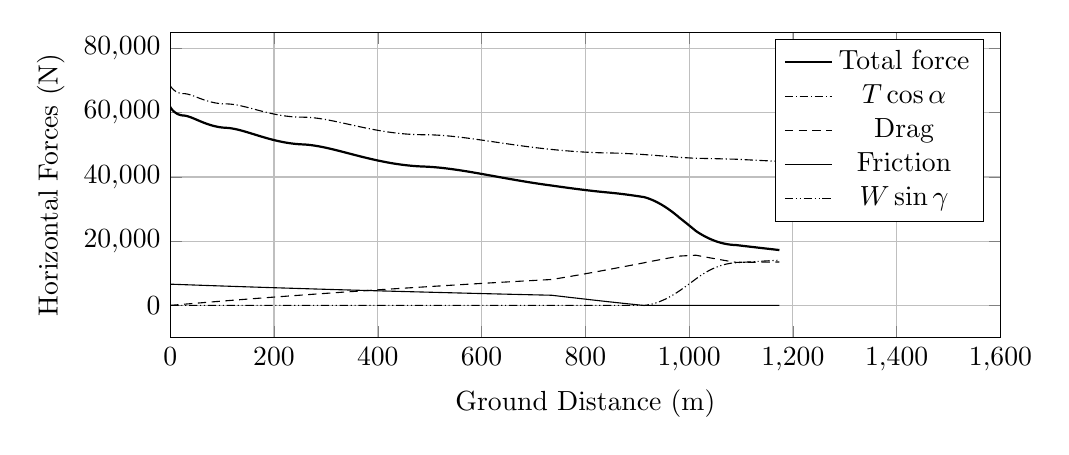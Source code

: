 %HorizontalForces_vs_GroundDistance
\begin{tikzpicture}

\begin{axis}[
width=\textwidth,
height=0.45\textwidth,
scaled ticks=false, tick label style={/pgf/number format/fixed},
xmin=0.0,
xmax=1600,
xlabel={Ground Distance (m)},
xtick={0,200,400,600,800,1000,1200,1400,1600},
xmajorgrids,
ymin=-10000,
ymax=85000,
ylabel={Horizontal Forces (N)},
ymajorgrids,
legend entries = {Total force\\$T\cos\alpha$\\Drag\\Friction\\$W\sin\gamma$\\}
]

\addplot [
color=black,
thick
]
table[row sep=crcr]{
1.373E-8	61783.509\\
1.749E-7	61783.509\\
1.441E-6	61783.509\\
6.603E-5	61783.489\\
2.274E-4	61783.441\\
4.875E-4	61783.363\\
8.442E-4	61783.256\\
0.001	61783.12\\
0.002	61782.955\\
0.002	61782.764\\
0.003	61782.543\\
0.004	61782.301\\
0.005	61782.024\\
0.006	61781.722\\
0.007	61781.39\\
0.008	61781.027\\
0.01	61780.634\\
0.011	61780.212\\
0.013	61779.761\\
0.014	61779.298\\
0.016	61778.793\\
0.018	61778.261\\
0.02	61777.704\\
0.022	61777.109\\
0.024	61776.49\\
0.026	61775.85\\
0.028	61775.178\\
0.031	61774.477\\
0.033	61773.755\\
0.036	61773.003\\
0.038	61772.226\\
0.041	61771.43\\
0.044	61770.604\\
0.047	61769.744\\
0.05	61768.845\\
0.053	61767.927\\
0.057	61766.97\\
0.06	61766.007\\
0.063	61765.005\\
0.067	61763.966\\
0.071	61762.904\\
0.075	61761.817\\
0.079	61760.698\\
0.083	61759.572\\
0.087	61758.41\\
0.091	61757.208\\
0.095	61755.976\\
0.1	61754.724\\
0.104	61753.45\\
0.109	61752.152\\
0.114	61750.803\\
0.118	61749.434\\
0.123	61748.053\\
0.128	61746.646\\
0.133	61745.218\\
0.139	61743.764\\
0.144	61742.243\\
0.15	61740.717\\
0.155	61739.179\\
0.161	61737.6\\
0.167	61735.972\\
0.172	61734.352\\
0.178	61732.683\\
0.185	61730.974\\
0.191	61729.255\\
0.197	61727.531\\
0.204	61725.781\\
0.21	61723.955\\
0.217	61722.12\\
0.224	61720.294\\
0.23	61718.43\\
0.237	61716.519\\
0.244	61714.581\\
0.252	61712.616\\
0.259	61710.617\\
0.266	61708.61\\
0.274	61706.578\\
0.282	61704.52\\
0.289	61702.423\\
0.297	61700.244\\
0.305	61698.094\\
0.314	61695.876\\
0.322	61693.637\\
0.331	61691.372\\
0.339	61689.128\\
0.348	61686.841\\
0.356	61684.491\\
0.365	61682.121\\
0.374	61679.735\\
0.384	61677.287\\
0.393	61674.856\\
0.402	61672.378\\
0.412	61669.882\\
0.421	61667.324\\
0.431	61664.797\\
0.441	61662.191\\
0.451	61659.517\\
0.461	61656.847\\
0.472	61654.156\\
0.482	61651.484\\
0.492	61648.788\\
0.503	61646.056\\
0.514	61643.229\\
0.524	61640.441\\
0.536	61637.564\\
0.547	61634.694\\
0.558	61631.778\\
0.569	61628.889\\
0.581	61625.89\\
0.592	61622.981\\
0.604	61619.959\\
0.616	61616.925\\
0.628	61613.878\\
0.64	61610.744\\
0.653	61607.656\\
0.665	61604.498\\
0.677	61601.388\\
0.69	61598.161\\
0.703	61594.862\\
0.716	61591.664\\
0.729	61588.382\\
0.742	61585.066\\
0.756	61581.565\\
0.77	61578.238\\
0.783	61574.855\\
0.797	61571.454\\
0.811	61567.998\\
0.825	61564.482\\
0.839	61561.014\\
0.853	61557.522\\
0.868	61553.934\\
0.882	61550.34\\
0.898	61546.571\\
0.913	61542.739\\
0.929	61539.006\\
0.944	61535.271\\
0.96	61531.419\\
0.976	61527.56\\
0.992	61523.672\\
1.008	61519.745\\
1.025	61515.755\\
1.041	61511.893\\
1.057	61507.931\\
1.074	61503.958\\
1.09	61499.988\\
1.107	61495.906\\
1.124	61491.882\\
1.142	61487.721\\
1.159	61483.648\\
1.176	61479.473\\
1.194	61475.205\\
1.212	61471.067\\
1.23	61466.846\\
1.248	61462.572\\
1.266	61458.293\\
1.285	61453.895\\
1.304	61449.459\\
1.323	61445.102\\
1.341	61440.773\\
1.361	61436.346\\
1.38	61431.772\\
1.399	61427.327\\
1.419	61422.78\\
1.439	61418.218\\
1.459	61413.551\\
1.479	61408.974\\
1.499	61404.441\\
1.52	61399.794\\
1.54	61395.07\\
1.56	61390.485\\
1.581	61385.821\\
1.602	61381.017\\
1.624	61376.17\\
1.645	61371.329\\
1.666	61366.56\\
1.689	61361.592\\
1.711	61356.681\\
1.733	61351.697\\
1.755	61346.755\\
1.778	61341.698\\
1.8	61336.696\\
1.824	61331.584\\
1.846	61326.592\\
1.87	61321.444\\
1.893	61316.242\\
1.918	61310.904\\
1.942	61305.641\\
1.966	61300.422\\
1.99	61295.093\\
2.015	61289.812\\
2.039	61284.417\\
2.065	61279.004\\
2.09	61273.443\\
2.116	61268.03\\
2.141	61262.631\\
2.167	61257.068\\
2.193	61251.525\\
2.219	61245.964\\
2.245	61240.362\\
2.271	61234.865\\
2.298	61229.231\\
2.325	61223.621\\
2.351	61217.967\\
2.379	61212.223\\
2.406	61206.514\\
2.434	61200.632\\
2.462	61194.844\\
2.491	61188.945\\
2.519	61183.099\\
2.547	61177.253\\
2.576	61171.276\\
2.605	61165.294\\
2.635	61159.286\\
2.663	61153.441\\
2.693	61147.456\\
2.723	61141.366\\
2.753	61135.191\\
2.783	61129.134\\
2.814	61122.931\\
2.844	61116.878\\
2.875	61110.732\\
2.906	61104.474\\
2.937	61098.241\\
2.968	61092.041\\
3.0	61085.769\\
3.031	61079.637\\
3.063	61073.301\\
3.097	61066.741\\
3.129	61060.359\\
3.162	61053.998\\
3.195	61047.536\\
3.227	61041.201\\
3.261	61034.604\\
3.294	61028.246\\
3.328	61021.814\\
3.363	61015.107\\
3.397	61008.591\\
3.431	61002.088\\
3.464	60995.673\\
3.499	60989.068\\
3.534	60982.394\\
3.57	60975.665\\
3.605	60969.013\\
3.641	60962.211\\
3.678	60955.422\\
3.713	60948.767\\
3.75	60942.005\\
3.787	60935.01\\
3.825	60927.955\\
3.862	60921.208\\
3.9	60914.305\\
3.937	60907.493\\
3.976	60900.38\\
4.015	60893.26\\
4.053	60886.259\\
4.093	60879.048\\
4.133	60871.934\\
4.172	60864.894\\
4.211	60857.799\\
4.253	60850.415\\
4.293	60843.299\\
4.333	60836.144\\
4.373	60829.088\\
4.414	60821.738\\
4.456	60814.49\\
4.497	60807.178\\
4.538	60800.012\\
4.58	60792.805\\
4.622	60785.487\\
4.664	60778.249\\
4.706	60771.004\\
4.748	60763.677\\
4.791	60756.332\\
4.836	60748.773\\
4.88	60741.246\\
4.923	60733.914\\
4.968	60726.413\\
5.013	60718.794\\
5.058	60711.313\\
5.103	60703.676\\
5.149	60696.089\\
5.194	60688.542\\
5.241	60680.9\\
5.287	60673.226\\
5.333	60665.686\\
5.38	60657.966\\
5.426	60650.481\\
5.473	60642.834\\
5.522	60634.98\\
5.57	60627.231\\
5.618	60619.57\\
5.666	60611.892\\
5.715	60604.063\\
5.763	60596.362\\
5.813	60588.545\\
5.862	60580.81\\
5.912	60572.927\\
5.962	60565.081\\
6.013	60557.23\\
6.063	60549.457\\
6.114	60541.593\\
6.165	60533.701\\
6.216	60525.833\\
6.268	60517.882\\
6.32	60509.985\\
6.374	60501.915\\
6.426	60493.972\\
6.479	60486.024\\
6.532	60478.047\\
6.586	60470.086\\
6.641	60461.904\\
6.695	60453.892\\
6.75	60445.839\\
6.804	60437.846\\
6.86	60429.743\\
6.917	60421.463\\
6.973	60413.274\\
7.03	60405.163\\
7.087	60396.968\\
7.144	60388.748\\
7.202	60380.512\\
7.26	60372.287\\
7.318	60364.138\\
7.377	60355.888\\
7.435	60347.683\\
7.494	60339.551\\
7.553	60331.4\\
7.613	60323.049\\
7.673	60314.878\\
7.733	60306.596\\
7.796	60298.148\\
7.856	60289.96\\
7.918	60281.62\\
7.98	60273.282\\
8.042	60265.06\\
8.105	60256.625\\
8.167	60248.4\\
8.231	60240.053\\
8.294	60231.828\\
8.356	60223.686\\
8.421	60215.3\\
8.486	60206.947\\
8.549	60198.795\\
8.615	60190.439\\
8.68	60182.105\\
8.745	60173.936\\
8.813	60165.353\\
8.88	60156.959\\
8.947	60148.612\\
9.013	60140.428\\
9.079	60132.282\\
9.147	60123.918\\
9.215	60115.635\\
9.285	60107.245\\
9.353	60098.969\\
9.424	60090.498\\
9.493	60082.238\\
9.564	60073.791\\
9.634	60065.531\\
9.706	60057.128\\
9.776	60048.888\\
9.847	60040.721\\
9.918	60032.452\\
9.989	60024.344\\
10.06	60016.177\\
10.133	60007.903\\
10.205	59999.781\\
10.278	59991.636\\
10.353	59983.297\\
10.427	59975.004\\
10.502	59966.793\\
10.577	59958.569\\
10.653	59950.271\\
10.729	59942.038\\
10.805	59933.886\\
10.882	59925.644\\
10.958	59917.514\\
11.036	59909.328\\
11.113	59901.219\\
11.192	59892.978\\
11.27	59884.905\\
11.35	59876.669\\
11.429	59868.593\\
11.508	59860.611\\
11.587	59852.58\\
11.669	59844.372\\
11.75	59836.318\\
11.83	59828.344\\
11.91	59820.523\\
11.991	59812.647\\
12.073	59804.65\\
12.155	59796.72\\
12.237	59788.903\\
12.32	59781.007\\
12.407	59772.837\\
12.49	59765.052\\
12.574	59757.19\\
12.661	59749.238\\
12.747	59741.375\\
12.832	59733.6\\
12.919	59725.723\\
13.005	59718.03\\
13.092	59710.285\\
13.18	59702.569\\
13.269	59694.793\\
13.358	59687.054\\
13.448	59679.247\\
13.538	59671.617\\
13.627	59664.007\\
13.718	59656.354\\
13.809	59648.827\\
13.899	59641.33\\
13.992	59633.747\\
14.086	59626.08\\
14.179	59618.546\\
14.272	59611.135\\
14.368	59603.552\\
14.459	59596.332\\
14.555	59588.888\\
14.649	59581.657\\
14.744	59574.381\\
14.84	59567.103\\
14.933	59560.113\\
15.027	59553.106\\
15.123	59546.036\\
15.222	59538.781\\
15.321	59531.613\\
15.418	59524.698\\
15.516	59517.727\\
15.613	59510.861\\
15.711	59504.089\\
15.811	59497.178\\
15.914	59490.184\\
16.013	59483.477\\
16.112	59476.842\\
16.216	59469.964\\
16.319	59463.234\\
16.421	59456.619\\
16.522	59450.202\\
16.626	59443.624\\
16.727	59437.254\\
16.83	59430.879\\
16.935	59424.491\\
17.038	59418.207\\
17.146	59411.746\\
17.252	59405.495\\
17.357	59399.366\\
17.464	59393.204\\
17.572	59387.031\\
17.68	59380.953\\
17.79	59374.881\\
17.9	59368.854\\
18.01	59362.865\\
18.121	59356.931\\
18.232	59351.082\\
18.343	59345.317\\
18.455	59339.603\\
18.566	59333.969\\
18.678	59328.387\\
18.79	59322.891\\
18.902	59317.468\\
19.018	59311.977\\
19.131	59306.633\\
19.248	59301.252\\
19.362	59296.069\\
19.478	59290.858\\
19.596	59285.668\\
19.711	59280.67\\
19.828	59275.699\\
19.945	59270.802\\
20.062	59265.976\\
20.179	59261.218\\
20.297	59256.527\\
20.417	59251.848\\
20.537	59247.268\\
20.655	59242.816\\
20.777	59238.326\\
20.897	59233.995\\
21.017	59229.751\\
21.139	59225.513\\
21.261	59221.383\\
21.383	59217.324\\
21.506	59213.302\\
21.631	59209.331\\
21.756	59205.471\\
21.88	59201.702\\
22.006	59197.971\\
22.13	59194.38\\
22.257	59190.804\\
22.384	59187.333\\
22.509	59184.007\\
22.636	59180.708\\
22.764	59177.489\\
22.891	59174.367\\
23.022	59171.249\\
23.15	59168.316\\
23.279	59165.444\\
23.409	59162.646\\
23.539	59159.936\\
23.671	59157.273\\
23.803	59154.721\\
23.935	59152.261\\
24.067	59149.905\\
24.199	59147.653\\
24.329	59145.506\\
24.462	59143.43\\
24.595	59141.441\\
24.728	59139.552\\
24.862	59137.736\\
24.995	59136.039\\
25.128	59134.435\\
25.265	59132.886\\
25.401	59131.456\\
25.536	59130.122\\
25.674	59128.872\\
25.808	59127.747\\
25.835	59127.532\\
25.838	59127.511\\
25.842	59127.481\\
25.855	59127.376\\
25.893	59127.064\\
25.973	59126.383\\
26.096	59125.246\\
26.224	59123.955\\
26.353	59122.542\\
26.482	59121.023\\
26.611	59119.385\\
26.74	59117.638\\
26.872	59115.749\\
27.003	59113.76\\
27.136	59111.64\\
27.266	59109.454\\
27.399	59107.109\\
27.531	59104.685\\
27.664	59102.13\\
27.799	59099.439\\
27.932	59096.666\\
28.068	59093.742\\
28.203	59090.736\\
28.34	59087.577\\
28.477	59084.315\\
28.618	59080.856\\
28.754	59077.407\\
28.893	59073.787\\
29.032	59070.063\\
29.171	59066.241\\
29.312	59062.266\\
29.454	59058.158\\
29.595	59053.99\\
29.738	59049.676\\
29.879	59045.294\\
30.021	59040.814\\
30.167	59036.099\\
30.308	59031.427\\
30.453	59026.575\\
30.598	59021.608\\
30.743	59016.53\\
30.889	59011.339\\
31.035	59006.068\\
31.181	59000.683\\
31.328	58995.17\\
31.477	58989.527\\
31.627	58983.738\\
31.774	58977.938\\
31.925	58971.949\\
32.076	58965.843\\
32.226	58959.688\\
32.379	58953.345\\
32.529	58947.05\\
32.682	58940.508\\
32.836	58933.846\\
32.99	58927.1\\
33.146	58920.212\\
33.301	58913.264\\
33.455	58906.266\\
33.611	58899.118\\
33.769	58891.772\\
33.926	58884.414\\
34.084	58876.912\\
34.242	58869.349\\
34.403	58861.574\\
34.562	58853.836\\
34.722	58845.932\\
34.881	58838.016\\
35.041	58829.946\\
35.203	58821.734\\
35.365	58813.468\\
35.529	58804.987\\
35.691	58796.56\\
35.853	58788.061\\
36.015	58779.511\\
36.181	58770.658\\
36.344	58761.877\\
36.511	58752.882\\
36.676	58743.849\\
36.842	58734.752\\
37.008	58725.562\\
37.173	58716.401\\
37.34	58707.058\\
37.509	58697.483\\
37.679	58687.825\\
37.845	58678.343\\
38.017	58668.466\\
38.185	58658.748\\
38.358	58648.695\\
38.528	58638.744\\
38.7	58628.657\\
38.872	58618.48\\
39.042	58608.328\\
39.214	58598.048\\
39.387	58587.661\\
39.559	58577.294\\
39.735	58566.631\\
39.909	58556.02\\
40.085	58545.26\\
40.259	58534.518\\
40.433	58523.764\\
40.61	58512.771\\
40.787	58501.749\\
40.966	58490.557\\
41.141	58479.552\\
41.319	58468.328\\
41.496	58457.169\\
41.674	58445.865\\
41.852	58434.484\\
42.031	58423.022\\
42.213	58411.367\\
42.394	58399.727\\
42.575	58388.024\\
42.755	58376.329\\
42.938	58364.462\\
43.12	58352.584\\
43.303	58340.589\\
43.487	58328.534\\
43.672	58316.368\\
43.857	58304.197\\
44.04	58292.101\\
44.224	58279.868\\
44.412	58267.389\\
44.598	58255.044\\
44.785	58242.54\\
44.973	58229.978\\
45.161	58217.36\\
45.349	58204.782\\
45.536	58192.189\\
45.725	58179.456\\
45.914	58166.683\\
46.102	58153.997\\
46.294	58141.004\\
46.485	58128.022\\
46.677	58114.94\\
46.87	58101.843\\
47.063	58088.703\\
47.253	58075.693\\
47.445	58062.599\\
47.639	58049.35\\
47.834	58036.014\\
48.025	58022.869\\
48.219	58009.592\\
48.415	57996.142\\
48.61	57982.687\\
48.807	57969.15\\
49.001	57955.794\\
49.2	57942.07\\
49.394	57928.712\\
49.592	57915.099\\
49.791	57901.31\\
49.991	57887.528\\
50.19	57873.792\\
50.388	57860.079\\
50.592	57846.019\\
50.795	57832.014\\
50.995	57818.134\\
51.198	57804.136\\
51.4	57790.179\\
51.599	57776.363\\
51.802	57762.388\\
52.002	57748.511\\
52.206	57734.427\\
52.408	57720.466\\
52.614	57706.226\\
52.822	57691.895\\
53.031	57677.482\\
53.238	57663.197\\
53.445	57648.897\\
53.652	57634.615\\
53.86	57620.306\\
54.068	57605.939\\
54.279	57591.481\\
54.487	57577.162\\
54.699	57562.601\\
54.91	57548.125\\
55.122	57533.56\\
55.333	57519.11\\
55.545	57504.614\\
55.756	57490.185\\
55.968	57475.694\\
56.182	57461.14\\
56.394	57446.659\\
56.61	57431.999\\
56.826	57417.26\\
57.04	57402.779\\
57.257	57388.061\\
57.474	57373.407\\
57.694	57358.5\\
57.912	57343.785\\
58.13	57329.124\\
58.349	57314.394\\
58.568	57299.71\\
58.788	57284.956\\
59.011	57270.023\\
59.234	57255.175\\
59.456	57240.36\\
59.68	57225.482\\
59.903	57210.657\\
60.125	57195.951\\
60.349	57181.142\\
60.572	57166.44\\
60.796	57151.71\\
61.022	57136.896\\
61.251	57121.895\\
61.478	57107.064\\
61.708	57092.062\\
61.937	57077.136\\
62.167	57062.222\\
62.396	57047.4\\
62.628	57032.448\\
62.861	57017.473\\
63.091	57002.74\\
63.322	56987.953\\
63.555	56973.073\\
63.787	56958.309\\
64.023	56943.298\\
64.257	56928.559\\
64.491	56913.744\\
64.728	56898.896\\
64.966	56883.983\\
65.201	56869.312\\
65.44	56854.423\\
65.677	56839.69\\
65.917	56824.891\\
66.157	56810.101\\
66.397	56795.31\\
66.638	56780.601\\
66.878	56765.925\\
67.123	56751.043\\
67.368	56736.22\\
67.611	56721.579\\
67.858	56706.759\\
68.103	56692.094\\
68.352	56677.273\\
68.601	56662.499\\
68.849	56647.819\\
69.098	56633.196\\
69.349	56618.488\\
69.598	56603.962\\
69.849	56589.396\\
70.105	56574.575\\
70.356	56560.126\\
70.609	56545.651\\
70.863	56531.163\\
71.118	56516.644\\
71.373	56502.263\\
71.629	56487.831\\
71.885	56473.511\\
72.143	56459.194\\
72.403	56444.76\\
72.662	56430.467\\
72.923	56416.166\\
73.187	56401.807\\
73.452	56387.438\\
73.718	56373.087\\
73.979	56359.041\\
74.245	56344.865\\
74.51	56330.805\\
74.778	56316.672\\
75.048	56302.546\\
75.317	56288.52\\
75.587	56274.511\\
75.857	56260.611\\
76.13	56246.638\\
76.403	56232.781\\
76.68	56218.803\\
76.954	56205.06\\
77.229	56191.353\\
77.507	56177.569\\
77.783	56163.966\\
78.062	56150.382\\
78.339	56136.943\\
78.622	56123.28\\
78.905	56109.777\\
79.187	56096.404\\
79.47	56083.052\\
79.758	56069.6\\
80.044	56056.306\\
80.334	56042.957\\
80.623	56029.776\\
80.913	56016.636\\
81.205	56003.54\\
81.497	55990.535\\
81.792	55977.471\\
82.085	55964.669\\
82.379	55951.87\\
82.676	55939.113\\
82.975	55926.365\\
83.273	55913.745\\
83.572	55901.242\\
83.874	55888.715\\
84.175	55876.366\\
84.477	55864.084\\
84.781	55851.828\\
85.088	55839.61\\
85.394	55827.531\\
85.698	55815.648\\
86.01	55803.599\\
86.317	55791.895\\
86.629	55780.101\\
86.94	55768.451\\
87.257	55756.772\\
87.57	55745.336\\
87.881	55734.107\\
88.2	55722.732\\
88.519	55711.507\\
88.835	55700.509\\
89.159	55689.404\\
89.478	55678.589\\
89.802	55667.739\\
90.126	55657.045\\
90.45	55646.532\\
90.778	55636.005\\
91.105	55625.664\\
91.438	55615.29\\
91.767	55605.187\\
92.094	55595.305\\
92.425	55585.453\\
92.758	55575.695\\
93.097	55565.926\\
93.431	55556.466\\
93.768	55547.094\\
94.104	55537.897\\
94.436	55528.977\\
94.773	55520.072\\
95.108	55511.387\\
95.447	55502.763\\
95.785	55494.33\\
96.123	55486.066\\
96.464	55477.911\\
96.807	55469.859\\
97.147	55462.054\\
97.488	55454.392\\
97.831	55446.859\\
98.17	55439.571\\
98.511	55432.435\\
98.854	55425.404\\
99.192	55418.66\\
99.534	55412.016\\
99.872	55405.601\\
100.213	55399.311\\
100.553	55393.203\\
100.895	55387.245\\
101.237	55381.457\\
101.58	55375.829\\
101.918	55370.442\\
102.262	55365.15\\
102.605	55360.05\\
102.942	55355.199\\
103.281	55350.5\\
103.62	55345.981\\
103.954	55341.688\\
104.292	55337.513\\
104.631	55333.508\\
104.967	55329.71\\
105.305	55326.06\\
105.642	55322.591\\
105.977	55319.312\\
106.314	55316.191\\
106.649	55313.258\\
106.98	55310.527\\
107.315	55307.939\\
107.381	55307.446\\
107.388	55307.395\\
107.395	55307.345\\
107.399	55307.311\\
107.402	55307.287\\
107.405	55307.265\\
107.419	55307.165\\
107.478	55306.729\\
107.637	55305.508\\
107.957	55302.909\\
108.257	55300.285\\
108.56	55297.466\\
108.862	55294.482\\
109.167	55291.292\\
109.472	55287.922\\
109.78	55284.349\\
110.091	55280.574\\
110.401	55276.626\\
110.713	55272.485\\
111.029	55268.108\\
111.347	55263.529\\
111.665	55258.771\\
111.986	55253.791\\
112.308	55248.627\\
112.635	55243.192\\
112.963	55237.581\\
113.288	55231.833\\
113.618	55225.814\\
113.946	55219.665\\
114.279	55213.249\\
114.613	55206.637\\
114.948	55199.846\\
115.286	55192.791\\
115.625	55185.548\\
115.965	55178.131\\
116.306	55170.495\\
116.651	55162.619\\
116.999	55154.485\\
117.343	55146.274\\
117.69	55137.82\\
118.041	55129.088\\
118.393	55120.171\\
118.748	55111.02\\
119.105	55101.632\\
119.467	55091.953\\
119.827	55082.156\\
120.19	55072.086\\
120.552	55061.889\\
120.918	55051.43\\
121.287	55040.685\\
121.655	55029.827\\
122.025	55018.732\\
122.393	55007.542\\
122.766	54996.035\\
123.139	54984.382\\
123.513	54972.534\\
123.886	54960.529\\
124.257	54948.483\\
124.632	54936.133\\
125.007	54923.632\\
125.38	54911.031\\
125.755	54898.239\\
126.135	54885.14\\
126.513	54871.943\\
126.895	54858.477\\
127.273	54844.99\\
127.65	54831.432\\
128.031	54817.591\\
128.408	54803.718\\
128.788	54789.639\\
129.168	54775.432\\
129.551	54760.978\\
129.928	54746.633\\
130.308	54732.035\\
130.688	54717.328\\
131.067	54702.522\\
131.447	54687.585\\
131.826	54672.573\\
132.205	54657.44\\
132.585	54642.118\\
132.965	54626.732\\
133.344	54611.27\\
133.726	54595.566\\
134.105	54579.909\\
134.485	54564.076\\
134.863	54548.269\\
135.24	54532.363\\
135.621	54516.217\\
136.0	54500.075\\
136.38	54483.778\\
136.761	54467.326\\
137.14	54450.924\\
137.518	54434.41\\
137.898	54417.772\\
138.275	54401.189\\
138.654	54384.406\\
139.035	54367.465\\
139.413	54350.6\\
139.794	54333.497\\
140.174	54316.381\\
140.549	54299.425\\
140.928	54282.176\\
141.305	54265.005\\
141.683	54247.7\\
142.061	54230.327\\
142.44	54212.823\\
142.817	54195.361\\
143.192	54177.91\\
143.573	54160.146\\
143.949	54142.563\\
144.326	54124.867\\
144.704	54107.075\\
145.083	54089.197\\
145.462	54071.246\\
145.838	54053.354\\
146.215	54035.398\\
146.593	54017.333\\
146.973	53999.158\\
147.355	53980.834\\
147.734	53962.598\\
148.114	53944.268\\
148.493	53925.923\\
148.871	53907.591\\
149.254	53889.035\\
149.633	53870.554\\
150.015	53851.969\\
150.394	53833.435\\
150.777	53814.704\\
151.156	53796.112\\
151.535	53777.498\\
151.919	53758.633\\
152.3	53739.857\\
152.684	53720.931\\
153.067	53701.984\\
153.451	53682.983\\
153.835	53663.974\\
154.216	53645.074\\
154.601	53625.984\\
154.984	53606.944\\
155.368	53587.824\\
155.752	53568.743\\
156.136	53549.596\\
156.522	53530.339\\
156.905	53511.202\\
157.292	53491.9\\
157.678	53472.587\\
158.063	53453.332\\
158.451	53433.921\\
158.838	53414.527\\
159.227	53395.073\\
159.615	53375.633\\
160.004	53356.113\\
160.396	53336.499\\
160.785	53316.983\\
161.175	53297.407\\
161.567	53277.735\\
161.961	53258.004\\
162.35	53238.492\\
162.743	53218.811\\
163.136	53199.085\\
163.532	53179.255\\
163.925	53159.567\\
164.32	53139.768\\
164.716	53119.944\\
165.112	53100.135\\
165.507	53080.33\\
165.907	53060.35\\
166.306	53040.419\\
166.706	53020.438\\
167.104	53000.547\\
167.502	52980.709\\
167.901	52960.837\\
168.3	52940.953\\
168.702	52920.984\\
169.106	52900.913\\
169.508	52880.951\\
169.91	52860.984\\
170.313	52841.027\\
170.716	52821.078\\
171.12	52801.138\\
171.525	52781.158\\
171.93	52761.192\\
172.337	52741.149\\
172.743	52721.205\\
173.151	52701.159\\
173.559	52681.155\\
173.966	52661.227\\
174.378	52641.138\\
174.787	52621.143\\
175.201	52600.997\\
175.611	52581.07\\
176.021	52561.194\\
176.433	52541.226\\
176.848	52521.192\\
177.263	52501.178\\
177.678	52481.168\\
178.09	52461.373\\
178.508	52441.372\\
178.925	52421.407\\
179.343	52401.443\\
179.763	52381.447\\
180.184	52361.449\\
180.604	52341.557\\
181.026	52321.615\\
181.448	52301.707\\
181.873	52281.729\\
182.295	52261.928\\
182.721	52241.993\\
183.148	52222.087\\
183.576	52202.165\\
184.006	52182.237\\
184.435	52162.404\\
184.864	52142.625\\
185.295	52122.807\\
185.726	52103.039\\
186.159	52083.253\\
186.595	52063.404\\
187.033	52043.495\\
187.47	52023.748\\
187.906	52004.054\\
188.347	51984.266\\
188.787	51964.54\\
189.228	51944.86\\
189.671	51925.2\\
190.114	51905.583\\
190.558	51885.951\\
191.003	51866.4\\
191.449	51846.888\\
191.897	51827.351\\
192.346	51807.823\\
192.799	51788.231\\
193.251	51768.76\\
193.702	51749.436\\
194.156	51730.024\\
194.612	51710.664\\
195.067	51691.373\\
195.526	51672.045\\
195.984	51652.816\\
196.445	51633.581\\
196.906	51614.432\\
197.37	51595.248\\
197.835	51576.095\\
198.303	51556.92\\
198.773	51537.784\\
199.241	51518.827\\
199.711	51499.872\\
200.183	51480.972\\
200.657	51462.058\\
201.133	51443.183\\
201.613	51424.223\\
202.096	51405.309\\
202.575	51386.628\\
203.058	51367.919\\
203.541	51349.3\\
204.027	51330.716\\
204.515	51312.128\\
205.002	51293.697\\
205.494	51275.244\\
205.986	51256.877\\
206.48	51238.554\\
206.976	51220.295\\
207.475	51202.026\\
207.981	51183.649\\
208.485	51165.461\\
208.99	51147.389\\
209.498	51129.336\\
210.007	51111.374\\
210.517	51093.524\\
211.033	51075.625\\
211.547	51057.886\\
212.065	51040.189\\
212.589	51022.435\\
213.114	51004.77\\
213.638	50987.326\\
214.167	50969.833\\
214.697	50952.482\\
215.23	50935.168\\
215.769	50917.844\\
216.306	50900.725\\
216.851	50883.515\\
217.4	50866.365\\
217.946	50849.465\\
218.502	50832.454\\
219.056	50815.651\\
219.616	50798.863\\
220.18	50782.137\\
220.752	50765.374\\
221.32	50748.897\\
221.892	50732.504\\
222.469	50716.145\\
223.054	50699.783\\
223.635	50683.728\\
224.223	50667.702\\
224.82	50651.63\\
225.414	50635.839\\
226.008	50620.282\\
226.606	50604.838\\
227.218	50589.247\\
227.825	50574.006\\
228.438	50558.856\\
229.056	50543.823\\
229.674	50529.022\\
230.295	50514.397\\
230.919	50499.953\\
231.541	50485.774\\
232.164	50471.838\\
232.79	50458.082\\
233.416	50444.579\\
234.035	50431.458\\
234.655	50418.575\\
235.272	50406.016\\
235.889	50393.671\\
236.505	50381.623\\
237.125	50369.736\\
237.737	50358.258\\
238.35	50347.0\\
238.961	50336.033\\
239.566	50325.403\\
240.174	50314.984\\
240.775	50304.916\\
241.376	50295.1\\
241.971	50285.619\\
242.559	50276.493\\
243.149	50267.562\\
243.736	50258.899\\
244.318	50250.565\\
244.899	50242.467\\
245.478	50234.632\\
246.051	50227.095\\
246.624	50219.794\\
247.196	50212.737\\
247.764	50205.939\\
248.333	50199.37\\
248.897	50193.072\\
249.458	50187.042\\
250.016	50181.251\\
250.574	50175.689\\
251.134	50170.328\\
251.685	50165.267\\
252.231	50160.464\\
252.78	50155.851\\
253.328	50151.459\\
253.871	50147.321\\
254.413	50143.402\\
254.521	50142.647\\
254.839	50140.474\\
254.861	50140.329\\
254.878	50140.214\\
254.893	50140.114\\
254.906	50140.026\\
254.92	50139.932\\
254.925	50139.896\\
254.931	50139.857\\
254.963	50139.647\\
255.068	50138.935\\
255.368	50136.853\\
255.853	50133.31\\
256.33	50129.604\\
256.808	50125.684\\
257.291	50121.501\\
257.777	50117.083\\
258.265	50112.426\\
258.756	50107.526\\
259.248	50102.404\\
259.744	50097.016\\
260.242	50091.395\\
260.743	50085.524\\
261.247	50079.396\\
261.755	50073.012\\
262.267	50066.346\\
262.781	50059.432\\
263.295	50052.292\\
263.813	50044.883\\
264.337	50037.168\\
264.863	50029.201\\
265.398	50020.872\\
265.934	50012.307\\
266.471	50003.493\\
267.011	49994.392\\
267.554	49985.028\\
268.103	49975.334\\
268.657	49965.319\\
269.213	49955.032\\
269.78	49944.324\\
270.343	49933.445\\
270.915	49922.159\\
271.488	49910.634\\
272.064	49898.806\\
272.648	49886.559\\
273.24	49873.941\\
273.833	49861.035\\
274.432	49847.766\\
275.033	49834.222\\
275.643	49820.247\\
276.251	49806.049\\
276.869	49791.387\\
277.492	49776.378\\
278.113	49761.16\\
278.743	49745.486\\
279.374	49729.539\\
280.008	49713.276\\
280.642	49696.783\\
281.283	49679.869\\
281.923	49662.752\\
282.568	49645.262\\
283.213	49627.562\\
283.854	49609.719\\
284.493	49591.704\\
285.137	49573.369\\
285.776	49554.932\\
286.416	49536.256\\
287.051	49517.517\\
287.682	49498.731\\
288.315	49479.646\\
288.944	49460.51\\
289.573	49441.189\\
290.199	49421.771\\
290.819	49402.364\\
291.444	49382.609\\
292.063	49362.869\\
292.68	49343.043\\
293.295	49323.122\\
293.905	49303.176\\
294.519	49282.958\\
295.124	49262.877\\
295.729	49242.648\\
296.333	49222.339\\
296.935	49201.906\\
297.537	49181.379\\
298.136	49160.784\\
298.732	49140.179\\
299.327	49119.471\\
299.922	49098.618\\
300.512	49077.832\\
301.101	49056.965\\
301.686	49036.117\\
302.275	49015.02\\
302.859	48993.972\\
303.444	48972.796\\
304.029	48951.492\\
304.612	48930.178\\
305.194	48908.781\\
305.776	48887.257\\
306.358	48865.677\\
306.938	48844.053\\
307.514	48822.495\\
308.091	48800.804\\
308.668	48779.032\\
309.24	48757.348\\
309.815	48735.454\\
310.389	48713.527\\
310.958	48691.714\\
311.53	48669.669\\
312.104	48647.525\\
312.678	48625.259\\
313.247	48603.126\\
313.814	48580.991\\
314.385	48558.672\\
314.953	48536.355\\
315.524	48513.847\\
316.096	48491.276\\
316.664	48468.785\\
317.232	48446.185\\
317.801	48423.519\\
318.37	48400.806\\
318.937	48378.112\\
319.507	48355.235\\
320.074	48332.418\\
320.64	48309.594\\
321.204	48286.794\\
321.772	48263.795\\
322.338	48240.783\\
322.905	48217.72\\
323.472	48194.613\\
324.037	48171.542\\
324.604	48148.35\\
325.169	48125.176\\
325.737	48101.889\\
326.3	48078.698\\
326.865	48055.427\\
327.431	48032.107\\
327.997	48008.69\\
328.561	47985.36\\
329.127	47961.934\\
329.691	47938.499\\
330.257	47915.014\\
330.826	47891.339\\
331.394	47867.704\\
331.961	47844.05\\
332.526	47820.476\\
333.094	47796.753\\
333.663	47773.004\\
334.231	47749.208\\
334.799	47725.444\\
335.368	47701.591\\
335.939	47677.663\\
336.507	47653.808\\
337.076	47629.926\\
337.646	47606.005\\
338.213	47582.149\\
338.786	47558.083\\
339.355	47534.122\\
339.926	47510.086\\
340.498	47486.039\\
341.071	47461.9\\
341.645	47437.737\\
342.22	47413.528\\
342.791	47389.452\\
343.365	47365.273\\
343.938	47341.129\\
344.513	47316.94\\
345.087	47292.747\\
345.661	47268.581\\
346.237	47244.338\\
346.813	47220.08\\
347.39	47195.807\\
347.967	47171.516\\
348.545	47147.227\\
349.124	47122.871\\
349.707	47098.381\\
350.285	47074.108\\
350.866	47049.722\\
351.448	47025.277\\
352.03	47000.9\\
352.612	46976.511\\
353.195	46952.097\\
353.776	46927.778\\
354.361	46903.333\\
354.946	46878.894\\
355.532	46854.451\\
356.121	46829.879\\
356.707	46805.493\\
357.291	46781.178\\
357.881	46756.665\\
358.47	46732.233\\
359.061	46707.71\\
359.652	46683.223\\
360.245	46658.711\\
360.836	46634.266\\
361.432	46609.688\\
362.024	46585.297\\
362.619	46560.824\\
363.214	46536.379\\
363.812	46511.866\\
364.41	46487.342\\
365.006	46462.97\\
365.604	46438.552\\
366.204	46414.108\\
366.806	46389.636\\
367.407	46365.21\\
368.009	46340.803\\
368.614	46316.308\\
369.221	46291.816\\
369.825	46267.464\\
370.433	46243.016\\
371.043	46218.513\\
371.651	46194.161\\
372.259	46169.85\\
372.867	46145.61\\
373.475	46121.383\\
374.088	46097.049\\
374.701	46072.763\\
375.315	46048.49\\
375.93	46024.252\\
376.547	45999.962\\
377.166	45975.687\\
377.787	45951.402\\
378.405	45927.25\\
379.028	45902.987\\
379.654	45878.685\\
380.281	45854.416\\
380.909	45830.175\\
381.534	45806.12\\
382.164	45781.922\\
382.791	45757.927\\
383.419	45733.944\\
384.053	45709.845\\
384.685	45685.88\\
385.32	45661.845\\
385.955	45637.919\\
386.592	45614.011\\
387.229	45590.139\\
387.872	45566.157\\
388.515	45542.253\\
389.156	45518.492\\
389.8	45494.723\\
390.446	45470.945\\
391.096	45447.112\\
391.743	45423.47\\
392.393	45399.811\\
393.048	45376.101\\
393.706	45352.33\\
394.361	45328.765\\
395.021	45305.137\\
395.678	45281.69\\
396.343	45258.08\\
397.006	45234.623\\
397.672	45211.151\\
398.34	45187.725\\
399.008	45164.373\\
399.68	45141.033\\
400.355	45117.68\\
401.03	45094.398\\
401.704	45071.294\\
402.39	45047.893\\
403.072	45024.73\\
403.76	45001.495\\
404.448	44978.355\\
405.134	44955.398\\
405.822	44932.518\\
406.516	44909.518\\
407.209	44886.718\\
407.905	44863.906\\
408.608	44840.997\\
409.309	44818.288\\
410.016	44795.517\\
410.722	44772.893\\
411.429	44750.39\\
412.145	44727.735\\
412.859	44705.238\\
413.576	44682.827\\
414.296	44660.447\\
415.02	44638.083\\
415.752	44615.639\\
416.482	44593.38\\
417.217	44571.128\\
417.956	44548.891\\
418.701	44526.642\\
419.447	44504.491\\
420.197	44482.41\\
420.949	44460.428\\
421.707	44438.445\\
422.465	44416.592\\
423.228	44394.795\\
424.001	44372.882\\
424.775	44351.103\\
425.553	44329.392\\
426.336	44307.709\\
427.124	44286.087\\
427.92	44264.434\\
428.716	44242.978\\
429.524	44221.386\\
430.33	44200.035\\
431.143	44178.715\\
431.964	44157.375\\
432.788	44136.177\\
433.616	44115.078\\
434.457	44093.878\\
435.306	44072.689\\
436.159	44051.652\\
437.026	44030.479\\
437.903	44009.323\\
438.786	43988.257\\
439.67	43967.421\\
440.568	43946.527\\
441.482	43925.502\\
442.4	43904.677\\
443.332	43883.812\\
444.275	43863.0\\
445.219	43842.441\\
446.189	43821.655\\
447.165	43801.027\\
448.142	43780.706\\
449.128	43760.535\\
450.127	43740.427\\
451.123	43720.699\\
452.127	43701.184\\
453.122	43682.164\\
454.124	43663.37\\
455.107	43645.259\\
456.091	43627.476\\
457.06	43610.296\\
458.026	43593.5\\
458.981	43577.206\\
459.92	43561.505\\
460.845	43546.353\\
461.761	43531.637\\
462.68	43517.197\\
463.584	43503.266\\
464.475	43489.834\\
465.363	43476.734\\
466.243	43464.041\\
467.111	43451.789\\
467.973	43439.904\\
468.829	43428.362\\
469.681	43417.144\\
470.525	43406.309\\
471.365	43395.777\\
472.197	43385.605\\
473.024	43375.764\\
473.845	43366.234\\
474.659	43357.041\\
475.469	43348.145\\
476.277	43339.523\\
477.08	43331.192\\
477.88	43323.143\\
478.672	43315.409\\
479.461	43307.954\\
480.25	43300.735\\
481.033	43293.806\\
481.812	43287.145\\
482.591	43280.731\\
483.363	43274.601\\
484.136	43268.705\\
484.898	43263.113\\
485.662	43257.745\\
486.423	43252.621\\
487.181	43247.745\\
487.936	43243.118\\
488.086	43242.225\\
488.512	43239.743\\
488.52	43239.692\\
488.529	43239.643\\
488.572	43239.393\\
488.733	43238.46\\
489.183	43235.797\\
489.922	43231.244\\
490.664	43226.458\\
491.411	43221.417\\
492.159	43216.148\\
492.912	43210.629\\
493.667	43204.87\\
494.43	43198.837\\
495.195	43192.563\\
495.965	43186.026\\
496.743	43179.199\\
497.526	43172.1\\
498.311	43164.756\\
499.102	43157.135\\
499.9	43149.213\\
500.702	43141.025\\
501.509	43132.558\\
502.32	43123.822\\
503.141	43114.733\\
503.968	43105.355\\
504.799	43095.688\\
505.634	43085.745\\
506.479	43075.453\\
507.329	43064.844\\
508.189	43053.889\\
509.057	43042.579\\
509.93	43030.952\\
510.816	43018.92\\
511.706	43006.574\\
512.604	42993.875\\
513.512	42980.777\\
514.429	42967.292\\
515.36	42953.349\\
516.3	42939.002\\
517.253	42924.21\\
518.211	42909.062\\
519.181	42893.449\\
520.162	42877.396\\
521.152	42860.935\\
522.154	42843.986\\
523.163	42826.648\\
524.186	42808.783\\
525.216	42790.524\\
526.25	42771.903\\
527.288	42752.945\\
528.326	42733.721\\
529.362	42714.257\\
530.399	42694.513\\
531.429	42674.63\\
532.459	42654.514\\
533.48	42634.305\\
534.489	42614.123\\
535.499	42593.667\\
536.499	42573.203\\
537.495	42552.592\\
538.486	42531.866\\
539.464	42511.195\\
540.441	42490.368\\
541.407	42469.557\\
542.368	42448.693\\
543.325	42427.708\\
544.273	42406.743\\
545.216	42385.703\\
546.152	42364.672\\
547.086	42343.517\\
548.017	42322.246\\
548.941	42301.007\\
549.861	42279.694\\
550.776	42258.329\\
551.686	42236.953\\
552.591	42215.563\\
553.493	42194.079\\
554.394	42172.503\\
555.291	42150.901\\
556.181	42129.323\\
557.076	42107.484\\
557.966	42085.65\\
558.851	42063.842\\
559.732	42041.996\\
560.612	42020.056\\
561.492	41998.007\\
562.368	41975.944\\
563.243	41953.819\\
564.116	41931.625\\
564.987	41909.364\\
565.856	41887.062\\
566.724	41864.714\\
567.584	41842.436\\
568.448	41819.977\\
569.311	41797.475\\
570.17	41774.954\\
571.035	41752.198\\
571.894	41729.522\\
572.754	41706.719\\
573.611	41683.932\\
574.465	41661.136\\
575.318	41638.3\\
576.17	41615.393\\
577.021	41592.434\\
577.868	41569.533\\
578.718	41546.472\\
579.57	41523.295\\
580.416	41500.204\\
581.267	41476.915\\
582.113	41453.689\\
582.959	41430.392\\
583.806	41407.009\\
584.654	41383.554\\
585.495	41360.24\\
586.342	41336.694\\
587.186	41313.177\\
588.027	41289.686\\
588.873	41265.979\\
589.717	41242.318\\
590.559	41218.652\\
591.4	41194.946\\
592.244	41171.133\\
593.085	41147.341\\
593.928	41123.461\\
594.768	41099.636\\
595.61	41075.695\\
596.451	41051.724\\
597.292	41027.742\\
598.135	41003.666\\
598.971	40979.753\\
599.812	40955.65\\
600.649	40931.647\\
601.492	40907.432\\
602.332	40883.274\\
603.174	40859.022\\
604.015	40834.775\\
604.856	40810.481\\
605.699	40786.144\\
606.54	40761.816\\
607.381	40737.45\\
608.228	40712.907\\
609.072	40688.447\\
609.914	40663.994\\
610.757	40639.505\\
611.597	40615.088\\
612.44	40590.567\\
613.285	40565.99\\
614.126	40541.495\\
614.966	40517.017\\
615.809	40492.427\\
616.651	40467.882\\
617.498	40443.18\\
618.341	40418.574\\
619.185	40393.925\\
620.033	40369.182\\
620.882	40344.388\\
621.728	40319.656\\
622.575	40294.927\\
623.421	40270.213\\
624.272	40245.364\\
625.12	40220.588\\
625.971	40195.726\\
626.824	40170.8\\
627.673	40146.019\\
628.527	40121.069\\
629.38	40096.176\\
630.233	40071.293\\
631.086	40046.403\\
631.941	40021.469\\
632.795	39996.569\\
633.652	39971.599\\
634.511	39946.566\\
635.367	39921.642\\
636.229	39896.59\\
637.086	39871.673\\
637.946	39846.669\\
638.805	39821.728\\
639.667	39796.73\\
640.534	39771.576\\
641.397	39746.586\\
642.26	39721.612\\
643.128	39696.486\\
643.996	39671.408\\
644.864	39646.374\\
645.731	39621.361\\
646.599	39596.353\\
647.465	39571.432\\
648.335	39546.434\\
649.208	39521.392\\
650.084	39496.264\\
650.955	39471.307\\
651.828	39446.344\\
652.703	39421.35\\
653.581	39396.305\\
654.463	39371.207\\
655.344	39346.144\\
656.224	39321.139\\
657.104	39296.203\\
657.987	39271.187\\
658.867	39246.312\\
659.758	39221.184\\
660.644	39196.237\\
661.531	39171.275\\
662.42	39146.32\\
663.309	39121.414\\
664.206	39096.322\\
665.101	39071.345\\
666.001	39046.269\\
666.898	39021.316\\
667.797	38996.382\\
668.697	38971.437\\
669.598	38946.54\\
670.501	38921.66\\
671.4	38896.906\\
672.305	38872.077\\
673.207	38847.351\\
674.116	38822.505\\
675.03	38797.609\\
675.943	38772.778\\
676.855	38748.02\\
677.771	38723.219\\
678.689	38698.442\\
679.606	38673.75\\
680.523	38649.135\\
681.449	38624.335\\
682.371	38599.691\\
683.298	38575.009\\
684.227	38550.346\\
685.157	38525.707\\
686.088	38501.101\\
687.024	38476.472\\
687.959	38451.93\\
688.901	38427.25\\
689.843	38402.694\\
690.786	38378.149\\
691.726	38353.776\\
692.669	38329.404\\
693.615	38305.052\\
694.562	38280.725\\
695.51	38256.471\\
696.464	38232.159\\
697.416	38207.964\\
698.371	38183.784\\
699.328	38159.633\\
700.292	38135.396\\
701.253	38111.328\\
702.225	38087.093\\
703.192	38063.044\\
704.161	38039.071\\
705.135	38015.033\\
706.113	37991.027\\
707.091	37967.101\\
708.073	37943.167\\
709.063	37919.153\\
710.053	37895.225\\
711.046	37871.35\\
712.041	37847.516\\
713.038	37823.744\\
714.037	37800.044\\
715.038	37776.379\\
716.043	37752.756\\
717.046	37729.273\\
718.059	37705.663\\
719.071	37682.209\\
720.09	37658.7\\
721.108	37635.317\\
722.133	37611.901\\
723.162	37588.528\\
724.187	37565.35\\
725.218	37542.166\\
726.257	37518.919\\
727.299	37495.735\\
728.345	37472.609\\
729.388	37449.658\\
730.444	37426.552\\
731.504	37403.492\\
732.566	37380.529\\
733.633	37357.612\\
733.821	37353.576\\
734.706	37334.681\\
735.78	37310.352\\
736.86	37285.585\\
737.947	37260.664\\
739.042	37235.602\\
740.138	37210.523\\
741.242	37185.289\\
742.345	37160.092\\
743.461	37134.67\\
744.578	37109.22\\
745.702	37083.656\\
746.831	37058.012\\
747.966	37032.26\\
749.11	37006.362\\
750.259	36980.395\\
751.419	36954.238\\
752.59	36927.872\\
753.761	36901.518\\
754.939	36875.09\\
756.123	36848.585\\
757.324	36821.802\\
758.533	36794.871\\
759.746	36767.882\\
760.971	36740.738\\
762.207	36713.431\\
763.449	36686.035\\
764.709	36658.377\\
765.974	36630.627\\
767.254	36602.687\\
768.545	36574.581\\
769.853	36546.239\\
771.174	36517.68\\
772.514	36488.859\\
773.87	36459.787\\
775.24	36430.521\\
776.641	36400.811\\
778.064	36370.706\\
779.515	36340.19\\
780.981	36309.432\\
782.477	36278.297\\
783.996	36246.791\\
785.542	36214.93\\
787.114	36182.707\\
788.699	36150.33\\
790.29	36117.978\\
791.885	36085.716\\
793.465	36053.847\\
795.029	36022.488\\
796.566	35991.778\\
798.074	35961.811\\
799.56	35932.524\\
801.021	35903.885\\
802.46	35875.867\\
803.885	35848.366\\
805.285	35821.443\\
806.663	35795.133\\
808.021	35769.388\\
809.363	35744.141\\
810.694	35719.313\\
812.015	35694.84\\
813.321	35670.774\\
814.613	35647.135\\
815.893	35623.895\\
817.16	35601.039\\
818.421	35578.51\\
819.673	35556.282\\
820.915	35534.378\\
822.147	35512.813\\
823.368	35491.584\\
824.584	35470.649\\
825.798	35449.937\\
827.003	35429.476\\
828.202	35409.299\\
829.389	35389.427\\
830.567	35369.886\\
831.746	35350.576\\
832.919	35331.461\\
834.087	35312.583\\
835.25	35293.943\\
836.401	35275.583\\
837.55	35257.5\\
838.697	35239.612\\
839.836	35221.946\\
840.97	35204.531\\
842.099	35187.342\\
843.222	35170.391\\
843.447	35158.363\\
843.6	35155.379\\
844.098	35151.29\\
844.143	35146.234\\
844.154	35145.741\\
844.165	35145.577\\
844.232	35145.12\\
844.517	35142.977\\
845.55	35134.688\\
846.703	35118.256\\
847.861	35100.351\\
849.03	35082.064\\
850.198	35063.41\\
851.384	35044.371\\
852.572	35024.869\\
853.766	35005.031\\
854.97	34984.782\\
856.182	34964.106\\
857.4	34943.031\\
858.633	34921.506\\
859.869	34899.523\\
861.12	34877.109\\
862.378	34854.198\\
863.652	34830.796\\
864.937	34806.851\\
866.229	34782.441\\
867.533	34757.557\\
868.846	34732.179\\
870.186	34706.169\\
871.535	34679.49\\
872.894	34652.302\\
874.269	34624.55\\
875.667	34596.106\\
877.078	34566.971\\
878.505	34537.203\\
879.961	34506.64\\
881.43	34475.308\\
882.919	34443.291\\
884.428	34410.495\\
885.961	34376.869\\
887.517	34342.376\\
889.083	34307.163\\
890.677	34271.162\\
892.295	34234.206\\
893.92	34196.526\\
895.552	34158.325\\
897.182	34119.72\\
898.802	34080.914\\
900.424	34041.853\\
902.04	34002.515\\
903.639	33963.139\\
905.214	33923.949\\
906.776	33884.921\\
908.324	33845.945\\
909.859	33807.022\\
911.373	33768.269\\
912.871	33729.728\\
914.353	33691.341\\
914.576	33666.039\\
914.8	33655.653\\
915.022	33645.218\\
915.243	33634.76\\
915.449	33624.758\\
915.666	33614.507\\
915.889	33603.799\\
916.11	33593.022\\
916.331	33582.203\\
916.524	33572.351\\
916.712	33562.96\\
916.929	33552.465\\
917.15	33541.382\\
917.375	33530.051\\
917.598	33518.663\\
917.82	33507.241\\
918.042	33495.743\\
918.267	33484.07\\
918.492	33472.279\\
918.711	33460.649\\
918.929	33449.072\\
919.151	33437.227\\
919.375	33425.208\\
919.588	33413.531\\
919.812	33401.435\\
920.035	33389.203\\
920.247	33377.349\\
920.463	33365.417\\
920.685	33353.067\\
920.912	33340.391\\
921.137	33327.613\\
921.356	33315.085\\
921.58	33302.315\\
921.801	33289.524\\
922.024	33276.64\\
922.236	33264.134\\
922.462	33251.044\\
922.686	33237.807\\
922.91	33224.478\\
923.137	33210.978\\
923.357	33197.702\\
923.581	33184.186\\
923.808	33170.425\\
924.035	33156.56\\
924.262	33142.6\\
924.487	33128.711\\
924.713	33114.661\\
924.941	33100.441\\
925.148	33087.184\\
925.359	33073.9\\
925.578	33060.092\\
925.802	33045.847\\
926.019	33031.845\\
926.235	33017.885\\
926.461	33003.369\\
926.686	32988.714\\
926.908	32974.091\\
927.138	32959.049\\
927.351	32944.738\\
927.563	32930.652\\
927.763	32917.139\\
927.992	32902.075\\
928.222	32886.548\\
928.451	32870.987\\
928.676	32855.618\\
928.906	32839.917\\
929.136	32824.084\\
929.368	32808.046\\
929.593	32792.303\\
929.815	32776.715\\
930.039	32761.019\\
930.256	32745.586\\
930.487	32729.377\\
930.712	32713.27\\
930.923	32697.977\\
931.154	32681.614\\
931.381	32665.162\\
931.612	32648.408\\
931.843	32631.597\\
932.075	32614.589\\
932.305	32597.643\\
932.537	32580.504\\
932.759	32563.83\\
932.991	32546.648\\
933.222	32529.313\\
933.454	32511.858\\
933.686	32494.275\\
933.917	32476.656\\
934.151	32458.841\\
934.385	32440.901\\
934.612	32423.3\\
934.835	32405.973\\
935.071	32387.821\\
935.292	32370.336\\
935.527	32352.103\\
935.762	32333.582\\
935.975	32316.489\\
936.192	32299.312\\
936.426	32280.846\\
936.656	32262.395\\
936.89	32243.598\\
937.125	32224.618\\
937.356	32205.838\\
937.592	32186.719\\
937.828	32167.411\\
938.058	32148.408\\
938.294	32129.012\\
938.531	32109.41\\
938.769	32089.65\\
939.006	32069.852\\
939.243	32050.001\\
939.48	32030.074\\
939.716	32010.062\\
939.954	31989.882\\
940.191	31969.689\\
940.417	31950.271\\
940.656	31929.91\\
940.892	31909.535\\
941.116	31889.974\\
941.337	31870.716\\
941.576	31850.153\\
941.816	31829.109\\
942.048	31808.616\\
942.287	31787.65\\
942.521	31766.852\\
942.76	31745.721\\
942.997	31724.553\\
943.238	31703.014\\
943.478	31681.429\\
943.721	31659.553\\
943.954	31638.272\\
944.195	31616.489\\
944.435	31594.544\\
944.674	31572.7\\
944.915	31550.584\\
945.144	31529.27\\
945.382	31507.335\\
945.619	31485.366\\
945.861	31462.836\\
946.101	31440.331\\
946.344	31417.562\\
946.579	31395.336\\
946.821	31372.497\\
947.052	31350.409\\
947.297	31327.253\\
947.542	31303.849\\
947.788	31280.291\\
948.034	31256.654\\
948.26	31234.51\\
948.5	31211.459\\
948.745	31187.724\\
948.979	31164.761\\
949.227	31140.613\\
949.475	31116.24\\
949.72	31092.041\\
949.967	31067.671\\
950.213	31043.21\\
950.46	31018.651\\
950.702	30994.353\\
950.951	30969.481\\
951.19	30945.326\\
951.437	30920.516\\
951.684	30895.497\\
951.914	30871.928\\
952.154	30847.548\\
952.392	30823.23\\
952.639	30797.984\\
952.889	30772.269\\
953.133	30747.004\\
953.379	30721.596\\
953.617	30696.711\\
953.852	30672.21\\
954.096	30646.855\\
954.347	30620.622\\
954.601	30593.939\\
954.851	30567.438\\
955.103	30540.77\\
955.359	30513.68\\
955.614	30486.483\\
955.869	30459.213\\
956.119	30432.304\\
956.357	30406.605\\
956.589	30381.476\\
956.835	30355.067\\
957.083	30328.194\\
957.341	30300.197\\
957.597	30272.181\\
957.853	30244.142\\
958.105	30216.461\\
958.357	30188.618\\
958.609	30160.836\\
958.859	30133.056\\
959.104	30105.785\\
959.363	30077.066\\
959.62	30048.309\\
959.861	30021.054\\
960.119	29992.166\\
960.374	29963.414\\
960.631	29934.356\\
960.892	29904.771\\
961.154	29874.922\\
961.411	29845.498\\
961.671	29815.812\\
961.931	29785.873\\
962.189	29756.123\\
962.448	29726.223\\
962.709	29696.014\\
962.973	29665.411\\
963.234	29634.95\\
963.493	29604.595\\
963.73	29576.545\\
963.995	29545.795\\
964.246	29516.07\\
964.507	29485.369\\
964.769	29454.323\\
965.02	29424.313\\
965.285	29392.863\\
965.547	29361.524\\
965.8	29331.11\\
966.07	29298.878\\
966.337	29266.719\\
966.602	29234.649\\
966.866	29202.592\\
967.134	29170.134\\
967.384	29139.389\\
967.646	29107.576\\
967.913	29074.894\\
968.176	29042.558\\
968.438	29010.275\\
968.698	28978.216\\
968.969	28944.75\\
969.218	28913.512\\
969.478	28881.293\\
969.718	28851.12\\
969.993	28817.2\\
970.271	28782.328\\
970.545	28747.896\\
970.818	28713.434\\
971.09	28678.983\\
971.366	28644.053\\
971.64	28609.158\\
971.913	28574.387\\
972.186	28539.501\\
972.455	28504.96\\
972.735	28469.161\\
973.009	28433.818\\
973.278	28399.027\\
973.548	28364.034\\
973.827	28328.005\\
974.114	28290.719\\
974.392	28254.324\\
974.671	28217.845\\
974.942	28182.201\\
975.201	28147.935\\
975.471	28112.551\\
975.746	28076.3\\
976.006	28041.65\\
976.28	28005.474\\
976.559	27968.318\\
976.835	27931.448\\
977.114	27894.251\\
977.384	27857.885\\
977.677	27818.787\\
977.974	27778.795\\
978.242	27742.25\\
978.52	27704.677\\
978.801	27666.536\\
979.076	27629.006\\
979.338	27593.136\\
979.609	27556.25\\
979.885	27518.459\\
980.182	27477.923\\
980.468	27438.371\\
980.735	27401.24\\
981.016	27362.524\\
981.306	27322.466\\
981.581	27284.023\\
981.865	27248.071\\
982.136	27213.895\\
982.401	27180.27\\
982.656	27148.056\\
982.929	27113.377\\
983.21	27077.8\\
983.5	27041.01\\
983.783	27005.127\\
984.062	26969.736\\
984.343	26934.015\\
984.62	26898.796\\
984.903	26862.795\\
985.203	26824.609\\
985.501	26786.583\\
985.8	26748.449\\
986.068	26714.23\\
986.355	26677.683\\
986.649	26640.089\\
986.958	26600.575\\
987.26	26562.035\\
987.564	26523.011\\
987.849	26486.616\\
988.138	26449.61\\
988.44	26410.871\\
988.742	26372.145\\
989.036	26334.304\\
989.305	26299.831\\
989.586	26263.726\\
989.88	26225.828\\
990.191	26185.844\\
990.498	26146.284\\
990.799	26107.48\\
991.091	26069.848\\
991.384	26032.039\\
991.662	25996.147\\
991.973	25956.07\\
992.288	25915.365\\
992.59	25876.307\\
992.898	25836.485\\
993.203	25796.928\\
993.51	25757.191\\
993.817	25717.317\\
994.12	25678.08\\
994.416	25639.678\\
994.698	25603.011\\
995.001	25563.591\\
995.308	25523.704\\
995.595	25486.416\\
995.918	25444.411\\
996.227	25404.071\\
996.518	25366.257\\
996.816	25327.317\\
997.121	25287.548\\
997.419	25248.635\\
997.745	25206.105\\
998.06	25164.85\\
998.383	25122.648\\
998.703	25080.756\\
999.02	25039.251\\
999.341	24997.23\\
999.638	24958.333\\
999.967	24915.074\\
1000.284	24873.474\\
1000.596	24832.62\\
1000.9	24792.577\\
1001.218	24750.848\\
1001.526	24710.338\\
1001.829	24670.448\\
1002.147	24628.606\\
1002.463	24586.935\\
1002.761	24547.565\\
1003.058	24508.475\\
1003.388	24464.948\\
1003.723	24420.613\\
1004.047	24377.786\\
1004.371	24335.06\\
1004.7	24291.552\\
1004.998	24252.066\\
1005.3	24212.093\\
1005.612	24170.758\\
1005.935	24127.884\\
1006.261	24084.681\\
1006.582	24042.074\\
1006.914	23997.982\\
1007.218	23957.655\\
1007.522	23917.158\\
1007.835	23875.638\\
1008.165	23831.704\\
1008.489	23788.603\\
1008.787	23748.8\\
1009.11	23705.812\\
1009.458	23659.343\\
1009.777	23616.819\\
1010.093	23574.69\\
1010.421	23530.89\\
1010.746	23487.405\\
1011.068	23444.425\\
1011.389	23401.504\\
1011.704	23359.287\\
1012.022	23316.689\\
1012.366	23270.596\\
1012.694	23226.612\\
1012.705	23225.136\\
1013.02	23182.958\\
1013.357	23145.732\\
1013.682	23110.984\\
1014.014	23074.997\\
1014.333	23041.104\\
1014.67	23004.564\\
1014.995	22970.368\\
1015.32	22935.852\\
1015.665	22899.002\\
1015.998	22864.304\\
1016.325	22830.219\\
1016.649	22796.65\\
1016.994	22760.326\\
1017.327	22726.204\\
1017.677	22689.801\\
1018.02	22654.923\\
1018.354	22621.029\\
1018.698	22585.936\\
1019.025	22553.376\\
1019.381	22516.901\\
1019.72	22483.351\\
1020.075	22447.585\\
1020.395	22416.75\\
1020.741	22381.97\\
1021.077	22349.278\\
1021.408	22317.083\\
1021.732	22285.64\\
1022.071	22252.495\\
1022.401	22220.913\\
1022.752	22186.69\\
1023.083	22155.556\\
1023.439	22121.25\\
1023.779	22089.375\\
1024.126	22056.631\\
1024.468	22024.717\\
1024.808	21993.157\\
1025.133	21963.28\\
1025.455	21933.751\\
1025.79	21902.662\\
1026.123	21872.277\\
1026.468	21840.604\\
1026.813	21809.459\\
1027.162	21777.877\\
1027.5	21747.957\\
1027.859	21715.491\\
1028.197	21686.088\\
1028.548	21654.808\\
1028.883	21625.896\\
1029.236	21594.648\\
1029.58	21565.008\\
1029.927	21535.051\\
1030.282	21504.446\\
1030.626	21475.356\\
1030.98	21445.078\\
1031.323	21416.421\\
1031.688	21385.301\\
1032.04	21356.233\\
1032.382	21328.138\\
1032.725	21299.828\\
1033.071	21271.424\\
1033.417	21243.193\\
1033.773	21214.159\\
1034.123	21186.051\\
1034.463	21159.074\\
1034.811	21131.225\\
1035.147	21104.867\\
1035.508	21075.898\\
1035.884	21046.172\\
1036.248	21018.198\\
1036.609	20990.364\\
1036.978	20961.845\\
1037.324	20935.99\\
1037.668	20910.04\\
1038.005	20884.779\\
1038.372	20856.684\\
1038.738	20829.428\\
1039.077	20805.062\\
1039.439	20777.972\\
1039.792	20752.429\\
1040.152	20726.236\\
1040.523	20699.292\\
1040.875	20674.549\\
1041.238	20648.533\\
1041.598	20623.308\\
1041.956	20598.255\\
1042.312	20573.597\\
1042.68	20547.95\\
1043.041	20523.324\\
1043.408	20498.282\\
1043.776	20473.356\\
1044.142	20448.862\\
1044.493	20425.838\\
1044.85	20402.115\\
1045.218	20377.733\\
1045.585	20353.871\\
1045.938	20331.375\\
1046.295	20308.432\\
1046.66	20285.011\\
1047.021	20262.324\\
1047.39	20239.058\\
1047.754	20216.516\\
1048.125	20193.462\\
1048.498	20170.679\\
1048.873	20147.863\\
1049.228	20126.92\\
1049.586	20105.518\\
1049.941	20084.488\\
1050.305	20063.018\\
1050.677	20041.146\\
1051.06	20018.839\\
1051.429	19998.015\\
1051.798	19977.076\\
1052.156	19957.195\\
1052.516	19937.057\\
1052.891	19916.083\\
1053.27	19895.193\\
1053.63	19876.074\\
1053.999	19856.073\\
1054.362	19836.884\\
1054.747	19816.139\\
1055.131	19796.085\\
1055.51	19776.559\\
1055.881	19757.773\\
1056.255	19738.703\\
1056.621	19720.491\\
1057.0	19701.385\\
1057.374	19683.093\\
1057.749	19664.805\\
1058.128	19646.486\\
1058.509	19628.281\\
1058.882	19610.797\\
1059.267	19592.617\\
1059.649	19575.023\\
1060.022	19558.207\\
1060.408	19540.479\\
1060.782	19524.059\\
1061.157	19507.471\\
1061.535	19490.921\\
1061.917	19474.391\\
1062.287	19458.848\\
1062.666	19442.728\\
1063.041	19427.211\\
1063.421	19411.488\\
1063.796	19396.357\\
1064.165	19381.712\\
1064.545	19366.444\\
1064.925	19351.59\\
1065.3	19337.265\\
1065.681	19322.618\\
1066.057	19308.601\\
1066.438	19294.416\\
1066.802	19281.419\\
1067.178	19267.64\\
1067.567	19253.57\\
1067.947	19240.408\\
1068.328	19227.239\\
1068.708	19214.366\\
1069.089	19201.543\\
1069.472	19188.887\\
1069.858	19176.292\\
1070.231	19164.646\\
1070.61	19152.577\\
1070.986	19140.998\\
1071.375	19128.937\\
1071.757	19117.624\\
1072.143	19106.184\\
1072.516	19095.627\\
1072.906	19084.278\\
1073.285	19073.883\\
1073.675	19063.032\\
1074.065	19052.543\\
1074.446	19042.655\\
1074.833	19032.559\\
1075.223	19022.64\\
1075.61	19013.085\\
1076.001	19003.555\\
1076.385	18994.531\\
1076.772	18985.487\\
1077.157	18976.753\\
1077.54	18968.326\\
1077.92	18960.099\\
1078.308	18951.721\\
1078.697	18943.696\\
1079.079	18936.105\\
1079.466	18928.394\\
1079.853	18921.007\\
1080.243	18913.665\\
1080.629	18906.752\\
1081.018	18899.867\\
1081.405	18893.28\\
1081.795	18886.792\\
1082.181	18880.66\\
1082.566	18874.686\\
1082.958	18868.679\\
1083.342	18863.247\\
1083.739	18857.49\\
1084.131	18852.282\\
1084.52	18847.29\\
1084.919	18842.199\\
1085.315	18837.507\\
1085.706	18833.168\\
1086.1	18828.82\\
1086.493	18824.784\\
1086.87	18821.342\\
1087.269	18817.276\\
1087.659	18813.987\\
1088.052	18810.684\\
1088.441	18807.757\\
1088.836	18804.783\\
1089.224	18802.295\\
1089.613	18799.862\\
1090.006	18797.579\\
1090.4	18795.529\\
1090.796	18788.401\\
1091.196	18780.766\\
1091.884	18767.638\\
1092.979	18746.743\\
1094.139	18724.635\\
1095.237	18703.696\\
1096.271	18683.999\\
1097.34	18663.649\\
1098.379	18643.874\\
1099.371	18625.009\\
1100.415	18605.162\\
1101.508	18584.396\\
1102.648	18562.761\\
1103.824	18540.451\\
1104.939	18519.306\\
1106.125	18496.82\\
1107.297	18474.627\\
1108.483	18452.176\\
1109.62	18430.667\\
1110.76	18409.13\\
1111.908	18387.45\\
1113.041	18366.061\\
1114.193	18344.327\\
1115.391	18321.741\\
1116.517	18300.522\\
1117.648	18279.237\\
1118.828	18257.027\\
1119.983	18235.325\\
1121.096	18214.41\\
1122.254	18192.682\\
1123.364	18171.858\\
1124.553	18149.568\\
1125.738	18127.356\\
1126.911	18105.406\\
1128.131	18082.588\\
1129.314	18060.478\\
1130.475	18038.793\\
1131.668	18016.536\\
1132.822	17995.017\\
1134.073	17971.708\\
1135.367	17947.636\\
1136.532	17925.956\\
1137.726	17903.762\\
1138.931	17881.392\\
1140.074	17860.197\\
1141.288	17837.687\\
1142.498	17815.277\\
1143.6	17794.871\\
1144.749	17773.633\\
1145.929	17751.819\\
1147.111	17729.999\\
1148.255	17708.893\\
1149.522	17685.545\\
1150.787	17662.264\\
1152.021	17639.564\\
1153.288	17616.275\\
1154.491	17594.183\\
1155.607	17573.71\\
1156.804	17551.765\\
1158.036	17529.2\\
1159.313	17505.849\\
1160.516	17483.857\\
1161.833	17459.805\\
1163.131	17436.126\\
1164.446	17412.161\\
1165.747	17388.481\\
1167.017	17365.386\\
1168.301	17342.06\\
1169.591	17318.644\\
1170.835	17296.084\\
1172.139	17272.476\\
1173.433	17249.063\\
1174.046	17237.987\\
};

\addplot [
color=black,
densely dashdotted
]
table[row sep=crcr]{
1.373E-8	68402.998\\
1.749E-7	68402.998\\
1.441E-6	68402.998\\
6.603E-5	68402.979\\
2.274E-4	68402.932\\
4.875E-4	68402.856\\
8.442E-4	68402.752\\
0.001	68402.619\\
0.002	68402.459\\
0.002	68402.273\\
0.003	68402.059\\
0.004	68401.823\\
0.005	68401.554\\
0.006	68401.26\\
0.007	68400.937\\
0.008	68400.584\\
0.01	68400.202\\
0.011	68399.791\\
0.013	68399.354\\
0.014	68398.903\\
0.016	68398.412\\
0.018	68397.895\\
0.02	68397.354\\
0.022	68396.776\\
0.024	68396.174\\
0.026	68395.552\\
0.028	68394.899\\
0.031	68394.217\\
0.033	68393.516\\
0.036	68392.785\\
0.038	68392.03\\
0.041	68391.256\\
0.044	68390.454\\
0.047	68389.618\\
0.05	68388.745\\
0.053	68387.854\\
0.057	68386.924\\
0.06	68385.988\\
0.063	68385.015\\
0.067	68384.006\\
0.071	68382.974\\
0.075	68381.919\\
0.079	68380.832\\
0.083	68379.738\\
0.087	68378.61\\
0.091	68377.442\\
0.095	68376.246\\
0.1	68375.031\\
0.104	68373.794\\
0.109	68372.533\\
0.114	68371.224\\
0.118	68369.895\\
0.123	68368.554\\
0.128	68367.188\\
0.133	68365.802\\
0.139	68364.391\\
0.144	68362.914\\
0.15	68361.433\\
0.155	68359.94\\
0.161	68358.408\\
0.167	68356.828\\
0.172	68355.256\\
0.178	68353.636\\
0.185	68351.978\\
0.191	68350.31\\
0.197	68348.638\\
0.204	68346.94\\
0.21	68345.169\\
0.217	68343.389\\
0.224	68341.618\\
0.23	68339.81\\
0.237	68337.955\\
0.244	68336.076\\
0.252	68334.17\\
0.259	68332.232\\
0.266	68330.285\\
0.274	68328.315\\
0.282	68326.32\\
0.289	68324.287\\
0.297	68322.174\\
0.305	68320.089\\
0.314	68317.939\\
0.322	68315.768\\
0.331	68313.573\\
0.339	68311.398\\
0.348	68309.181\\
0.356	68306.903\\
0.365	68304.607\\
0.374	68302.294\\
0.384	68299.922\\
0.393	68297.566\\
0.402	68295.165\\
0.412	68292.747\\
0.421	68290.268\\
0.431	68287.821\\
0.441	68285.295\\
0.451	68282.706\\
0.461	68280.119\\
0.472	68277.513\\
0.482	68274.925\\
0.492	68272.314\\
0.503	68269.668\\
0.514	68266.93\\
0.524	68264.231\\
0.536	68261.445\\
0.547	68258.666\\
0.558	68255.843\\
0.569	68253.046\\
0.581	68250.143\\
0.592	68247.327\\
0.604	68244.402\\
0.616	68241.465\\
0.628	68238.516\\
0.64	68235.484\\
0.653	68232.495\\
0.665	68229.439\\
0.677	68226.43\\
0.69	68223.307\\
0.703	68220.115\\
0.716	68217.022\\
0.729	68213.848\\
0.742	68210.639\\
0.756	68207.254\\
0.77	68204.035\\
0.783	68200.764\\
0.797	68197.475\\
0.811	68194.133\\
0.825	68190.733\\
0.839	68187.379\\
0.853	68184.004\\
0.868	68180.534\\
0.882	68177.06\\
0.898	68173.417\\
0.913	68169.713\\
0.929	68166.105\\
0.944	68162.495\\
0.96	68158.773\\
0.976	68155.044\\
0.992	68151.287\\
1.008	68147.492\\
1.025	68143.637\\
1.041	68139.906\\
1.057	68136.079\\
1.074	68132.242\\
1.09	68128.407\\
1.107	68124.465\\
1.124	68120.579\\
1.142	68116.56\\
1.159	68112.627\\
1.176	68108.596\\
1.194	68104.476\\
1.212	68100.481\\
1.23	68096.407\\
1.248	68092.282\\
1.266	68088.151\\
1.285	68083.906\\
1.304	68079.626\\
1.323	68075.421\\
1.341	68071.245\\
1.361	68066.973\\
1.38	68062.56\\
1.399	68058.272\\
1.419	68053.886\\
1.439	68049.486\\
1.459	68044.985\\
1.479	68040.571\\
1.499	68036.2\\
1.52	68031.719\\
1.54	68027.165\\
1.56	68022.743\\
1.581	68018.247\\
1.602	68013.617\\
1.624	68008.945\\
1.645	68004.28\\
1.666	67999.684\\
1.689	67994.897\\
1.711	67990.164\\
1.733	67985.363\\
1.755	67980.601\\
1.778	67975.73\\
1.8	67970.913\\
1.824	67965.989\\
1.846	67961.181\\
1.87	67956.224\\
1.893	67951.215\\
1.918	67946.076\\
1.942	67941.009\\
1.966	67935.985\\
1.99	67930.855\\
2.015	67925.773\\
2.039	67920.581\\
2.065	67915.372\\
2.09	67910.021\\
2.116	67904.813\\
2.141	67899.619\\
2.167	67894.268\\
2.193	67888.937\\
2.219	67883.589\\
2.245	67878.201\\
2.271	67872.916\\
2.298	67867.498\\
2.325	67862.105\\
2.351	67856.671\\
2.379	67851.149\\
2.406	67845.662\\
2.434	67840.01\\
2.462	67834.448\\
2.491	67828.78\\
2.519	67823.164\\
2.547	67817.548\\
2.576	67811.807\\
2.605	67806.062\\
2.635	67800.292\\
2.663	67794.68\\
2.693	67788.934\\
2.723	67783.087\\
2.753	67777.16\\
2.783	67771.347\\
2.814	67765.394\\
2.844	67759.585\\
2.875	67753.688\\
2.906	67747.684\\
2.937	67741.705\\
2.968	67735.758\\
3.0	67729.744\\
3.031	67723.863\\
3.063	67717.788\\
3.097	67711.498\\
3.129	67705.381\\
3.162	67699.283\\
3.195	67693.09\\
3.227	67687.02\\
3.261	67680.699\\
3.294	67674.607\\
3.328	67668.446\\
3.363	67662.022\\
3.397	67655.782\\
3.431	67649.554\\
3.464	67643.412\\
3.499	67637.089\\
3.534	67630.7\\
3.57	67624.26\\
3.605	67617.895\\
3.641	67611.385\\
3.678	67604.891\\
3.713	67598.524\\
3.75	67592.056\\
3.787	67585.367\\
3.825	67578.621\\
3.862	67572.17\\
3.9	67565.571\\
3.937	67559.06\\
3.976	67552.261\\
4.015	67545.458\\
4.053	67538.769\\
4.093	67531.88\\
4.133	67525.085\\
4.172	67518.362\\
4.211	67511.587\\
4.253	67504.537\\
4.293	67497.744\\
4.333	67490.915\\
4.373	67484.182\\
4.414	67477.168\\
4.456	67470.253\\
4.497	67463.278\\
4.538	67456.444\\
4.58	67449.572\\
4.622	67442.595\\
4.664	67435.695\\
4.706	67428.789\\
4.748	67421.807\\
4.791	67414.808\\
4.836	67407.607\\
4.88	67400.437\\
4.923	67393.454\\
4.968	67386.312\\
5.013	67379.058\\
5.058	67371.937\\
5.103	67364.67\\
5.149	67357.45\\
5.194	67350.27\\
5.241	67343.0\\
5.287	67335.703\\
5.333	67328.533\\
5.38	67321.194\\
5.426	67314.079\\
5.473	67306.811\\
5.522	67299.349\\
5.57	67291.987\\
5.618	67284.711\\
5.666	67277.419\\
5.715	67269.986\\
5.763	67262.676\\
5.813	67255.257\\
5.862	67247.917\\
5.912	67240.438\\
5.962	67232.996\\
6.013	67225.551\\
6.063	67218.182\\
6.114	67210.726\\
6.165	67203.247\\
6.216	67195.792\\
6.268	67188.259\\
6.32	67180.779\\
6.374	67173.138\\
6.426	67165.618\\
6.479	67158.096\\
6.532	67150.547\\
6.586	67143.015\\
6.641	67135.276\\
6.695	67127.699\\
6.75	67120.086\\
6.804	67112.53\\
6.86	67104.874\\
6.917	67097.05\\
6.973	67089.316\\
7.03	67081.656\\
7.087	67073.92\\
7.144	67066.162\\
7.202	67058.39\\
7.26	67050.631\\
7.318	67042.946\\
7.377	67035.167\\
7.435	67027.433\\
7.494	67019.77\\
7.553	67012.091\\
7.613	67004.225\\
7.673	66996.531\\
7.733	66988.736\\
7.796	66980.785\\
7.856	66973.082\\
7.918	66965.238\\
7.98	66957.398\\
8.042	66949.669\\
8.105	66941.743\\
8.167	66934.016\\
8.231	66926.178\\
8.294	66918.456\\
8.356	66910.814\\
8.421	66902.945\\
8.486	66895.111\\
8.549	66887.466\\
8.615	66879.634\\
8.68	66871.825\\
8.745	66864.172\\
8.813	66856.134\\
8.88	66848.277\\
8.947	66840.466\\
9.013	66832.809\\
9.079	66825.192\\
9.147	66817.373\\
9.215	66809.633\\
9.285	66801.795\\
9.353	66794.067\\
9.424	66786.16\\
9.493	66778.453\\
9.564	66770.574\\
9.634	66762.872\\
9.706	66755.041\\
9.776	66747.364\\
9.847	66739.758\\
9.918	66732.06\\
9.989	66724.516\\
10.06	66716.919\\
10.133	66709.227\\
10.205	66701.678\\
10.278	66694.112\\
10.353	66686.37\\
10.427	66678.673\\
10.502	66671.055\\
10.577	66663.429\\
10.653	66655.738\\
10.729	66648.111\\
10.805	66640.562\\
10.882	66632.934\\
10.958	66625.414\\
11.036	66617.844\\
11.113	66610.35\\
11.192	66602.738\\
11.27	66595.285\\
11.35	66587.685\\
11.429	66580.238\\
11.508	66572.881\\
11.587	66565.482\\
11.669	66557.926\\
11.75	66550.514\\
11.83	66543.18\\
11.91	66535.992\\
11.991	66528.757\\
12.073	66521.415\\
12.155	66514.14\\
12.237	66506.972\\
12.32	66499.737\\
12.407	66492.255\\
12.49	66485.131\\
12.574	66477.94\\
12.661	66470.672\\
12.747	66463.491\\
12.832	66456.395\\
12.919	66449.211\\
13.005	66442.199\\
13.092	66435.145\\
13.18	66428.124\\
13.269	66421.052\\
13.358	66414.02\\
13.448	66406.932\\
13.538	66400.01\\
13.627	66393.111\\
13.718	66386.18\\
13.809	66379.368\\
13.899	66372.589\\
13.992	66365.739\\
14.086	66358.819\\
14.179	66352.024\\
14.272	66345.348\\
14.368	66338.523\\
14.459	66332.031\\
14.555	66325.343\\
14.649	66318.854\\
14.744	66312.331\\
14.84	66305.813\\
14.933	66299.559\\
15.027	66293.297\\
15.123	66286.986\\
15.222	66280.517\\
15.321	66274.132\\
15.418	66267.98\\
15.516	66261.786\\
15.613	66255.693\\
15.711	66249.69\\
15.811	66243.572\\
15.914	66237.388\\
16.013	66231.467\\
16.112	66225.617\\
16.216	66219.562\\
16.319	66213.645\\
16.421	66207.838\\
16.522	66202.213\\
16.626	66196.456\\
16.727	66190.89\\
16.83	66185.328\\
16.935	66179.764\\
17.038	66174.299\\
17.146	66168.692\\
17.252	66163.276\\
17.357	66157.976\\
17.464	66152.657\\
17.572	66147.339\\
17.68	66142.113\\
17.79	66136.904\\
17.9	66131.744\\
18.01	66126.628\\
18.121	66121.57\\
18.232	66116.598\\
18.343	66111.708\\
18.455	66106.873\\
18.566	66102.118\\
18.678	66097.42\\
18.79	66092.805\\
18.902	66088.266\\
19.018	66083.683\\
19.131	66079.236\\
19.248	66074.772\\
19.362	66070.487\\
19.478	66066.193\\
19.596	66061.931\\
19.711	66057.841\\
19.828	66053.789\\
19.945	66049.812\\
20.062	66045.909\\
20.179	66042.077\\
20.297	66038.315\\
20.417	66034.58\\
20.537	66030.942\\
20.655	66027.423\\
20.777	66023.892\\
20.897	66020.505\\
21.017	66017.204\\
21.139	66013.928\\
21.261	66010.754\\
21.383	66007.656\\
21.506	66004.608\\
21.631	66001.62\\
21.756	65998.738\\
21.88	65995.947\\
22.006	65993.208\\
22.13	65990.596\\
22.257	65988.02\\
22.384	65985.545\\
22.509	65983.2\\
22.636	65980.901\\
22.764	65978.686\\
22.891	65976.567\\
23.022	65974.481\\
23.15	65972.55\\
23.279	65970.692\\
23.409	65968.914\\
23.539	65967.227\\
23.671	65965.607\\
23.803	65964.092\\
23.935	65962.671\\
24.067	65961.351\\
24.199	65960.132\\
24.329	65959.013\\
24.462	65957.978\\
24.595	65957.034\\
24.728	65956.188\\
24.862	65955.43\\
24.995	65954.778\\
25.128	65954.221\\
25.265	65953.749\\
25.401	65953.382\\
25.536	65953.114\\
25.674	65952.943\\
25.808	65952.874\\
25.835	65952.872\\
25.838	65952.872\\
25.842	65952.872\\
25.855	65952.871\\
25.893	65952.861\\
25.973	65952.807\\
26.096	65952.638\\
26.224	65952.352\\
26.353	65951.953\\
26.482	65951.444\\
26.611	65950.823\\
26.74	65950.092\\
26.872	65949.238\\
27.003	65948.279\\
27.136	65947.2\\
27.266	65946.036\\
27.399	65944.737\\
27.531	65943.347\\
27.664	65941.837\\
27.799	65940.204\\
27.932	65938.48\\
28.068	65936.623\\
28.203	65934.675\\
28.34	65932.592\\
28.477	65930.406\\
28.618	65928.053\\
28.754	65925.674\\
28.893	65923.146\\
29.032	65920.515\\
29.171	65917.784\\
29.312	65914.916\\
29.454	65911.924\\
29.595	65908.862\\
29.738	65905.665\\
29.879	65902.394\\
30.021	65899.025\\
30.167	65895.454\\
30.308	65891.894\\
30.453	65888.174\\
30.598	65884.343\\
30.743	65880.406\\
30.889	65876.36\\
31.035	65872.232\\
31.181	65867.994\\
31.328	65863.636\\
31.477	65859.157\\
31.627	65854.543\\
31.774	65849.902\\
31.925	65845.092\\
32.076	65840.17\\
32.226	65835.193\\
32.379	65830.046\\
32.529	65824.923\\
32.682	65819.582\\
32.836	65814.127\\
32.99	65808.588\\
33.146	65802.918\\
33.301	65797.184\\
33.455	65791.394\\
33.611	65785.466\\
33.769	65779.359\\
33.926	65773.23\\
34.084	65766.966\\
34.242	65760.639\\
34.403	65754.121\\
34.562	65747.622\\
34.722	65740.972\\
34.881	65734.298\\
35.041	65727.484\\
35.203	65720.539\\
35.365	65713.535\\
35.529	65706.339\\
35.691	65699.178\\
35.853	65691.944\\
36.015	65684.657\\
36.181	65677.102\\
36.344	65669.597\\
36.511	65661.9\\
36.676	65654.16\\
36.842	65646.357\\
37.008	65638.464\\
37.173	65630.587\\
37.34	65622.545\\
37.509	65614.295\\
37.679	65605.963\\
37.845	65597.775\\
38.017	65589.239\\
38.185	65580.831\\
38.358	65572.124\\
38.528	65563.5\\
38.7	65554.748\\
38.872	65545.912\\
39.042	65537.09\\
39.214	65528.15\\
39.387	65519.108\\
39.559	65510.079\\
39.735	65500.784\\
39.909	65491.528\\
40.085	65482.135\\
40.259	65472.751\\
40.433	65463.351\\
40.61	65453.737\\
40.787	65444.089\\
40.966	65434.288\\
41.141	65424.645\\
41.319	65414.804\\
41.496	65405.015\\
41.674	65395.093\\
41.852	65385.099\\
42.031	65375.028\\
42.213	65364.782\\
42.394	65354.545\\
42.575	65344.248\\
42.755	65333.953\\
42.938	65323.502\\
43.12	65313.037\\
43.303	65302.464\\
43.487	65291.834\\
43.672	65281.102\\
43.857	65270.362\\
44.04	65259.684\\
44.224	65248.881\\
44.412	65237.857\\
44.598	65226.948\\
44.785	65215.895\\
44.973	65204.787\\
45.161	65193.627\\
45.349	65182.497\\
45.536	65171.353\\
45.725	65160.08\\
45.914	65148.771\\
46.102	65137.534\\
46.294	65126.023\\
46.485	65114.52\\
46.677	65102.925\\
46.87	65091.314\\
47.063	65079.663\\
47.253	65068.125\\
47.445	65056.51\\
47.639	65044.755\\
47.834	65032.922\\
48.025	65021.256\\
48.219	65009.47\\
48.415	64997.531\\
48.61	64985.583\\
48.807	64973.563\\
49.001	64961.701\\
49.2	64949.512\\
49.394	64937.646\\
49.592	64925.552\\
49.791	64913.301\\
49.991	64901.055\\
50.19	64888.849\\
50.388	64876.662\\
50.592	64864.167\\
50.795	64851.718\\
50.995	64839.382\\
51.198	64826.939\\
51.4	64814.533\\
51.599	64802.251\\
51.802	64789.828\\
52.002	64777.492\\
52.206	64764.971\\
52.408	64752.56\\
52.614	64739.901\\
52.822	64727.161\\
53.031	64714.348\\
53.238	64701.651\\
53.445	64688.939\\
53.652	64676.244\\
53.86	64663.526\\
54.068	64650.756\\
54.279	64637.907\\
54.487	64625.182\\
54.699	64612.242\\
54.91	64599.38\\
55.122	64586.439\\
55.333	64573.602\\
55.545	64560.725\\
55.756	64547.909\\
55.968	64535.039\\
56.182	64522.114\\
56.394	64509.256\\
56.61	64496.241\\
56.826	64483.156\\
57.04	64470.303\\
57.257	64457.242\\
57.474	64444.24\\
57.694	64431.015\\
57.912	64417.963\\
58.13	64404.96\\
58.349	64391.899\\
58.568	64378.881\\
58.788	64365.804\\
59.011	64352.57\\
59.234	64339.414\\
59.456	64326.291\\
59.68	64313.114\\
59.903	64299.988\\
60.125	64286.971\\
60.349	64273.865\\
60.572	64260.857\\
60.796	64247.827\\
61.022	64234.726\\
61.251	64221.464\\
61.478	64208.356\\
61.708	64195.101\\
61.937	64181.915\\
62.167	64168.746\\
62.396	64155.661\\
62.628	64142.465\\
62.861	64129.255\\
63.091	64116.261\\
63.322	64103.224\\
63.555	64090.11\\
63.787	64077.102\\
64.023	64063.883\\
64.257	64050.907\\
64.491	64037.869\\
64.728	64024.807\\
64.966	64011.694\\
65.201	63998.799\\
65.44	63985.717\\
65.677	63972.778\\
65.917	63959.786\\
66.157	63946.809\\
66.397	63933.835\\
66.638	63920.941\\
66.878	63908.081\\
67.123	63895.047\\
67.368	63882.071\\
67.611	63869.261\\
67.858	63856.301\\
68.103	63843.484\\
68.352	63830.536\\
68.601	63817.638\\
68.849	63804.828\\
69.098	63792.076\\
69.349	63779.257\\
69.598	63766.604\\
69.849	63753.924\\
70.105	63741.03\\
70.356	63728.468\\
70.609	63715.891\\
70.863	63703.312\\
71.118	63690.714\\
71.373	63678.244\\
71.629	63665.739\\
71.885	63653.34\\
72.143	63640.952\\
72.403	63628.474\\
72.662	63616.126\\
72.923	63603.781\\
73.187	63591.396\\
73.452	63579.012\\
73.718	63566.654\\
73.979	63554.569\\
74.245	63542.384\\
74.51	63530.309\\
74.778	63518.181\\
75.048	63506.072\\
75.317	63494.06\\
75.587	63482.073\\
75.857	63470.193\\
76.13	63458.261\\
76.403	63446.442\\
76.68	63434.531\\
76.954	63422.834\\
77.229	63411.181\\
77.507	63399.475\\
77.783	63387.937\\
78.062	63376.429\\
78.339	63365.056\\
78.622	63353.51\\
78.905	63342.114\\
79.187	63330.841\\
79.47	63319.602\\
79.758	63308.294\\
80.044	63297.135\\
80.334	63285.946\\
80.623	63274.915\\
80.913	63263.935\\
81.205	63253.009\\
81.497	63242.176\\
81.792	63231.312\\
82.085	63220.684\\
82.379	63210.078\\
82.676	63199.525\\
82.975	63188.999\\
83.273	63178.599\\
83.572	63168.315\\
83.874	63158.032\\
84.175	63147.916\\
84.477	63137.876\\
84.781	63127.879\\
85.088	63117.937\\
85.394	63108.129\\
85.698	63098.504\\
86.01	63088.769\\
86.317	63079.336\\
86.629	63069.856\\
86.94	63060.517\\
87.257	63051.181\\
87.57	63042.066\\
87.881	63033.141\\
88.2	63024.13\\
88.519	63015.265\\
88.835	63006.609\\
89.159	62997.897\\
89.478	62989.444\\
89.802	62980.995\\
90.126	62972.699\\
90.45	62964.576\\
90.778	62956.476\\
91.105	62948.553\\
91.438	62940.64\\
91.767	62932.97\\
92.094	62925.504\\
92.425	62918.097\\
92.758	62910.801\\
93.097	62903.536\\
93.431	62896.542\\
93.768	62889.655\\
94.104	62882.938\\
94.436	62876.467\\
94.773	62870.051\\
95.108	62863.838\\
95.447	62857.715\\
95.785	62851.776\\
96.123	62846.004\\
96.464	62840.358\\
96.807	62834.837\\
97.147	62829.537\\
97.488	62824.389\\
97.831	62819.383\\
98.17	62814.597\\
98.511	62809.968\\
98.854	62805.469\\
99.192	62801.214\\
99.534	62797.084\\
99.872	62793.162\\
100.213	62789.382\\
100.553	62785.78\\
100.895	62782.337\\
101.237	62779.066\\
101.58	62775.961\\
101.918	62773.066\\
102.262	62770.303\\
102.605	62767.724\\
102.942	62765.357\\
103.281	62763.151\\
103.62	62761.122\\
103.954	62759.287\\
104.292	62757.6\\
104.631	62756.086\\
104.967	62754.757\\
105.305	62753.591\\
105.642	62752.6\\
105.977	62751.787\\
106.314	62751.141\\
106.649	62750.671\\
106.98	62750.375\\
107.315	62750.245\\
107.381	62750.24\\
107.388	62750.24\\
107.395	62750.24\\
107.399	62750.24\\
107.402	62750.24\\
107.405	62750.24\\
107.419	62750.239\\
107.478	62750.234\\
107.637	62750.184\\
107.957	62749.935\\
108.257	62749.52\\
108.56	62748.925\\
108.862	62748.159\\
109.167	62747.21\\
109.472	62746.085\\
109.78	62744.775\\
110.091	62743.28\\
110.401	62741.611\\
110.713	62739.76\\
111.029	62737.705\\
111.347	62735.462\\
111.665	62733.041\\
111.986	62730.419\\
112.308	62727.618\\
112.635	62724.587\\
112.963	62721.379\\
113.288	62718.018\\
113.618	62714.424\\
113.946	62710.682\\
114.279	62706.709\\
114.613	62702.549\\
114.948	62698.21\\
115.286	62693.638\\
115.625	62688.884\\
115.965	62683.955\\
116.306	62678.823\\
116.651	62673.472\\
116.999	62667.889\\
117.343	62662.2\\
117.69	62656.29\\
118.041	62650.133\\
118.393	62643.796\\
118.748	62637.242\\
119.105	62630.469\\
119.467	62623.439\\
119.827	62616.275\\
120.19	62608.866\\
120.552	62601.319\\
120.918	62593.534\\
121.287	62585.492\\
121.655	62577.323\\
122.025	62568.935\\
122.393	62560.436\\
122.766	62551.656\\
123.139	62542.726\\
123.513	62533.609\\
123.886	62524.335\\
124.257	62514.993\\
124.632	62505.381\\
125.007	62495.618\\
125.38	62485.743\\
125.755	62475.686\\
126.135	62465.356\\
126.513	62454.918\\
126.895	62444.236\\
127.273	62433.508\\
127.65	62422.694\\
128.031	62411.627\\
128.408	62400.507\\
128.788	62389.194\\
129.168	62377.752\\
129.551	62366.086\\
129.928	62354.482\\
130.308	62342.651\\
130.688	62330.707\\
131.067	62318.659\\
131.447	62306.481\\
131.826	62294.222\\
132.205	62281.841\\
132.585	62269.285\\
132.965	62256.655\\
133.344	62243.944\\
133.726	62231.014\\
134.105	62218.104\\
134.485	62205.029\\
134.863	62191.959\\
135.24	62178.788\\
135.621	62165.402\\
136.0	62152.003\\
136.38	62138.458\\
136.761	62124.767\\
137.14	62111.103\\
137.518	62097.331\\
137.898	62083.44\\
138.275	62069.58\\
138.654	62055.539\\
139.035	62041.352\\
139.413	62027.215\\
139.794	62012.866\\
140.174	61998.492\\
140.549	61984.241\\
140.928	61969.731\\
141.305	61955.275\\
141.683	61940.694\\
142.061	61926.045\\
142.44	61911.274\\
142.817	61896.529\\
143.192	61881.781\\
143.573	61866.76\\
143.949	61851.881\\
144.326	61836.898\\
144.704	61821.823\\
145.083	61806.667\\
145.462	61791.439\\
145.838	61776.253\\
146.215	61761.005\\
146.593	61745.656\\
146.973	61730.205\\
147.355	61714.62\\
147.734	61699.102\\
148.114	61683.497\\
148.493	61667.871\\
148.871	61652.25\\
149.254	61636.431\\
149.633	61620.67\\
150.015	61604.814\\
150.394	61588.995\\
150.777	61573.002\\
151.156	61557.122\\
151.535	61541.218\\
151.919	61525.094\\
152.3	61509.041\\
152.684	61492.854\\
153.067	61476.645\\
153.451	61460.385\\
153.835	61444.114\\
154.216	61427.931\\
154.601	61411.582\\
154.984	61395.273\\
155.368	61378.89\\
155.752	61362.538\\
156.136	61346.125\\
156.522	61329.615\\
156.905	61313.205\\
157.292	61296.65\\
157.678	61280.083\\
158.063	61263.564\\
158.451	61246.908\\
158.838	61230.264\\
159.227	61213.568\\
159.615	61196.88\\
160.004	61180.123\\
160.396	61163.283\\
160.785	61146.525\\
161.175	61129.715\\
161.567	61112.821\\
161.961	61095.876\\
162.35	61079.117\\
162.743	61062.212\\
163.136	61045.269\\
163.532	61028.236\\
163.925	61011.323\\
164.32	60994.316\\
164.716	60977.288\\
165.112	60960.272\\
165.507	60943.26\\
165.907	60926.098\\
166.306	60908.979\\
166.706	60891.818\\
167.104	60874.735\\
167.502	60857.699\\
167.901	60840.633\\
168.3	60823.56\\
168.702	60806.415\\
169.106	60789.184\\
169.508	60772.048\\
169.91	60754.91\\
170.313	60737.782\\
170.716	60720.664\\
171.12	60703.556\\
171.525	60686.415\\
171.93	60669.29\\
172.337	60652.101\\
172.743	60635.001\\
173.151	60617.815\\
173.559	60600.669\\
173.966	60583.591\\
174.378	60566.38\\
174.787	60549.252\\
175.201	60531.999\\
175.611	60514.938\\
176.021	60497.923\\
176.433	60480.836\\
176.848	60463.695\\
177.263	60446.577\\
177.678	60429.466\\
178.09	60412.545\\
178.508	60395.453\\
178.925	60378.396\\
179.343	60361.345\\
179.763	60344.274\\
180.184	60327.206\\
180.604	60310.234\\
181.026	60293.227\\
181.448	60276.254\\
181.873	60259.228\\
182.295	60242.36\\
182.721	60225.384\\
183.148	60208.439\\
183.576	60191.489\\
184.006	60174.54\\
184.435	60157.68\\
184.864	60140.874\\
185.295	60124.042\\
185.726	60107.261\\
186.159	60090.473\\
186.595	60073.64\\
187.033	60056.765\\
187.47	60040.035\\
187.906	60023.361\\
188.347	60006.615\\
188.787	59989.932\\
189.228	59973.297\\
189.671	59956.689\\
190.114	59940.128\\
190.558	59923.564\\
191.003	59907.08\\
191.449	59890.639\\
191.897	59874.188\\
192.346	59857.755\\
192.799	59841.281\\
193.251	59824.921\\
193.702	59808.695\\
194.156	59792.409\\
194.612	59776.178\\
195.067	59760.018\\
195.526	59743.84\\
195.984	59727.758\\
196.445	59711.685\\
196.906	59695.698\\
197.37	59679.694\\
197.835	59663.733\\
198.303	59647.767\\
198.773	59631.849\\
199.241	59616.095\\
199.711	59600.359\\
200.183	59584.684\\
200.657	59569.015\\
201.133	59553.394\\
201.613	59537.72\\
202.096	59522.102\\
202.575	59506.694\\
203.058	59491.282\\
203.541	59475.961\\
204.027	59460.688\\
204.515	59445.432\\
205.002	59430.324\\
205.494	59415.22\\
205.986	59400.205\\
206.48	59385.248\\
206.976	59370.363\\
207.475	59355.494\\
207.981	59340.559\\
208.485	59325.801\\
208.99	59311.161\\
209.498	59296.56\\
210.007	59282.058\\
210.517	59267.671\\
211.033	59253.27\\
211.547	59239.025\\
212.065	59224.84\\
212.589	59210.637\\
213.114	59196.534\\
213.638	59182.637\\
214.167	59168.73\\
214.697	59154.967\\
215.23	59141.263\\
215.769	59127.585\\
216.306	59114.101\\
216.851	59100.58\\
217.4	59087.14\\
217.946	59073.932\\
218.502	59060.674\\
219.056	59047.616\\
219.616	59034.608\\
220.18	59021.689\\
220.752	59008.782\\
221.32	58996.138\\
221.892	58983.602\\
222.469	58971.137\\
223.054	58958.716\\
223.635	58946.576\\
224.223	58934.506\\
224.82	58922.454\\
225.414	58910.664\\
226.008	58899.102\\
226.606	58887.678\\
227.218	58876.204\\
227.825	58865.046\\
228.438	58854.015\\
229.056	58843.133\\
229.674	58832.483\\
230.295	58822.026\\
230.919	58811.767\\
231.541	58801.766\\
232.164	58792.009\\
232.79	58782.45\\
233.416	58773.142\\
234.035	58764.174\\
234.655	58755.445\\
235.272	58747.015\\
235.889	58738.809\\
236.505	58730.883\\
237.125	58723.147\\
237.737	58715.763\\
238.35	58708.608\\
238.961	58701.727\\
239.566	58695.148\\
240.174	58688.792\\
240.775	58682.745\\
241.376	58676.945\\
241.971	58671.441\\
242.559	58666.24\\
243.149	58661.251\\
243.736	58656.516\\
244.318	58652.065\\
244.899	58647.847\\
245.478	58643.875\\
246.051	58640.167\\
246.624	58636.69\\
247.196	58633.447\\
247.764	58630.445\\
248.333	58627.669\\
248.897	58625.137\\
249.458	58622.844\\
250.016	58620.778\\
250.574	58618.934\\
251.134	58617.305\\
251.685	58615.917\\
252.231	58614.755\\
252.78	58613.802\\
253.328	58613.064\\
253.871	58612.546\\
254.413	58612.24\\
254.521	58612.205\\
254.839	58612.149\\
254.861	58612.148\\
254.878	58612.147\\
254.893	58612.147\\
254.906	58612.146\\
254.92	58612.146\\
254.925	58612.146\\
254.931	58612.146\\
254.963	58612.145\\
255.068	58612.136\\
255.368	58612.053\\
255.853	58611.738\\
256.33	58611.212\\
256.808	58610.473\\
257.291	58609.511\\
257.777	58608.329\\
258.265	58606.924\\
258.756	58605.295\\
259.248	58603.447\\
259.744	58601.365\\
260.242	58599.059\\
260.743	58596.522\\
261.247	58593.749\\
261.755	58590.741\\
262.267	58587.481\\
262.781	58583.988\\
263.295	58580.271\\
263.813	58576.308\\
264.337	58572.078\\
264.863	58567.608\\
265.398	58562.834\\
265.934	58557.828\\
266.471	58552.583\\
267.011	58547.074\\
267.554	58541.317\\
268.103	58535.268\\
268.657	58528.932\\
269.213	58522.339\\
269.78	58515.391\\
270.343	58508.25\\
270.915	58500.76\\
271.488	58493.033\\
272.064	58485.025\\
272.648	58476.656\\
273.24	58467.957\\
273.833	58458.985\\
274.432	58449.686\\
275.033	58440.122\\
275.643	58430.181\\
276.251	58420.011\\
276.869	58409.44\\
277.492	58398.549\\
278.113	58387.44\\
278.743	58375.93\\
279.374	58364.155\\
280.008	58352.083\\
280.642	58339.778\\
281.283	58327.098\\
281.923	58314.205\\
282.568	58300.971\\
283.213	58287.522\\
283.854	58273.908\\
284.493	58260.109\\
285.137	58246.012\\
285.776	58231.786\\
286.416	58217.325\\
287.051	58202.768\\
287.682	58188.128\\
288.315	58173.21\\
288.944	58158.208\\
289.573	58143.019\\
290.199	58127.713\\
290.819	58112.377\\
291.444	58096.726\\
292.063	58081.05\\
292.68	58065.269\\
293.295	58049.378\\
293.905	58033.432\\
294.519	58017.237\\
295.124	58001.119\\
295.729	57984.85\\
296.333	57968.489\\
296.935	57951.997\\
297.537	57935.401\\
298.136	57918.722\\
298.732	57902.008\\
299.327	57885.185\\
299.922	57868.218\\
300.512	57851.281\\
301.101	57834.254\\
301.686	57817.22\\
302.275	57799.959\\
302.859	57782.716\\
303.444	57765.346\\
304.029	57747.85\\
304.612	57730.326\\
305.194	57712.713\\
305.776	57694.975\\
306.358	57677.173\\
306.938	57659.316\\
307.514	57641.494\\
308.091	57623.546\\
308.668	57605.512\\
309.24	57587.536\\
309.815	57569.369\\
310.389	57551.158\\
310.958	57533.027\\
311.53	57514.687\\
312.104	57496.25\\
312.678	57477.697\\
313.247	57459.241\\
313.814	57440.769\\
314.385	57422.13\\
314.953	57403.48\\
315.524	57384.657\\
316.096	57365.77\\
316.664	57346.937\\
317.232	57328.0\\
317.801	57308.997\\
318.37	57289.943\\
318.937	57270.893\\
319.507	57251.679\\
320.074	57232.506\\
320.64	57213.316\\
321.204	57194.137\\
321.772	57174.779\\
322.338	57155.403\\
322.905	57135.973\\
323.472	57116.498\\
324.037	57097.044\\
324.604	57077.48\\
325.169	57057.923\\
325.737	57038.262\\
326.3	57018.675\\
326.865	56999.013\\
327.431	56979.302\\
327.997	56959.501\\
328.561	56939.768\\
329.127	56919.947\\
329.691	56900.111\\
330.257	56880.228\\
330.826	56860.176\\
331.394	56840.154\\
331.961	56820.109\\
332.526	56800.127\\
333.094	56780.012\\
333.663	56759.872\\
334.231	56739.686\\
334.799	56719.522\\
335.368	56699.278\\
335.939	56678.967\\
336.507	56658.714\\
337.076	56638.433\\
337.646	56618.115\\
338.213	56597.85\\
338.786	56577.403\\
339.355	56557.041\\
339.926	56536.612\\
340.498	56516.172\\
341.071	56495.65\\
341.645	56475.105\\
342.22	56454.519\\
342.791	56434.044\\
343.365	56413.479\\
343.938	56392.942\\
344.513	56372.365\\
345.087	56351.783\\
345.661	56331.223\\
346.237	56310.595\\
346.813	56289.954\\
347.39	56269.3\\
347.967	56248.63\\
348.545	56227.96\\
349.124	56207.233\\
349.707	56186.392\\
350.285	56165.736\\
350.866	56144.983\\
351.448	56124.18\\
352.03	56103.436\\
352.612	56082.682\\
353.195	56061.907\\
353.776	56041.214\\
354.361	56020.416\\
354.946	55999.623\\
355.532	55978.828\\
356.121	55957.926\\
356.707	55937.182\\
357.291	55916.501\\
357.881	55895.654\\
358.47	55874.878\\
359.061	55854.027\\
359.652	55833.209\\
360.245	55812.372\\
360.836	55791.595\\
361.432	55770.707\\
362.024	55749.983\\
362.619	55729.191\\
363.214	55708.427\\
363.812	55687.608\\
364.41	55666.785\\
365.006	55646.094\\
365.604	55625.368\\
366.204	55604.624\\
366.806	55583.862\\
367.407	55563.142\\
368.009	55542.444\\
368.614	55521.676\\
369.221	55500.915\\
369.825	55480.279\\
370.433	55459.567\\
371.043	55438.813\\
371.651	55418.194\\
372.259	55397.615\\
372.867	55377.103\\
373.475	55356.608\\
374.088	55336.028\\
374.701	55315.496\\
375.315	55294.983\\
375.93	55274.505\\
376.547	55253.991\\
377.166	55233.497\\
377.787	55213.002\\
378.405	55192.628\\
379.028	55172.168\\
379.654	55151.683\\
380.281	55131.234\\
380.909	55110.818\\
381.534	55090.568\\
382.164	55070.206\\
382.791	55050.024\\
383.419	55029.862\\
384.053	55009.611\\
384.685	54989.483\\
385.32	54969.307\\
385.955	54949.233\\
386.592	54929.184\\
387.229	54909.176\\
387.872	54889.087\\
388.515	54869.074\\
389.156	54849.193\\
389.8	54829.317\\
390.446	54809.444\\
391.096	54789.539\\
391.743	54769.806\\
392.393	54750.07\\
393.048	54730.306\\
393.706	54710.503\\
394.361	54690.887\\
395.021	54671.231\\
395.678	54651.74\\
396.343	54632.129\\
397.006	54612.658\\
397.672	54593.19\\
398.34	54573.776\\
399.008	54554.439\\
399.68	54535.128\\
400.355	54515.822\\
401.03	54496.591\\
401.704	54477.524\\
402.39	54458.23\\
403.072	54439.149\\
403.76	54420.027\\
404.448	54401.002\\
405.134	54382.145\\
405.822	54363.372\\
406.516	54344.519\\
407.209	54325.85\\
407.905	54307.19\\
408.608	54288.473\\
409.309	54269.94\\
410.016	54251.378\\
410.722	54232.958\\
411.429	54214.658\\
412.145	54196.259\\
412.859	54178.01\\
413.576	54159.855\\
414.296	54141.75\\
415.02	54123.683\\
415.752	54105.577\\
416.482	54087.646\\
417.217	54069.747\\
417.956	54051.887\\
418.701	54034.047\\
419.447	54016.314\\
420.197	53998.667\\
420.949	53981.128\\
421.707	53963.62\\
422.465	53946.246\\
423.228	53928.95\\
424.001	53911.594\\
424.775	53894.379\\
425.553	53877.253\\
426.336	53860.184\\
427.124	53843.2\\
427.92	53826.231\\
428.716	53809.454\\
429.524	53792.611\\
430.33	53775.998\\
431.143	53759.451\\
431.964	53742.932\\
432.788	53726.568\\
433.616	53710.326\\
434.457	53694.055\\
435.306	53677.841\\
436.159	53661.795\\
437.026	53645.7\\
437.903	53629.672\\
438.786	53613.771\\
439.67	53598.101\\
440.568	53582.45\\
441.482	53566.766\\
442.4	53551.297\\
443.332	53535.869\\
444.275	53520.553\\
445.219	53505.499\\
446.189	53490.358\\
447.165	53475.415\\
448.142	53460.781\\
449.128	53446.343\\
450.127	53432.042\\
451.123	53418.108\\
452.127	53404.422\\
453.122	53391.182\\
454.124	53378.201\\
455.107	53365.795\\
456.091	53353.718\\
457.06	53342.154\\
458.026	53330.954\\
458.981	53320.194\\
459.92	53309.931\\
460.845	53300.131\\
461.761	53290.718\\
462.68	53281.588\\
463.584	53272.887\\
464.475	53264.606\\
465.363	53256.637\\
466.243	53249.025\\
467.111	53241.788\\
467.973	53234.877\\
468.829	53228.279\\
469.681	53221.98\\
470.525	53216.01\\
471.365	53210.325\\
472.197	53204.953\\
473.024	53199.875\\
473.845	53195.08\\
474.659	53190.579\\
475.469	53186.348\\
476.277	53182.378\\
477.08	53178.673\\
477.88	53175.229\\
478.672	53172.058\\
479.461	53169.141\\
480.25	53166.463\\
481.033	53164.04\\
481.812	53161.865\\
482.591	53159.929\\
483.363	53158.241\\
484.136	53156.786\\
484.898	53155.579\\
485.662	53154.599\\
486.423	53153.851\\
487.181	53153.334\\
487.936	53153.046\\
488.086	53153.016\\
488.512	53152.978\\
488.52	53152.978\\
488.529	53152.978\\
488.572	53152.978\\
488.733	53152.969\\
489.183	53152.889\\
489.922	53152.583\\
490.664	53152.057\\
491.411	53151.307\\
492.159	53150.337\\
492.912	53149.141\\
493.667	53147.721\\
494.43	53146.067\\
495.195	53144.185\\
495.965	53142.068\\
496.743	53139.704\\
497.526	53137.098\\
498.311	53134.259\\
499.102	53131.174\\
499.9	53127.829\\
500.702	53124.239\\
501.509	53120.398\\
502.32	53116.307\\
503.141	53111.927\\
503.968	53107.285\\
504.799	53102.38\\
505.634	53097.219\\
506.479	53091.761\\
507.329	53086.021\\
508.189	53079.984\\
509.057	53073.639\\
509.93	53067.009\\
510.816	53060.04\\
511.706	53052.782\\
512.604	53045.214\\
513.512	53037.303\\
514.429	53029.057\\
515.36	53020.429\\
516.3	53011.449\\
517.253	53002.09\\
518.211	52992.407\\
519.181	52982.327\\
520.162	52971.865\\
521.152	52961.041\\
522.154	52949.799\\
523.163	52938.204\\
524.186	52926.162\\
525.216	52913.761\\
526.25	52901.021\\
527.288	52887.962\\
528.326	52874.631\\
529.362	52861.05\\
530.399	52847.19\\
531.429	52833.153\\
532.459	52818.873\\
533.48	52804.455\\
534.489	52789.984\\
535.499	52775.248\\
536.499	52760.441\\
537.495	52745.464\\
538.486	52730.342\\
539.464	52715.201\\
540.441	52699.889\\
541.407	52684.535\\
542.368	52669.088\\
543.325	52653.502\\
544.273	52637.882\\
545.216	52622.158\\
546.152	52606.396\\
547.086	52590.496\\
548.017	52574.466\\
548.941	52558.42\\
549.861	52542.277\\
550.776	52526.056\\
551.686	52509.789\\
552.591	52493.474\\
553.493	52477.053\\
554.394	52460.527\\
555.291	52443.947\\
556.181	52427.353\\
557.076	52410.527\\
557.966	52393.673\\
558.851	52376.81\\
559.732	52359.888\\
560.612	52342.865\\
561.492	52325.729\\
562.368	52308.555\\
563.243	52291.307\\
564.116	52273.979\\
564.987	52256.573\\
565.856	52239.111\\
566.724	52221.589\\
567.584	52204.098\\
568.448	52186.443\\
569.311	52168.731\\
570.17	52150.984\\
571.035	52133.029\\
571.894	52115.116\\
572.754	52097.084\\
573.611	52079.043\\
574.465	52060.977\\
575.318	52042.86\\
576.17	52024.668\\
577.021	52006.417\\
577.868	51988.195\\
578.718	51969.828\\
579.57	51951.352\\
580.416	51932.928\\
581.267	51914.33\\
582.113	51895.767\\
582.959	51877.132\\
583.806	51858.413\\
584.654	51839.622\\
585.495	51820.93\\
586.342	51802.037\\
587.186	51783.155\\
588.027	51764.279\\
588.873	51745.218\\
589.717	51726.181\\
590.559	51707.128\\
591.4	51688.03\\
592.244	51668.835\\
593.085	51649.645\\
593.928	51630.372\\
594.768	51611.134\\
595.61	51591.791\\
596.451	51572.413\\
597.292	51553.017\\
598.135	51533.535\\
598.971	51514.176\\
599.812	51494.653\\
600.649	51475.202\\
601.492	51455.571\\
602.332	51435.977\\
603.174	51416.3\\
604.015	51396.618\\
604.856	51376.89\\
605.699	51357.119\\
606.54	51337.349\\
607.381	51317.541\\
608.228	51297.581\\
609.072	51277.684\\
609.914	51257.784\\
610.757	51237.85\\
611.597	51217.968\\
612.44	51197.996\\
613.285	51177.973\\
614.126	51158.011\\
614.966	51138.058\\
615.809	51118.009\\
616.651	51097.992\\
617.498	51077.842\\
618.341	51057.767\\
619.185	51037.651\\
620.033	51017.457\\
620.882	50997.216\\
621.728	50977.022\\
622.575	50956.828\\
623.421	50936.643\\
624.272	50916.345\\
625.12	50896.103\\
625.971	50875.789\\
626.824	50855.42\\
627.673	50835.167\\
628.527	50814.775\\
629.38	50794.427\\
630.233	50774.086\\
631.086	50753.738\\
631.941	50733.353\\
632.795	50712.994\\
633.652	50692.578\\
634.511	50672.109\\
635.367	50651.729\\
636.229	50631.244\\
637.086	50610.87\\
637.946	50590.424\\
638.805	50570.03\\
639.667	50549.59\\
640.534	50529.023\\
641.397	50508.591\\
642.26	50488.173\\
643.128	50467.632\\
643.996	50447.131\\
644.864	50426.668\\
645.731	50406.224\\
646.599	50385.787\\
647.465	50365.422\\
648.335	50344.996\\
649.208	50324.537\\
650.084	50304.011\\
650.955	50283.627\\
651.828	50263.241\\
652.703	50242.833\\
653.581	50222.387\\
654.463	50201.901\\
655.344	50181.447\\
656.224	50161.044\\
657.104	50140.703\\
657.987	50120.3\\
658.867	50100.017\\
659.758	50079.531\\
660.644	50059.198\\
661.531	50038.859\\
662.42	50018.53\\
663.309	49998.246\\
664.206	49977.817\\
665.101	49957.487\\
666.001	49937.083\\
666.898	49916.785\\
667.797	49896.51\\
668.697	49876.231\\
669.598	49855.998\\
670.501	49835.787\\
671.4	49815.685\\
672.305	49795.529\\
673.207	49775.465\\
674.116	49755.312\\
675.03	49735.125\\
675.943	49715.0\\
676.855	49694.942\\
677.771	49674.858\\
678.689	49654.803\\
679.606	49634.826\\
680.523	49614.92\\
681.449	49594.874\\
682.371	49574.965\\
683.298	49555.034\\
684.227	49535.129\\
685.157	49515.255\\
686.088	49495.417\\
687.024	49475.573\\
687.959	49455.808\\
688.901	49435.946\\
689.843	49416.195\\
690.786	49396.464\\
691.726	49376.884\\
692.669	49357.318\\
693.615	49337.78\\
694.562	49318.274\\
695.51	49298.841\\
696.464	49279.376\\
697.416	49260.017\\
698.371	49240.684\\
699.328	49221.39\\
700.292	49202.041\\
701.253	49182.842\\
702.225	49163.525\\
703.192	49144.372\\
704.161	49125.296\\
705.135	49106.184\\
706.113	49087.113\\
707.091	49068.124\\
708.073	49049.145\\
709.063	49030.121\\
710.053	49011.182\\
711.046	48992.304\\
712.041	48973.477\\
713.038	48954.718\\
714.037	48936.035\\
715.038	48917.4\\
716.043	48898.818\\
717.046	48880.366\\
718.059	48861.836\\
719.071	48843.449\\
720.09	48825.041\\
721.108	48806.753\\
722.133	48788.463\\
723.162	48770.23\\
724.187	48752.171\\
725.218	48734.132\\
726.257	48716.069\\
727.299	48698.079\\
728.345	48680.16\\
729.388	48662.403\\
730.444	48644.552\\
731.504	48626.765\\
732.566	48609.079\\
733.633	48591.458\\
733.821	48588.357\\
734.706	48573.855\\
735.78	48556.375\\
736.86	48538.892\\
737.947	48521.388\\
739.042	48503.877\\
740.138	48486.453\\
741.242	48469.004\\
742.345	48451.689\\
743.461	48434.293\\
744.578	48416.991\\
745.702	48399.699\\
746.831	48382.455\\
747.966	48365.235\\
749.11	48348.014\\
750.259	48330.856\\
751.419	48313.665\\
752.59	48296.442\\
753.761	48279.355\\
754.939	48262.316\\
756.123	48245.338\\
757.324	48228.275\\
758.533	48211.249\\
759.746	48194.308\\
760.971	48177.377\\
762.207	48160.467\\
763.449	48143.631\\
764.709	48126.741\\
765.974	48109.947\\
767.254	48093.153\\
768.545	48076.4\\
769.853	48059.636\\
771.174	48042.89\\
772.514	48026.13\\
773.87	48009.379\\
775.24	47992.678\\
776.641	47975.852\\
778.064	47958.99\\
779.515	47942.065\\
780.981	47925.212\\
782.477	47908.317\\
783.996	47891.428\\
785.542	47874.555\\
787.114	47857.703\\
788.699	47841.021\\
790.29	47824.589\\
791.885	47808.436\\
793.465	47792.749\\
795.029	47777.538\\
796.566	47762.887\\
798.074	47748.811\\
799.56	47735.258\\
801.021	47722.215\\
802.46	47709.655\\
803.885	47697.515\\
805.285	47685.843\\
806.663	47674.623\\
808.021	47663.83\\
809.363	47653.424\\
810.694	47643.369\\
812.015	47633.634\\
813.321	47624.25\\
814.613	47615.207\\
815.893	47606.492\\
817.16	47598.093\\
818.421	47589.983\\
819.673	47582.156\\
820.915	47574.616\\
822.147	47567.363\\
823.368	47560.393\\
824.584	47553.686\\
825.798	47547.218\\
827.003	47541.003\\
828.202	47535.042\\
829.389	47529.343\\
830.567	47523.906\\
831.746	47518.699\\
832.919	47513.716\\
834.087	47508.965\\
835.25	47504.444\\
836.401	47500.16\\
837.55	47496.113\\
838.697	47492.28\\
839.836	47488.664\\
840.97	47485.273\\
842.099	47482.097\\
843.222	47479.137\\
843.447	47476.433\\
843.6	47475.879\\
844.098	47475.489\\
844.143	47474.297\\
844.154	47474.189\\
844.165	47474.163\\
844.232	47474.136\\
844.517	47473.966\\
845.55	47473.138\\
846.703	47470.292\\
847.861	47466.932\\
849.03	47463.33\\
850.198	47459.48\\
851.384	47455.389\\
852.572	47451.025\\
853.766	47446.423\\
854.97	47441.562\\
856.182	47436.436\\
857.4	47431.051\\
858.633	47425.391\\
859.869	47419.454\\
861.12	47413.242\\
862.378	47406.738\\
863.652	47399.936\\
864.937	47392.825\\
866.229	47385.423\\
867.533	47377.723\\
868.846	47369.72\\
870.186	47361.353\\
871.535	47352.632\\
872.894	47343.593\\
874.269	47334.211\\
875.667	47324.437\\
877.078	47314.284\\
878.505	47303.755\\
879.961	47292.779\\
881.43	47281.394\\
882.919	47269.596\\
884.428	47257.359\\
885.961	47244.653\\
887.517	47231.467\\
889.083	47217.87\\
890.677	47203.788\\
892.295	47189.183\\
893.92	47174.166\\
895.552	47158.794\\
897.182	47143.125\\
898.802	47127.249\\
900.424	47111.106\\
902.04	47094.733\\
903.639	47078.233\\
905.214	47061.706\\
906.776	47045.111\\
908.324	47028.426\\
909.859	47011.655\\
911.373	46994.874\\
912.871	46978.077\\
914.353	46961.252\\
914.576	46955.041\\
914.8	46952.517\\
915.022	46949.996\\
915.243	46947.485\\
915.449	46945.096\\
915.666	46942.664\\
915.889	46940.138\\
916.11	46937.609\\
916.331	46935.086\\
916.524	46932.796\\
916.712	46930.628\\
916.929	46928.224\\
917.15	46925.694\\
917.375	46923.121\\
917.598	46920.549\\
917.82	46917.983\\
918.042	46915.415\\
918.267	46912.823\\
918.492	46910.218\\
918.711	46907.66\\
918.929	46905.128\\
919.151	46902.554\\
919.375	46899.954\\
919.588	46897.437\\
919.812	46894.85\\
920.035	46892.243\\
920.247	46889.726\\
920.463	46887.21\\
920.685	46884.62\\
920.912	46881.973\\
921.137	46879.316\\
921.356	46876.722\\
921.58	46874.095\\
921.801	46871.473\\
922.024	46868.847\\
922.236	46866.304\\
922.462	46863.666\\
922.686	46861.004\\
922.91	46858.337\\
923.137	46855.649\\
923.357	46853.013\\
923.581	46850.348\\
923.808	46847.646\\
924.035	46844.934\\
924.262	46842.217\\
924.487	46839.523\\
924.713	46836.814\\
924.941	46834.084\\
925.148	46831.535\\
925.359	46829.008\\
925.578	46826.394\\
925.802	46823.707\\
926.019	46821.069\\
926.235	46818.454\\
926.461	46815.753\\
926.686	46813.03\\
926.908	46810.324\\
927.138	46807.559\\
927.351	46804.922\\
927.563	46802.347\\
927.763	46799.879\\
927.992	46797.17\\
928.222	46794.367\\
928.451	46791.568\\
928.676	46788.812\\
928.906	46786.015\\
929.136	46783.202\\
929.368	46780.366\\
929.593	46777.586\\
929.815	46774.848\\
930.039	46772.104\\
930.256	46769.411\\
930.487	46766.609\\
930.712	46763.82\\
930.923	46761.174\\
931.154	46758.384\\
931.381	46755.568\\
931.612	46752.719\\
931.843	46749.867\\
932.075	46746.995\\
932.305	46744.139\\
932.537	46741.267\\
932.759	46738.473\\
932.991	46735.621\\
933.222	46732.745\\
933.454	46729.862\\
933.686	46726.968\\
933.917	46724.077\\
934.151	46721.168\\
934.385	46718.247\\
934.612	46715.386\\
934.835	46712.581\\
935.071	46709.669\\
935.292	46706.849\\
935.527	46703.945\\
935.762	46700.994\\
935.975	46698.256\\
936.192	46695.541\\
936.426	46692.646\\
936.656	46689.741\\
936.89	46686.801\\
937.125	46683.838\\
937.356	46680.912\\
937.592	46677.952\\
937.828	46674.97\\
938.058	46672.037\\
938.294	46669.067\\
938.531	46666.07\\
938.769	46663.06\\
939.006	46660.052\\
939.243	46657.047\\
939.48	46654.041\\
939.716	46651.033\\
939.954	46648.01\\
940.191	46644.994\\
940.417	46642.09\\
940.656	46639.086\\
940.892	46636.07\\
941.116	46633.173\\
941.337	46630.34\\
941.576	46627.349\\
941.816	46624.28\\
942.048	46621.288\\
942.287	46618.255\\
942.521	46615.243\\
942.76	46612.203\\
942.997	46609.162\\
943.238	46606.083\\
943.478	46603.001\\
943.721	46599.893\\
943.954	46596.864\\
944.195	46593.794\\
944.435	46590.703\\
944.674	46587.632\\
944.915	46584.539\\
945.144	46581.55\\
945.382	46578.51\\
945.619	46575.46\\
945.861	46572.353\\
946.101	46569.248\\
946.344	46566.123\\
946.579	46563.068\\
946.821	46559.96\\
947.052	46556.938\\
947.297	46553.814\\
947.542	46550.647\\
947.788	46547.471\\
948.034	46544.292\\
948.26	46541.299\\
948.5	46538.235\\
948.745	46535.08\\
948.979	46532.015\\
949.227	46528.836\\
949.475	46525.617\\
949.72	46522.428\\
949.967	46519.232\\
950.213	46516.032\\
950.46	46512.829\\
950.702	46509.664\\
950.951	46506.448\\
951.19	46503.312\\
951.437	46500.126\\
951.684	46496.912\\
951.914	46493.868\\
952.154	46490.769\\
952.392	46487.667\\
952.639	46484.475\\
952.889	46481.223\\
953.133	46478.025\\
953.379	46474.829\\
953.617	46471.696\\
953.852	46468.624\\
954.096	46465.473\\
954.347	46462.22\\
954.601	46458.914\\
954.851	46455.631\\
955.103	46452.345\\
955.359	46449.019\\
955.614	46445.685\\
955.869	46442.352\\
956.119	46439.066\\
956.357	46435.924\\
956.589	46432.872\\
956.835	46429.701\\
957.083	46426.467\\
957.341	46423.12\\
957.597	46419.761\\
957.853	46416.412\\
958.105	46413.109\\
958.357	46409.805\\
958.609	46406.514\\
958.859	46403.234\\
959.104	46400.015\\
959.363	46396.667\\
959.62	46393.298\\
959.861	46390.093\\
960.119	46386.759\\
960.374	46383.416\\
960.631	46380.059\\
960.892	46376.653\\
961.154	46373.222\\
961.411	46369.84\\
961.671	46366.449\\
961.931	46363.038\\
962.189	46359.652\\
962.448	46356.264\\
962.709	46352.854\\
962.973	46349.409\\
963.234	46345.983\\
963.493	46342.58\\
963.73	46339.409\\
963.995	46336.029\\
964.246	46332.704\\
964.507	46329.32\\
964.769	46325.892\\
965.02	46322.569\\
965.285	46319.138\\
965.547	46315.701\\
965.8	46312.364\\
966.07	46308.883\\
966.337	46305.386\\
966.602	46301.912\\
966.866	46298.45\\
967.134	46294.962\\
967.384	46291.634\\
967.646	46288.248\\
967.913	46284.77\\
968.176	46281.321\\
968.438	46277.894\\
968.698	46274.498\\
968.969	46270.988\\
969.218	46267.664\\
969.478	46264.302\\
969.718	46261.11\\
969.993	46257.631\\
970.271	46254.009\\
970.545	46250.429\\
970.818	46246.865\\
971.09	46243.311\\
971.366	46239.725\\
971.64	46236.146\\
971.913	46232.589\\
972.186	46229.034\\
972.455	46225.517\\
972.735	46221.908\\
973.009	46218.328\\
973.278	46214.815\\
973.548	46211.303\\
973.827	46207.709\\
974.114	46204.002\\
974.392	46200.362\\
974.671	46196.743\\
974.942	46193.201\\
975.201	46189.799\\
975.471	46186.335\\
975.746	46182.788\\
976.006	46179.371\\
976.28	46175.866\\
976.559	46172.262\\
976.835	46168.679\\
977.114	46165.086\\
977.384	46161.565\\
977.677	46157.847\\
977.974	46154.021\\
978.242	46150.474\\
978.52	46146.914\\
978.801	46143.295\\
979.076	46139.729\\
979.338	46136.315\\
979.609	46132.857\\
979.885	46129.318\\
980.182	46125.561\\
980.468	46121.848\\
980.735	46118.356\\
981.016	46114.788\\
981.306	46111.097\\
981.581	46107.523\\
981.865	46104.745\\
982.136	46102.107\\
982.401	46099.515\\
982.656	46097.034\\
982.929	46094.366\\
983.21	46091.633\\
983.5	46088.809\\
983.783	46086.059\\
984.062	46083.35\\
984.343	46080.618\\
984.62	46077.929\\
984.903	46075.183\\
985.203	46072.273\\
985.501	46069.38\\
985.8	46066.483\\
986.068	46063.886\\
986.355	46061.116\\
986.649	46058.27\\
986.958	46055.283\\
987.26	46052.374\\
987.564	46049.431\\
987.849	46046.691\\
988.138	46043.909\\
988.44	46041.0\\
988.742	46038.096\\
989.036	46035.262\\
989.305	46032.684\\
989.586	46029.987\\
989.88	46027.16\\
990.191	46024.181\\
990.498	46021.239\\
990.799	46018.356\\
991.091	46015.565\\
991.384	46012.765\\
991.662	46010.11\\
991.973	46007.149\\
992.288	46004.147\\
992.59	46001.27\\
992.898	45998.342\\
993.203	45995.437\\
993.51	45992.523\\
993.817	45989.604\\
994.12	45986.735\\
994.416	45983.932\\
994.698	45981.259\\
995.001	45978.39\\
995.308	45975.491\\
995.595	45972.785\\
995.918	45969.741\\
996.227	45966.823\\
996.518	45964.091\\
996.816	45961.282\\
997.121	45958.418\\
997.419	45955.619\\
997.745	45952.566\\
998.06	45949.609\\
998.383	45946.589\\
998.703	45943.596\\
999.02	45940.635\\
999.341	45937.643\\
999.638	45934.878\\
999.967	45931.807\\
1000.284	45928.859\\
1000.596	45925.969\\
1000.9	45923.141\\
1001.218	45920.199\\
1001.526	45917.347\\
1001.829	45914.544\\
1002.147	45911.608\\
1002.463	45908.689\\
1002.761	45905.936\\
1003.058	45903.207\\
1003.388	45900.173\\
1003.723	45897.089\\
1004.047	45894.115\\
1004.371	45891.153\\
1004.7	45888.142\\
1004.998	45885.415\\
1005.3	45882.658\\
1005.612	45879.812\\
1005.935	45876.866\\
1006.261	45873.902\\
1006.582	45870.985\\
1006.914	45867.971\\
1007.218	45865.22\\
1007.522	45862.462\\
1007.835	45859.639\\
1008.165	45856.657\\
1008.489	45853.737\\
1008.787	45851.046\\
1009.11	45848.145\\
1009.458	45845.014\\
1009.777	45842.155\\
1010.093	45839.328\\
1010.421	45836.394\\
1010.746	45833.486\\
1011.068	45830.618\\
1011.389	45827.76\\
1011.704	45824.953\\
1012.022	45822.127\\
1012.366	45819.074\\
1012.694	45816.167\\
1012.705	45816.07\\
1013.02	45813.288\\
1013.357	45812.156\\
1013.682	45811.274\\
1014.014	45810.243\\
1014.333	45809.373\\
1014.67	45808.261\\
1014.995	45807.371\\
1015.32	45806.394\\
1015.665	45805.253\\
1015.998	45804.324\\
1016.325	45803.376\\
1016.649	45802.429\\
1016.994	45801.265\\
1017.327	45800.329\\
1017.677	45799.176\\
1018.02	45798.183\\
1018.354	45797.216\\
1018.698	45796.121\\
1019.025	45795.226\\
1019.381	45793.977\\
1019.72	45793.035\\
1020.075	45791.86\\
1020.395	45791.082\\
1020.741	45789.873\\
1021.077	45788.902\\
1021.408	45787.913\\
1021.732	45786.946\\
1022.071	45785.821\\
1022.401	45784.851\\
1022.752	45783.644\\
1023.083	45782.728\\
1023.439	45781.492\\
1023.779	45780.511\\
1024.126	45779.397\\
1024.468	45778.353\\
1024.808	45777.305\\
1025.133	45776.357\\
1025.455	45775.373\\
1025.79	45774.243\\
1026.123	45773.203\\
1026.468	45772.046\\
1026.813	45770.96\\
1027.162	45769.824\\
1027.5	45768.817\\
1027.859	45767.559\\
1028.197	45766.598\\
1028.548	45765.401\\
1028.883	45764.422\\
1029.236	45763.187\\
1029.58	45762.129\\
1029.927	45761.0\\
1030.282	45759.814\\
1030.626	45758.759\\
1030.98	45757.558\\
1031.323	45756.505\\
1031.688	45755.202\\
1032.04	45754.123\\
1032.382	45753.062\\
1032.725	45751.933\\
1033.071	45750.786\\
1033.417	45749.647\\
1033.773	45748.428\\
1034.123	45747.3\\
1034.463	45746.232\\
1034.811	45745.042\\
1035.147	45743.985\\
1035.508	45742.658\\
1035.884	45741.33\\
1036.248	45740.18\\
1036.609	45738.984\\
1036.978	45737.705\\
1037.324	45736.661\\
1037.668	45735.518\\
1038.005	45734.411\\
1038.372	45733.023\\
1038.738	45731.781\\
1039.077	45730.774\\
1039.439	45729.424\\
1039.792	45728.264\\
1040.152	45727.002\\
1040.523	45725.675\\
1040.875	45724.56\\
1041.238	45723.255\\
1041.598	45722.036\\
1041.956	45720.803\\
1042.312	45719.584\\
1042.68	45718.247\\
1043.041	45717.021\\
1043.408	45715.718\\
1043.776	45714.421\\
1044.142	45713.149\\
1044.493	45711.99\\
1044.85	45710.703\\
1045.218	45709.351\\
1045.585	45708.059\\
1045.938	45706.875\\
1046.295	45705.59\\
1046.66	45704.249\\
1047.021	45702.982\\
1047.39	45701.625\\
1047.754	45700.34\\
1048.125	45698.97\\
1048.498	45697.625\\
1048.873	45696.256\\
1049.228	45695.063\\
1049.586	45693.752\\
1049.941	45692.464\\
1050.305	45691.106\\
1050.677	45689.701\\
1051.06	45688.249\\
1051.429	45686.956\\
1051.798	45685.594\\
1052.156	45684.324\\
1052.516	45682.977\\
1052.891	45681.522\\
1053.27	45680.085\\
1053.63	45678.831\\
1053.999	45677.41\\
1054.362	45676.076\\
1054.747	45674.529\\
1055.131	45673.084\\
1055.51	45671.67\\
1055.881	45670.306\\
1056.255	45668.864\\
1056.621	45667.505\\
1057.0	45665.998\\
1057.374	45664.589\\
1057.749	45663.142\\
1058.128	45661.668\\
1058.509	45660.186\\
1058.882	45658.77\\
1059.267	45657.226\\
1059.649	45655.748\\
1060.022	45654.335\\
1060.408	45652.759\\
1060.782	45651.347\\
1061.157	45649.862\\
1061.535	45648.355\\
1061.917	45646.827\\
1062.287	45645.406\\
1062.666	45643.859\\
1063.041	45642.378\\
1063.421	45640.832\\
1063.796	45639.346\\
1064.165	45637.889\\
1064.545	45636.304\\
1064.925	45634.763\\
1065.3	45633.266\\
1065.681	45631.683\\
1066.057	45630.168\\
1066.438	45628.589\\
1066.802	45627.16\\
1067.178	45625.56\\
1067.567	45623.898\\
1067.947	45622.356\\
1068.328	45620.768\\
1068.708	45619.192\\
1069.089	45617.586\\
1069.472	45615.974\\
1069.858	45614.336\\
1070.231	45612.82\\
1070.61	45611.184\\
1070.986	45609.601\\
1071.375	45607.896\\
1071.757	45606.29\\
1072.143	45604.618\\
1072.516	45603.064\\
1072.906	45601.322\\
1073.285	45599.722\\
1073.675	45597.992\\
1074.065	45596.292\\
1074.446	45594.662\\
1074.833	45592.946\\
1075.223	45591.222\\
1075.61	45589.526\\
1076.001	45587.79\\
1076.385	45586.109\\
1076.772	45584.378\\
1077.157	45582.664\\
1077.54	45580.967\\
1077.92	45579.266\\
1078.308	45577.486\\
1078.697	45575.733\\
1079.079	45574.026\\
1079.466	45572.244\\
1079.853	45570.484\\
1080.243	45568.683\\
1080.629	45566.928\\
1081.018	45565.129\\
1081.405	45563.346\\
1081.795	45561.533\\
1082.181	45559.752\\
1082.566	45557.958\\
1082.958	45556.098\\
1083.342	45554.325\\
1083.739	45552.412\\
1084.131	45550.575\\
1084.52	45548.74\\
1084.919	45546.816\\
1085.315	45544.93\\
1085.706	45543.083\\
1086.1	45541.174\\
1086.493	45539.286\\
1086.87	45537.519\\
1087.269	45535.509\\
1087.659	45533.64\\
1088.052	45531.708\\
1088.441	45529.824\\
1088.836	45527.856\\
1089.224	45525.967\\
1089.613	45524.037\\
1090.006	45522.077\\
1090.4	45520.112\\
1090.796	45518.121\\
1091.196	45514.805\\
1091.884	45509.102\\
1092.979	45500.026\\
1094.139	45490.423\\
1095.237	45481.328\\
1096.271	45472.773\\
1097.34	45463.935\\
1098.379	45455.347\\
1099.371	45447.154\\
1100.415	45438.536\\
1101.508	45429.519\\
1102.648	45420.126\\
1103.824	45410.441\\
1104.939	45401.262\\
1106.125	45391.502\\
1107.297	45381.871\\
1108.483	45372.129\\
1109.62	45362.797\\
1110.76	45353.454\\
1111.908	45344.051\\
1113.041	45334.776\\
1114.193	45325.352\\
1115.391	45315.561\\
1116.517	45306.364\\
1117.648	45297.141\\
1118.828	45287.518\\
1119.983	45278.118\\
1121.096	45269.06\\
1122.254	45259.653\\
1123.364	45250.639\\
1124.553	45240.992\\
1125.738	45231.383\\
1126.911	45221.888\\
1128.131	45212.021\\
1129.314	45202.464\\
1130.475	45193.092\\
1131.668	45183.476\\
1132.822	45174.182\\
1134.073	45164.118\\
1135.367	45153.728\\
1136.532	45144.373\\
1137.726	45134.8\\
1138.931	45125.154\\
1140.074	45116.019\\
1141.288	45106.32\\
1142.498	45096.667\\
1143.6	45087.881\\
1144.749	45078.741\\
1145.929	45069.355\\
1147.111	45059.971\\
1148.255	45050.898\\
1149.522	45040.865\\
1150.787	45030.865\\
1152.021	45021.12\\
1153.288	45011.126\\
1154.491	45001.65\\
1155.607	44992.873\\
1156.804	44983.468\\
1158.036	44973.802\\
1159.313	44963.805\\
1160.516	44954.394\\
1161.833	44944.107\\
1163.131	44933.986\\
1164.446	44923.747\\
1165.747	44913.637\\
1167.017	44903.781\\
1168.301	44893.833\\
1169.591	44883.852\\
1170.835	44874.241\\
1172.139	44864.19\\
1173.433	44854.228\\
1174.046	44849.518\\
};

\addplot [
color=black,
densely dashed
]
table[row sep=crcr]{
1.373E-8	1.969E-7\\
1.749E-7	2.509E-6\\
1.441E-6	2.067E-5\\
6.603E-5	9.47E-4\\
2.274E-4	0.003\\
4.875E-4	0.007\\
8.442E-4	0.012\\
0.001	0.019\\
0.002	0.027\\
0.002	0.036\\
0.003	0.046\\
0.004	0.058\\
0.005	0.071\\
0.006	0.086\\
0.007	0.102\\
0.008	0.12\\
0.01	0.139\\
0.011	0.159\\
0.013	0.181\\
0.014	0.204\\
0.016	0.228\\
0.018	0.254\\
0.02	0.281\\
0.022	0.31\\
0.024	0.341\\
0.026	0.372\\
0.028	0.405\\
0.031	0.44\\
0.033	0.475\\
0.036	0.513\\
0.038	0.551\\
0.041	0.59\\
0.044	0.631\\
0.047	0.674\\
0.05	0.719\\
0.053	0.764\\
0.057	0.812\\
0.06	0.86\\
0.063	0.91\\
0.067	0.962\\
0.071	1.016\\
0.075	1.07\\
0.079	1.126\\
0.083	1.183\\
0.087	1.242\\
0.091	1.303\\
0.095	1.365\\
0.1	1.428\\
0.104	1.493\\
0.109	1.559\\
0.114	1.627\\
0.118	1.697\\
0.123	1.768\\
0.128	1.84\\
0.133	1.913\\
0.139	1.987\\
0.144	2.065\\
0.15	2.144\\
0.155	2.223\\
0.161	2.304\\
0.167	2.389\\
0.172	2.472\\
0.178	2.559\\
0.185	2.647\\
0.191	2.737\\
0.197	2.827\\
0.204	2.918\\
0.21	3.013\\
0.217	3.109\\
0.224	3.205\\
0.23	3.302\\
0.237	3.403\\
0.244	3.505\\
0.252	3.608\\
0.259	3.714\\
0.266	3.82\\
0.274	3.927\\
0.282	4.036\\
0.289	4.148\\
0.297	4.264\\
0.305	4.378\\
0.314	4.497\\
0.322	4.616\\
0.331	4.737\\
0.339	4.858\\
0.348	4.981\\
0.356	5.107\\
0.365	5.235\\
0.374	5.363\\
0.384	5.496\\
0.393	5.627\\
0.402	5.762\\
0.412	5.897\\
0.421	6.036\\
0.431	6.174\\
0.441	6.316\\
0.451	6.463\\
0.461	6.609\\
0.472	6.756\\
0.482	6.903\\
0.492	7.052\\
0.503	7.202\\
0.514	7.359\\
0.524	7.513\\
0.536	7.672\\
0.547	7.832\\
0.558	7.994\\
0.569	8.155\\
0.581	8.322\\
0.592	8.485\\
0.604	8.654\\
0.616	8.824\\
0.628	8.995\\
0.64	9.172\\
0.653	9.346\\
0.665	9.524\\
0.677	9.7\\
0.69	9.883\\
0.703	10.071\\
0.716	10.253\\
0.729	10.44\\
0.742	10.629\\
0.756	10.829\\
0.77	11.02\\
0.783	11.214\\
0.797	11.41\\
0.811	11.609\\
0.825	11.812\\
0.839	12.012\\
0.853	12.215\\
0.868	12.423\\
0.882	12.632\\
0.898	12.851\\
0.913	13.075\\
0.929	13.293\\
0.944	13.512\\
0.96	13.738\\
0.976	13.965\\
0.992	14.194\\
1.008	14.426\\
1.025	14.662\\
1.041	14.891\\
1.057	15.127\\
1.074	15.363\\
1.09	15.6\\
1.107	15.844\\
1.124	16.085\\
1.142	16.334\\
1.159	16.579\\
1.176	16.83\\
1.194	17.088\\
1.212	17.338\\
1.23	17.594\\
1.248	17.853\\
1.266	18.113\\
1.285	18.381\\
1.304	18.652\\
1.323	18.919\\
1.341	19.184\\
1.361	19.456\\
1.38	19.738\\
1.399	20.012\\
1.419	20.293\\
1.439	20.576\\
1.459	20.866\\
1.479	21.151\\
1.499	21.433\\
1.52	21.724\\
1.54	22.019\\
1.56	22.307\\
1.581	22.6\\
1.602	22.903\\
1.624	23.209\\
1.645	23.515\\
1.666	23.818\\
1.689	24.133\\
1.711	24.446\\
1.733	24.764\\
1.755	25.081\\
1.778	25.405\\
1.8	25.726\\
1.824	26.055\\
1.846	26.378\\
1.87	26.711\\
1.893	27.048\\
1.918	27.395\\
1.942	27.738\\
1.966	28.078\\
1.99	28.427\\
2.015	28.773\\
2.039	29.128\\
2.065	29.484\\
2.09	29.852\\
2.116	30.21\\
2.141	30.568\\
2.167	30.938\\
2.193	31.308\\
2.219	31.679\\
2.245	32.055\\
2.271	32.424\\
2.298	32.803\\
2.325	33.182\\
2.351	33.564\\
2.379	33.953\\
2.406	34.341\\
2.434	34.742\\
2.462	35.137\\
2.491	35.541\\
2.519	35.943\\
2.547	36.345\\
2.576	36.757\\
2.605	37.171\\
2.635	37.588\\
2.663	37.994\\
2.693	38.411\\
2.723	38.836\\
2.753	39.269\\
2.783	39.694\\
2.814	40.131\\
2.844	40.558\\
2.875	40.993\\
2.906	41.437\\
2.937	41.881\\
2.968	42.323\\
3.0	42.771\\
3.031	43.211\\
3.063	43.667\\
3.097	44.14\\
3.129	44.601\\
3.162	45.062\\
3.195	45.532\\
3.227	45.994\\
3.261	46.476\\
3.294	46.942\\
3.328	47.414\\
3.363	47.908\\
3.397	48.39\\
3.431	48.872\\
3.464	49.348\\
3.499	49.84\\
3.534	50.339\\
3.57	50.843\\
3.605	51.343\\
3.641	51.856\\
3.678	52.369\\
3.713	52.873\\
3.75	53.387\\
3.787	53.92\\
3.825	54.46\\
3.862	54.977\\
3.9	55.508\\
3.937	56.034\\
3.976	56.584\\
4.015	57.137\\
4.053	57.682\\
4.093	58.245\\
4.133	58.802\\
4.172	59.355\\
4.211	59.914\\
4.253	60.498\\
4.293	61.062\\
4.333	61.632\\
4.373	62.195\\
4.414	62.783\\
4.456	63.365\\
4.497	63.954\\
4.538	64.533\\
4.58	65.118\\
4.622	65.713\\
4.664	66.303\\
4.706	66.897\\
4.748	67.498\\
4.791	68.103\\
4.836	68.728\\
4.88	69.353\\
4.923	69.963\\
4.968	70.589\\
5.013	71.227\\
5.058	71.856\\
5.103	72.5\\
5.149	73.143\\
5.194	73.784\\
5.241	74.435\\
5.287	75.091\\
5.333	75.738\\
5.38	76.403\\
5.426	77.05\\
5.473	77.713\\
5.522	78.397\\
5.57	79.074\\
5.618	79.745\\
5.666	80.421\\
5.715	81.112\\
5.763	81.794\\
5.813	82.49\\
5.862	83.18\\
5.912	83.886\\
5.962	84.592\\
6.013	85.301\\
6.063	86.005\\
6.114	86.72\\
6.165	87.44\\
6.216	88.161\\
6.268	88.893\\
6.32	89.622\\
6.374	90.37\\
6.426	91.109\\
6.479	91.852\\
6.532	92.6\\
6.586	93.35\\
6.641	94.123\\
6.695	94.884\\
6.75	95.652\\
6.804	96.416\\
6.86	97.195\\
6.917	97.994\\
6.973	98.787\\
7.03	99.577\\
7.087	100.377\\
7.144	101.184\\
7.202	101.995\\
7.26	102.809\\
7.318	103.619\\
7.377	104.443\\
7.435	105.265\\
7.494	106.084\\
7.553	106.908\\
7.613	107.756\\
7.673	108.59\\
7.733	109.439\\
7.796	110.308\\
7.856	111.155\\
7.918	112.021\\
7.98	112.891\\
8.042	113.753\\
8.105	114.642\\
8.167	115.512\\
8.231	116.4\\
8.294	117.278\\
8.356	118.152\\
8.421	119.056\\
8.486	119.961\\
8.549	120.849\\
8.615	121.763\\
8.68	122.679\\
8.745	123.582\\
8.813	124.535\\
8.88	125.471\\
8.947	126.407\\
9.013	127.33\\
9.079	128.253\\
9.147	129.205\\
9.215	130.153\\
9.285	131.118\\
9.353	132.075\\
9.424	133.06\\
9.493	134.025\\
9.564	135.018\\
9.634	135.993\\
9.706	136.991\\
9.776	137.975\\
9.847	138.956\\
9.918	139.954\\
9.989	140.938\\
10.06	141.935\\
10.133	142.95\\
10.205	143.953\\
10.278	144.964\\
10.353	146.005\\
10.427	147.046\\
10.502	148.083\\
10.577	149.127\\
10.653	150.187\\
10.729	151.246\\
10.805	152.3\\
10.882	153.372\\
10.958	154.436\\
11.036	155.514\\
11.113	156.588\\
11.192	157.687\\
11.27	158.77\\
11.35	159.882\\
11.429	160.979\\
11.508	162.071\\
11.587	163.176\\
11.669	164.313\\
11.75	165.435\\
11.83	166.555\\
11.91	167.659\\
11.991	168.779\\
12.073	169.924\\
12.155	171.067\\
12.237	172.201\\
12.32	173.355\\
12.407	174.557\\
12.49	175.711\\
12.574	176.884\\
12.661	178.08\\
12.747	179.27\\
12.832	180.456\\
12.919	181.666\\
13.005	182.857\\
13.092	184.065\\
13.18	185.277\\
13.269	186.508\\
13.358	187.743\\
13.448	188.998\\
13.538	190.235\\
13.627	191.478\\
13.718	192.738\\
13.809	193.987\\
13.899	195.242\\
13.992	196.521\\
14.086	197.826\\
14.179	199.119\\
14.272	200.401\\
14.368	201.725\\
14.459	202.996\\
14.555	204.319\\
14.649	205.614\\
14.744	206.929\\
14.84	208.257\\
14.933	209.543\\
15.027	210.845\\
15.123	212.169\\
15.222	213.542\\
15.321	214.911\\
15.418	216.244\\
15.516	217.601\\
15.613	218.95\\
15.711	220.294\\
15.811	221.68\\
15.914	223.096\\
16.013	224.468\\
16.112	225.839\\
16.216	227.275\\
16.319	228.696\\
16.421	230.107\\
16.522	231.491\\
16.626	232.925\\
16.727	234.329\\
16.83	235.749\\
16.935	237.189\\
17.038	238.622\\
17.146	240.111\\
17.252	241.57\\
17.357	243.018\\
17.464	244.49\\
17.572	245.984\\
17.68	247.473\\
17.79	248.98\\
17.9	250.495\\
18.01	252.02\\
18.121	253.551\\
18.232	255.081\\
18.343	256.609\\
18.455	258.145\\
18.566	259.681\\
18.678	261.224\\
18.79	262.766\\
18.902	264.309\\
19.018	265.894\\
19.131	267.461\\
19.248	269.064\\
19.362	270.631\\
19.478	272.233\\
19.596	273.854\\
19.711	275.441\\
19.828	277.045\\
19.945	278.654\\
20.062	280.266\\
20.179	281.883\\
20.297	283.507\\
20.417	285.156\\
20.537	286.8\\
20.655	288.43\\
20.777	290.105\\
20.897	291.753\\
21.017	293.402\\
21.139	295.081\\
21.261	296.753\\
21.383	298.431\\
21.506	300.131\\
21.631	301.849\\
21.756	303.558\\
21.88	305.266\\
22.006	306.998\\
22.13	308.708\\
22.257	310.455\\
22.384	312.196\\
22.509	313.909\\
22.636	315.656\\
22.764	317.41\\
22.891	319.161\\
23.022	320.965\\
23.15	322.715\\
23.279	324.485\\
23.409	326.268\\
23.539	328.055\\
23.671	329.876\\
23.803	331.688\\
23.935	333.503\\
24.067	335.313\\
24.199	337.117\\
24.329	338.914\\
24.462	340.73\\
24.595	342.556\\
24.728	344.379\\
24.862	346.226\\
24.995	348.051\\
25.128	349.881\\
25.265	351.761\\
25.401	353.62\\
25.536	355.482\\
25.674	357.366\\
25.808	359.211\\
25.835	359.584\\
25.838	359.619\\
25.842	359.672\\
25.855	359.854\\
25.893	360.381\\
25.973	361.476\\
26.096	363.168\\
26.224	364.924\\
26.353	366.693\\
26.482	368.458\\
26.611	370.234\\
26.74	372.01\\
26.872	373.818\\
27.003	375.617\\
27.136	377.435\\
27.266	379.22\\
27.399	381.047\\
27.531	382.854\\
27.664	384.68\\
27.799	386.528\\
27.932	388.361\\
28.068	390.223\\
28.203	392.073\\
28.34	393.953\\
28.477	395.832\\
28.618	397.763\\
28.754	399.633\\
28.893	401.54\\
29.032	403.448\\
29.171	405.356\\
29.312	407.289\\
29.454	409.238\\
29.595	411.169\\
29.738	413.121\\
29.879	415.061\\
30.021	417.002\\
30.167	419.001\\
30.308	420.943\\
30.453	422.92\\
30.598	424.906\\
30.743	426.898\\
30.889	428.898\\
31.035	430.894\\
31.181	432.898\\
31.328	434.917\\
31.477	436.949\\
31.627	439.001\\
31.774	441.026\\
31.925	443.086\\
32.076	445.155\\
32.226	447.211\\
32.379	449.301\\
32.529	451.347\\
32.682	453.445\\
32.836	455.555\\
32.99	457.664\\
33.146	459.791\\
33.301	461.911\\
33.455	464.021\\
33.611	466.152\\
33.769	468.317\\
33.926	470.462\\
34.084	472.626\\
34.242	474.785\\
34.403	476.981\\
34.562	479.145\\
34.722	481.334\\
34.881	483.506\\
35.041	485.699\\
35.203	487.911\\
35.365	490.117\\
35.529	492.361\\
35.691	494.572\\
35.853	496.783\\
36.015	498.989\\
36.181	501.255\\
36.344	503.485\\
36.511	505.753\\
36.676	508.013\\
36.842	510.272\\
37.008	512.538\\
37.173	514.781\\
37.34	517.053\\
37.509	519.366\\
37.679	521.684\\
37.845	523.945\\
38.017	526.285\\
38.185	528.574\\
38.358	530.927\\
38.528	533.243\\
38.7	535.577\\
38.872	537.918\\
39.042	540.242\\
39.214	542.581\\
39.387	544.933\\
39.559	547.268\\
39.735	549.658\\
39.909	552.025\\
40.085	554.413\\
40.259	556.786\\
40.433	559.151\\
40.61	561.558\\
40.787	563.961\\
40.966	566.39\\
41.141	568.769\\
41.319	571.185\\
41.496	573.578\\
41.674	575.992\\
41.852	578.414\\
42.031	580.845\\
42.213	583.307\\
42.394	585.757\\
42.575	588.213\\
42.755	590.658\\
42.938	593.131\\
43.12	595.599\\
43.303	598.084\\
43.487	600.573\\
43.672	603.078\\
43.857	605.577\\
44.04	608.054\\
44.224	610.553\\
44.412	613.094\\
44.598	615.602\\
44.785	618.137\\
44.973	620.677\\
45.161	623.222\\
45.349	625.754\\
45.536	628.283\\
45.725	630.835\\
45.914	633.39\\
46.102	635.923\\
46.294	638.512\\
46.485	641.095\\
46.677	643.692\\
46.87	646.289\\
47.063	648.889\\
47.253	651.46\\
47.445	654.044\\
47.639	656.655\\
47.834	659.279\\
48.025	661.862\\
48.219	664.469\\
48.415	667.106\\
48.61	669.741\\
48.807	672.389\\
49.001	675.0\\
49.2	677.68\\
49.394	680.286\\
49.592	682.94\\
49.791	685.626\\
49.991	688.309\\
50.19	690.982\\
50.388	693.648\\
50.592	696.381\\
50.795	699.101\\
50.995	701.796\\
51.198	704.513\\
51.4	707.222\\
51.599	709.902\\
51.802	712.613\\
52.002	715.304\\
52.206	718.036\\
52.408	720.743\\
52.614	723.505\\
52.822	726.284\\
53.031	729.08\\
53.238	731.851\\
53.445	734.626\\
53.652	737.399\\
53.86	740.177\\
54.068	742.968\\
54.279	745.778\\
54.487	748.562\\
54.699	751.395\\
54.91	754.213\\
55.122	757.051\\
55.333	759.867\\
55.545	762.695\\
55.756	765.512\\
55.968	768.344\\
56.182	771.19\\
56.394	774.026\\
56.61	776.898\\
56.826	779.79\\
57.04	782.634\\
57.257	785.527\\
57.474	788.412\\
57.694	791.35\\
57.912	794.254\\
58.13	797.152\\
58.349	800.067\\
58.568	802.977\\
58.788	805.906\\
59.011	808.874\\
59.234	811.831\\
59.456	814.786\\
59.68	817.758\\
59.903	820.726\\
60.125	823.674\\
60.349	826.649\\
60.572	829.608\\
60.796	832.578\\
61.022	835.572\\
61.251	838.609\\
61.478	841.618\\
61.708	844.669\\
61.937	847.711\\
62.167	850.757\\
62.396	853.792\\
62.628	856.861\\
62.861	859.941\\
63.091	862.98\\
63.322	866.037\\
63.555	869.122\\
63.787	872.191\\
64.023	875.319\\
64.257	878.399\\
64.491	881.504\\
64.728	884.624\\
64.966	887.767\\
65.201	890.869\\
65.44	894.026\\
65.677	897.159\\
65.917	900.317\\
66.157	903.483\\
66.397	906.659\\
66.638	909.828\\
66.878	913.0\\
67.123	916.228\\
67.368	919.455\\
67.611	922.653\\
67.858	925.902\\
68.103	929.129\\
68.352	932.403\\
68.601	935.678\\
68.849	938.946\\
69.098	942.213\\
69.349	945.513\\
69.598	948.785\\
69.849	952.079\\
70.105	955.446\\
70.356	958.742\\
70.609	962.058\\
70.863	965.391\\
71.118	968.747\\
71.373	972.086\\
71.629	975.452\\
71.885	978.808\\
72.143	982.178\\
72.403	985.593\\
72.662	988.991\\
72.923	992.407\\
73.187	995.855\\
73.452	999.324\\
73.718	1002.806\\
73.979	1006.232\\
74.245	1009.709\\
74.51	1013.175\\
74.778	1016.68\\
75.048	1020.202\\
75.317	1023.719\\
75.587	1027.253\\
75.857	1030.78\\
76.13	1034.347\\
76.403	1037.905\\
76.68	1041.517\\
76.954	1045.091\\
77.229	1048.678\\
77.507	1052.309\\
77.783	1055.915\\
78.062	1059.541\\
78.339	1063.152\\
78.622	1066.849\\
78.905	1070.528\\
79.187	1074.198\\
79.47	1077.888\\
79.758	1081.634\\
80.044	1085.363\\
80.334	1089.137\\
80.623	1092.892\\
80.913	1096.665\\
81.205	1100.455\\
81.497	1104.25\\
81.792	1108.093\\
82.085	1111.891\\
82.379	1115.721\\
82.676	1119.571\\
82.975	1123.453\\
83.273	1127.33\\
83.572	1131.206\\
83.874	1135.126\\
84.175	1139.027\\
84.477	1142.943\\
84.781	1146.89\\
85.088	1150.864\\
85.394	1154.833\\
85.698	1158.777\\
86.01	1162.819\\
86.317	1166.786\\
86.629	1170.828\\
86.94	1174.864\\
87.257	1178.957\\
87.57	1183.011\\
87.881	1187.038\\
88.2	1191.165\\
88.519	1195.288\\
88.835	1199.378\\
89.159	1203.56\\
89.478	1207.686\\
89.802	1211.879\\
90.126	1216.068\\
90.45	1220.243\\
90.778	1224.481\\
91.105	1228.705\\
91.438	1233.005\\
91.767	1237.255\\
92.094	1241.475\\
92.425	1245.748\\
92.758	1250.047\\
93.097	1254.422\\
93.431	1258.729\\
93.768	1263.069\\
94.104	1267.403\\
94.436	1271.679\\
94.773	1276.027\\
95.108	1280.345\\
95.447	1284.715\\
95.785	1289.07\\
96.123	1293.424\\
96.464	1297.808\\
96.807	1302.227\\
97.147	1306.604\\
97.488	1310.994\\
97.831	1315.409\\
98.17	1319.779\\
98.511	1324.16\\
98.854	1328.582\\
99.192	1332.929\\
99.534	1337.322\\
99.872	1341.675\\
100.213	1346.06\\
100.553	1350.438\\
100.895	1354.831\\
101.237	1359.227\\
101.58	1363.635\\
101.918	1367.988\\
102.262	1372.406\\
102.605	1376.811\\
102.942	1381.148\\
103.281	1385.504\\
103.62	1389.853\\
103.954	1394.147\\
104.292	1398.494\\
104.631	1402.844\\
104.967	1407.157\\
105.305	1411.495\\
105.642	1415.826\\
105.977	1420.131\\
106.314	1424.456\\
106.649	1428.759\\
106.98	1433.01\\
107.315	1437.305\\
107.381	1438.157\\
107.388	1438.245\\
107.395	1438.334\\
107.399	1438.392\\
107.402	1438.434\\
107.405	1438.473\\
107.419	1438.647\\
107.478	1439.398\\
107.637	1441.445\\
107.957	1445.549\\
108.257	1449.407\\
108.56	1453.294\\
108.862	1457.167\\
109.167	1461.082\\
109.472	1465.003\\
109.78	1468.957\\
110.091	1472.94\\
110.401	1476.921\\
110.713	1480.92\\
111.029	1484.978\\
111.347	1489.057\\
111.665	1493.139\\
111.986	1497.26\\
112.308	1501.386\\
112.635	1505.587\\
112.963	1509.784\\
113.288	1513.952\\
113.618	1518.189\\
113.946	1522.395\\
114.279	1526.663\\
114.613	1530.943\\
114.948	1535.227\\
115.286	1539.566\\
115.625	1543.913\\
115.965	1548.259\\
116.306	1552.633\\
116.651	1557.043\\
116.999	1561.5\\
117.343	1565.905\\
117.69	1570.349\\
118.041	1574.848\\
118.393	1579.353\\
118.748	1583.89\\
119.105	1588.459\\
119.467	1593.085\\
119.827	1597.685\\
120.19	1602.333\\
120.552	1606.961\\
120.918	1611.632\\
121.287	1616.355\\
121.655	1621.053\\
122.025	1625.782\\
122.393	1630.481\\
122.766	1635.245\\
123.139	1640.001\\
123.513	1644.772\\
123.886	1649.541\\
124.257	1654.265\\
124.632	1659.048\\
125.007	1663.83\\
125.38	1668.593\\
125.755	1673.371\\
126.135	1678.208\\
126.513	1683.027\\
126.895	1687.891\\
127.273	1692.709\\
127.65	1697.504\\
128.031	1702.348\\
128.408	1707.156\\
128.788	1711.989\\
129.168	1716.82\\
129.551	1721.689\\
129.928	1726.479\\
130.308	1731.31\\
130.688	1736.136\\
131.067	1740.954\\
131.447	1745.775\\
131.826	1750.582\\
132.205	1755.39\\
132.585	1760.221\\
132.965	1765.037\\
133.344	1769.842\\
133.726	1774.687\\
134.105	1779.485\\
134.485	1784.304\\
134.863	1789.084\\
135.24	1793.863\\
135.621	1798.683\\
136.0	1803.474\\
136.38	1808.281\\
136.761	1813.106\\
137.14	1817.888\\
137.518	1822.677\\
137.898	1827.475\\
138.275	1832.233\\
138.654	1837.023\\
139.035	1841.834\\
139.413	1846.599\\
139.794	1851.409\\
140.174	1856.2\\
140.549	1860.924\\
140.928	1865.708\\
141.305	1870.451\\
141.683	1875.21\\
142.061	1879.968\\
142.44	1884.743\\
142.817	1889.487\\
143.192	1894.211\\
143.573	1899.001\\
143.949	1903.725\\
144.326	1908.463\\
144.704	1913.21\\
145.083	1917.964\\
145.462	1922.722\\
145.838	1927.449\\
146.215	1932.178\\
146.593	1936.922\\
146.973	1941.681\\
147.355	1946.465\\
147.734	1951.212\\
148.114	1955.972\\
148.493	1960.723\\
148.871	1965.458\\
149.254	1970.24\\
149.633	1974.991\\
150.015	1979.757\\
150.394	1984.5\\
150.777	1989.283\\
151.156	1994.02\\
151.535	1998.754\\
151.919	2003.542\\
152.3	2008.298\\
152.684	2013.084\\
153.067	2017.866\\
153.451	2022.654\\
153.835	2027.436\\
154.216	2032.184\\
154.601	2036.972\\
154.984	2041.74\\
155.368	2046.523\\
155.752	2051.289\\
156.136	2056.065\\
156.522	2060.864\\
156.905	2065.627\\
157.292	2070.426\\
157.678	2075.223\\
158.063	2080.002\\
158.451	2084.814\\
158.838	2089.619\\
159.227	2094.434\\
159.615	2099.243\\
160.004	2104.068\\
160.396	2108.914\\
160.785	2113.733\\
161.175	2118.564\\
161.567	2123.417\\
161.961	2128.282\\
162.35	2133.092\\
162.743	2137.943\\
163.136	2142.803\\
163.532	2147.688\\
163.925	2152.538\\
164.32	2157.414\\
164.716	2162.297\\
165.112	2167.177\\
165.507	2172.056\\
165.907	2176.978\\
166.306	2181.89\\
166.706	2186.816\\
167.104	2191.72\\
167.502	2196.614\\
167.901	2201.518\\
168.3	2206.427\\
168.702	2211.36\\
169.106	2216.32\\
169.508	2221.257\\
169.91	2226.199\\
170.313	2231.141\\
170.716	2236.086\\
171.12	2241.032\\
171.525	2245.993\\
171.93	2250.955\\
172.337	2255.941\\
172.743	2260.907\\
173.151	2265.904\\
173.559	2270.896\\
173.966	2275.876\\
174.378	2280.902\\
174.787	2285.91\\
175.201	2290.964\\
175.611	2295.969\\
176.021	2300.969\\
176.433	2305.999\\
176.848	2311.054\\
177.263	2316.112\\
177.678	2321.177\\
178.09	2326.197\\
178.508	2331.277\\
178.925	2336.358\\
179.343	2341.448\\
179.763	2346.556\\
180.184	2351.674\\
180.604	2356.776\\
181.026	2361.901\\
181.448	2367.028\\
181.873	2372.185\\
182.295	2377.308\\
182.721	2382.477\\
183.148	2387.65\\
183.576	2392.841\\
184.006	2398.046\\
184.435	2403.239\\
184.864	2408.431\\
185.295	2413.648\\
185.726	2418.865\\
186.159	2424.102\\
186.595	2429.37\\
187.033	2434.669\\
187.47	2439.941\\
187.906	2445.215\\
188.347	2450.53\\
188.787	2455.845\\
189.228	2461.165\\
189.671	2466.496\\
190.114	2471.834\\
190.558	2477.194\\
191.003	2482.55\\
191.449	2487.915\\
191.897	2493.305\\
192.346	2498.713\\
192.799	2504.159\\
193.251	2509.592\\
193.702	2515.005\\
194.156	2520.464\\
194.612	2525.931\\
195.067	2531.399\\
195.526	2536.902\\
195.984	2542.4\\
196.445	2547.923\\
196.906	2553.445\\
197.37	2559.003\\
197.835	2564.576\\
198.303	2570.183\\
198.773	2575.804\\
199.241	2581.4\\
199.711	2587.022\\
200.183	2592.656\\
200.657	2598.323\\
201.133	2604.007\\
201.613	2609.748\\
202.096	2615.505\\
202.575	2621.223\\
203.058	2626.98\\
203.541	2632.743\\
204.027	2638.528\\
204.515	2644.348\\
205.002	2650.153\\
205.494	2656.0\\
205.986	2661.857\\
206.48	2667.736\\
206.976	2673.632\\
207.475	2679.569\\
207.981	2685.582\\
208.485	2691.574\\
208.99	2697.569\\
209.498	2703.599\\
210.007	2709.642\\
210.517	2715.691\\
211.033	2721.802\\
211.547	2727.905\\
212.065	2734.04\\
212.589	2740.244\\
213.114	2746.466\\
213.638	2752.661\\
214.167	2758.926\\
214.697	2765.192\\
215.23	2771.5\\
215.769	2777.868\\
216.306	2784.218\\
216.851	2790.66\\
217.4	2797.142\\
217.946	2803.591\\
218.502	2810.147\\
219.056	2816.688\\
219.616	2823.292\\
220.18	2829.941\\
220.752	2836.678\\
221.32	2843.374\\
221.892	2850.111\\
222.469	2856.913\\
223.054	2863.797\\
223.635	2870.636\\
224.223	2877.547\\
224.82	2884.568\\
225.414	2891.557\\
226.008	2898.535\\
226.606	2905.558\\
227.218	2912.749\\
227.825	2919.881\\
228.438	2927.078\\
229.056	2934.328\\
229.674	2941.579\\
230.295	2948.861\\
230.919	2956.171\\
231.541	2963.469\\
232.164	2970.767\\
232.79	2978.099\\
233.416	2985.428\\
234.035	2992.682\\
234.655	2999.939\\
235.272	3007.152\\
235.889	3014.381\\
236.505	3021.58\\
237.125	3028.832\\
237.737	3035.983\\
238.35	3043.15\\
238.961	3050.288\\
239.566	3057.364\\
240.174	3064.463\\
240.775	3071.486\\
241.376	3078.501\\
241.971	3085.448\\
242.559	3092.305\\
243.149	3099.191\\
243.736	3106.051\\
244.318	3112.833\\
244.899	3119.611\\
245.478	3126.361\\
246.051	3133.048\\
246.624	3139.728\\
247.196	3146.39\\
247.764	3153.02\\
248.333	3159.647\\
248.897	3166.224\\
249.458	3172.752\\
250.016	3179.259\\
250.574	3185.754\\
251.134	3192.274\\
251.685	3198.691\\
252.231	3205.051\\
252.78	3211.443\\
253.328	3217.827\\
253.871	3224.15\\
254.413	3230.461\\
254.521	3231.719\\
254.839	3235.416\\
254.861	3235.668\\
254.878	3235.867\\
254.893	3236.042\\
254.906	3236.195\\
254.92	3236.359\\
254.925	3236.421\\
254.931	3236.49\\
254.963	3236.856\\
255.068	3238.082\\
255.368	3241.574\\
255.853	3247.212\\
256.33	3252.767\\
256.808	3258.325\\
257.291	3263.952\\
257.777	3269.603\\
258.265	3275.284\\
258.756	3280.997\\
259.248	3286.717\\
259.744	3292.491\\
260.242	3298.282\\
260.743	3304.106\\
261.247	3309.967\\
261.755	3315.863\\
262.267	3321.815\\
262.781	3327.79\\
263.295	3333.77\\
263.813	3339.789\\
264.337	3345.875\\
264.863	3351.984\\
265.398	3358.196\\
265.934	3364.413\\
266.471	3370.646\\
267.011	3376.921\\
267.554	3383.221\\
268.103	3389.588\\
268.657	3396.015\\
269.213	3402.467\\
269.78	3409.035\\
270.343	3415.564\\
270.915	3422.197\\
271.488	3428.831\\
272.064	3435.504\\
272.648	3442.278\\
273.24	3449.124\\
273.833	3455.995\\
274.432	3462.93\\
275.033	3469.881\\
275.643	3476.929\\
276.251	3483.966\\
276.869	3491.11\\
277.492	3498.304\\
278.113	3505.481\\
278.743	3512.756\\
279.374	3520.045\\
280.008	3527.366\\
280.642	3534.681\\
281.283	3542.075\\
281.923	3549.454\\
282.568	3556.89\\
283.213	3564.315\\
283.854	3571.702\\
284.493	3579.067\\
285.137	3586.47\\
285.776	3593.825\\
286.416	3601.188\\
287.051	3608.493\\
287.682	3615.735\\
288.315	3623.014\\
288.944	3630.236\\
289.573	3637.454\\
290.199	3644.637\\
290.819	3651.747\\
291.444	3658.916\\
292.063	3666.015\\
292.68	3673.081\\
293.295	3680.12\\
293.905	3687.109\\
294.519	3694.135\\
295.124	3701.057\\
295.729	3707.977\\
296.333	3714.871\\
296.935	3721.756\\
297.537	3728.623\\
298.136	3735.464\\
298.732	3742.261\\
299.327	3749.047\\
299.922	3755.835\\
300.512	3762.559\\
301.101	3769.267\\
301.686	3775.928\\
302.275	3782.628\\
302.859	3789.275\\
303.444	3795.924\\
304.029	3802.576\\
304.612	3809.195\\
305.194	3815.806\\
305.776	3822.421\\
306.358	3829.019\\
306.938	3835.598\\
307.514	3842.126\\
308.091	3848.663\\
308.668	3855.195\\
309.24	3861.67\\
309.815	3868.18\\
310.389	3874.672\\
310.958	3881.103\\
311.53	3887.576\\
312.104	3894.051\\
312.678	3900.537\\
313.247	3906.96\\
313.814	3913.359\\
314.385	3919.788\\
314.953	3926.193\\
315.524	3932.631\\
316.096	3939.064\\
316.664	3945.454\\
317.232	3951.853\\
317.801	3958.251\\
318.37	3964.642\\
318.937	3971.009\\
319.507	3977.408\\
320.074	3983.772\\
320.64	3990.12\\
321.204	3996.444\\
321.772	4002.807\\
322.338	4009.156\\
322.905	4015.504\\
323.472	4021.848\\
324.037	4028.167\\
324.604	4034.504\\
325.169	4040.822\\
325.737	4047.156\\
326.3	4053.451\\
326.865	4059.755\\
327.431	4066.059\\
327.997	4072.377\\
328.561	4078.659\\
329.127	4084.956\\
329.691	4091.244\\
330.257	4097.534\\
330.826	4103.865\\
331.394	4110.174\\
331.961	4116.479\\
332.526	4122.753\\
333.094	4129.057\\
333.663	4135.36\\
334.231	4141.666\\
334.799	4147.955\\
335.368	4154.261\\
335.939	4160.578\\
336.507	4166.869\\
337.076	4173.16\\
337.646	4179.455\\
338.213	4185.726\\
338.786	4192.047\\
339.355	4198.334\\
339.926	4204.636\\
340.498	4210.936\\
341.071	4217.255\\
341.645	4223.575\\
342.22	4229.904\\
342.791	4236.193\\
343.365	4242.507\\
343.938	4248.807\\
344.513	4255.117\\
345.087	4261.425\\
345.661	4267.723\\
346.237	4274.039\\
346.813	4280.358\\
347.39	4286.679\\
347.967	4293.003\\
348.545	4299.325\\
349.124	4305.665\\
349.707	4312.039\\
350.285	4318.356\\
350.866	4324.703\\
351.448	4331.065\\
352.03	4337.411\\
352.612	4343.76\\
353.195	4350.118\\
353.776	4356.452\\
354.361	4362.821\\
354.946	4369.19\\
355.532	4375.563\\
356.121	4381.972\\
356.707	4388.336\\
357.291	4394.684\\
357.881	4401.087\\
358.47	4407.473\\
359.061	4413.887\\
359.652	4420.296\\
360.245	4426.716\\
360.836	4433.123\\
361.432	4439.57\\
362.024	4445.974\\
362.619	4452.405\\
363.214	4458.835\\
363.812	4465.289\\
364.41	4471.752\\
365.006	4478.182\\
365.604	4484.632\\
366.204	4491.096\\
366.806	4497.575\\
367.407	4504.05\\
368.009	4510.528\\
368.614	4517.038\\
369.221	4523.557\\
369.825	4530.047\\
370.433	4536.573\\
371.043	4543.123\\
371.651	4549.643\\
372.259	4556.163\\
372.867	4562.674\\
373.475	4569.193\\
374.088	4575.752\\
374.701	4582.309\\
375.315	4588.875\\
375.93	4595.444\\
376.547	4602.04\\
377.166	4608.645\\
377.787	4615.266\\
378.405	4621.865\\
379.028	4628.507\\
379.654	4635.175\\
380.281	4641.849\\
380.909	4648.531\\
381.534	4655.176\\
382.164	4661.877\\
382.791	4668.538\\
383.419	4675.211\\
384.053	4681.935\\
384.685	4688.638\\
385.32	4695.378\\
385.955	4702.106\\
386.592	4708.847\\
387.229	4715.596\\
387.872	4722.396\\
388.515	4729.194\\
389.156	4735.971\\
389.8	4742.771\\
390.446	4749.594\\
391.096	4756.455\\
391.743	4763.282\\
392.393	4770.136\\
393.048	4777.028\\
393.706	4783.961\\
394.361	4790.857\\
395.021	4797.797\\
395.678	4804.707\\
396.343	4811.691\\
397.006	4818.655\\
397.672	4825.65\\
398.34	4832.658\\
399.008	4839.671\\
399.68	4846.708\\
400.355	4853.778\\
401.03	4860.854\\
401.704	4867.907\\
402.39	4875.08\\
403.072	4882.211\\
403.76	4889.396\\
404.448	4896.584\\
405.134	4903.747\\
405.822	4910.92\\
406.516	4918.164\\
407.209	4925.379\\
407.905	4932.634\\
408.608	4939.956\\
409.309	4947.25\\
410.016	4954.602\\
410.722	4961.946\\
411.429	4969.288\\
412.145	4976.721\\
412.859	4984.143\\
413.576	4991.578\\
414.296	4999.045\\
415.02	5006.55\\
415.752	5014.127\\
416.482	5021.687\\
417.217	5029.292\\
417.956	5036.94\\
418.701	5044.64\\
419.447	5052.357\\
420.197	5060.102\\
420.949	5067.864\\
421.707	5075.68\\
422.465	5083.505\\
423.228	5091.366\\
424.001	5099.327\\
424.775	5107.299\\
425.553	5115.307\\
426.336	5123.368\\
427.124	5131.471\\
427.92	5139.651\\
428.716	5147.825\\
429.524	5156.122\\
430.33	5164.397\\
431.143	5172.735\\
431.964	5181.156\\
432.788	5189.6\\
433.616	5198.085\\
434.457	5206.694\\
435.306	5215.386\\
436.159	5224.104\\
437.026	5232.973\\
437.903	5241.931\\
438.786	5250.952\\
439.67	5259.978\\
440.568	5269.137\\
441.482	5278.465\\
442.4	5287.822\\
443.332	5297.319\\
444.275	5306.92\\
445.219	5316.536\\
446.189	5326.397\\
447.165	5336.328\\
448.142	5346.261\\
449.128	5356.275\\
450.127	5366.42\\
451.123	5376.54\\
452.127	5386.721\\
453.122	5396.819\\
454.124	5406.975\\
455.107	5416.94\\
456.091	5426.906\\
457.06	5436.717\\
458.026	5446.491\\
458.981	5456.158\\
459.92	5465.657\\
460.845	5475.006\\
461.761	5484.268\\
462.68	5493.545\\
463.584	5502.682\\
464.475	5511.678\\
465.363	5520.642\\
466.243	5529.518\\
467.111	5538.277\\
467.973	5546.967\\
468.829	5555.602\\
469.681	5564.194\\
470.525	5572.694\\
471.365	5581.159\\
472.197	5589.544\\
473.024	5597.864\\
473.845	5606.136\\
474.659	5614.331\\
475.469	5622.482\\
476.277	5630.607\\
477.08	5638.688\\
477.88	5646.732\\
478.672	5654.703\\
479.461	5662.63\\
480.25	5670.56\\
481.033	5678.434\\
481.812	5686.269\\
482.591	5694.091\\
483.363	5701.85\\
484.136	5709.609\\
484.898	5717.268\\
485.662	5724.934\\
486.423	5732.578\\
487.181	5740.192\\
487.936	5747.771\\
488.086	5749.277\\
488.512	5753.549\\
488.52	5753.637\\
488.529	5753.723\\
488.572	5754.158\\
488.733	5755.773\\
489.183	5760.286\\
489.922	5767.704\\
490.664	5775.145\\
491.411	5782.641\\
492.159	5790.15\\
492.912	5797.702\\
493.667	5805.281\\
494.43	5812.929\\
495.195	5820.601\\
495.965	5828.322\\
496.743	5836.12\\
497.526	5843.969\\
498.311	5851.838\\
499.102	5859.76\\
499.9	5867.756\\
500.702	5875.788\\
501.509	5883.868\\
502.32	5891.983\\
503.141	5900.208\\
503.968	5908.48\\
504.799	5916.799\\
505.634	5925.151\\
506.479	5933.596\\
507.329	5942.103\\
508.189	5950.691\\
509.057	5959.365\\
509.93	5968.093\\
510.816	5976.937\\
511.706	5985.827\\
512.604	5994.788\\
513.512	6003.851\\
514.429	6013.001\\
515.36	6022.285\\
516.3	6031.661\\
517.253	6041.151\\
518.211	6050.696\\
519.181	6060.362\\
520.162	6070.129\\
521.152	6079.975\\
522.154	6089.944\\
523.163	6099.976\\
524.186	6110.148\\
525.216	6120.38\\
526.25	6130.654\\
527.288	6140.958\\
528.326	6151.253\\
529.362	6161.527\\
530.399	6171.806\\
531.429	6182.018\\
532.459	6192.215\\
533.48	6202.328\\
534.489	6212.305\\
535.499	6222.298\\
536.499	6232.179\\
537.495	6242.02\\
538.486	6251.808\\
539.464	6261.469\\
540.441	6271.103\\
541.407	6280.634\\
542.368	6290.098\\
543.325	6299.528\\
544.273	6308.864\\
545.216	6318.151\\
546.152	6327.354\\
547.086	6336.535\\
548.017	6345.691\\
548.941	6354.76\\
549.861	6363.792\\
550.776	6372.777\\
551.686	6381.701\\
552.591	6390.567\\
553.493	6399.411\\
554.394	6408.232\\
555.291	6417.005\\
556.181	6425.712\\
557.076	6434.468\\
557.966	6443.168\\
558.851	6451.805\\
559.732	6460.406\\
560.612	6468.995\\
561.492	6477.577\\
562.368	6486.118\\
563.243	6494.636\\
564.116	6503.136\\
564.987	6511.617\\
565.856	6520.072\\
566.724	6528.501\\
567.584	6536.864\\
568.448	6545.255\\
569.311	6553.624\\
570.17	6561.961\\
571.035	6570.348\\
571.894	6578.67\\
572.754	6587.002\\
573.611	6595.294\\
574.465	6603.556\\
575.318	6611.799\\
576.17	6620.035\\
577.021	6628.259\\
577.868	6636.432\\
578.718	6644.631\\
579.57	6652.843\\
580.416	6660.996\\
581.267	6669.191\\
582.113	6677.336\\
582.959	6685.479\\
583.806	6693.626\\
584.654	6701.773\\
585.495	6709.846\\
586.342	6717.975\\
587.186	6726.071\\
588.027	6734.134\\
588.873	6742.249\\
589.717	6750.326\\
590.559	6758.383\\
591.4	6766.433\\
592.244	6774.499\\
593.085	6782.538\\
593.928	6790.587\\
594.768	6798.599\\
595.61	6806.631\\
596.451	6814.655\\
597.292	6822.665\\
598.135	6830.69\\
598.971	6838.643\\
599.812	6846.644\\
600.649	6854.596\\
601.492	6862.604\\
602.332	6870.577\\
603.174	6878.567\\
604.015	6886.541\\
604.856	6894.517\\
605.699	6902.494\\
606.54	6910.456\\
607.381	6918.417\\
608.228	6926.425\\
609.072	6934.393\\
609.914	6942.348\\
610.757	6950.304\\
611.597	6958.227\\
612.44	6966.173\\
613.285	6974.127\\
614.126	6982.046\\
614.966	6989.95\\
615.809	6997.882\\
616.651	7005.791\\
617.498	7013.743\\
618.341	7021.657\\
619.185	7029.578\\
620.033	7037.521\\
620.882	7045.475\\
621.728	7053.403\\
622.575	7061.324\\
623.421	7069.235\\
624.272	7077.184\\
625.12	7085.105\\
625.971	7093.05\\
626.824	7101.01\\
627.673	7108.921\\
628.527	7116.882\\
629.38	7124.822\\
630.233	7132.755\\
631.086	7140.689\\
631.941	7148.635\\
632.795	7156.568\\
633.652	7164.522\\
634.511	7172.495\\
635.367	7180.433\\
636.229	7188.41\\
637.086	7196.345\\
637.946	7204.307\\
638.805	7212.25\\
639.667	7220.212\\
640.534	7228.225\\
641.397	7236.186\\
642.26	7244.145\\
643.128	7252.154\\
643.996	7260.151\\
644.864	7268.135\\
645.731	7276.117\\
646.599	7284.099\\
647.465	7292.058\\
648.335	7300.046\\
649.208	7308.052\\
650.084	7316.09\\
650.955	7324.078\\
651.828	7332.073\\
652.703	7340.084\\
653.581	7348.117\\
654.463	7356.173\\
655.344	7364.225\\
656.224	7372.265\\
657.104	7380.29\\
657.987	7388.348\\
658.867	7396.368\\
659.758	7404.479\\
660.644	7412.539\\
661.531	7420.613\\
662.42	7428.694\\
663.309	7436.769\\
664.206	7444.914\\
665.101	7453.032\\
666.001	7461.192\\
666.898	7469.324\\
667.797	7477.46\\
668.697	7485.612\\
669.598	7493.76\\
670.501	7501.915\\
671.4	7510.041\\
672.305	7518.205\\
673.207	7526.348\\
674.116	7534.544\\
675.03	7542.771\\
675.943	7550.991\\
676.855	7559.202\\
677.771	7567.442\\
678.689	7575.69\\
679.606	7583.926\\
680.523	7592.152\\
681.449	7600.457\\
682.371	7608.726\\
683.298	7617.027\\
684.227	7625.339\\
685.157	7633.661\\
686.088	7641.991\\
687.024	7650.347\\
687.959	7658.695\\
688.901	7667.109\\
689.843	7675.502\\
690.786	7683.912\\
691.726	7692.284\\
692.669	7700.678\\
693.615	7709.087\\
694.562	7717.511\\
695.51	7725.932\\
696.464	7734.397\\
697.416	7742.846\\
698.371	7751.314\\
699.328	7759.796\\
700.292	7768.335\\
701.253	7776.84\\
702.225	7785.431\\
703.192	7793.983\\
704.161	7802.537\\
705.135	7811.141\\
706.113	7819.764\\
707.091	7828.386\\
708.073	7837.042\\
709.063	7845.758\\
710.053	7854.474\\
711.046	7863.203\\
712.041	7871.949\\
713.038	7880.706\\
714.037	7889.47\\
715.038	7898.256\\
716.043	7907.061\\
717.046	7915.85\\
718.059	7924.723\\
719.071	7933.574\\
720.09	7942.485\\
721.108	7951.386\\
722.133	7960.339\\
723.162	7969.317\\
724.187	7978.26\\
725.218	7987.247\\
726.257	7996.302\\
727.299	8005.376\\
728.345	8014.472\\
729.388	8023.544\\
730.444	8032.724\\
731.504	8041.933\\
732.566	8051.152\\
733.633	8060.403\\
733.821	8062.037\\
734.706	8069.709\\
735.78	8094.284\\
736.86	8122.234\\
737.947	8150.428\\
739.042	8178.883\\
740.138	8207.537\\
741.242	8236.353\\
742.345	8265.374\\
743.461	8294.545\\
744.578	8324.018\\
745.702	8353.643\\
746.831	8383.505\\
747.966	8413.578\\
749.11	8443.911\\
750.259	8474.503\\
751.419	8505.342\\
752.59	8536.557\\
753.761	8568.046\\
754.939	8599.661\\
756.123	8631.519\\
757.324	8663.702\\
758.533	8696.335\\
759.746	8729.226\\
760.971	8762.38\\
762.207	8795.904\\
763.449	8829.751\\
764.709	8863.954\\
765.974	8898.605\\
767.254	8933.561\\
768.545	8968.959\\
769.853	9004.787\\
771.174	9041.124\\
772.514	9077.964\\
773.87	9115.368\\
775.24	9153.283\\
776.641	9191.823\\
778.064	9231.235\\
779.515	9271.407\\
780.981	9312.32\\
782.477	9353.877\\
783.996	9396.302\\
785.542	9439.52\\
787.114	9483.572\\
788.699	9528.34\\
790.29	9573.499\\
791.885	9618.921\\
793.465	9664.372\\
795.029	9709.448\\
796.566	9754.066\\
798.074	9797.978\\
799.56	9841.2\\
801.021	9883.821\\
802.46	9925.84\\
803.885	9967.366\\
805.285	10008.435\\
806.663	10048.874\\
808.021	10088.754\\
809.363	10128.15\\
810.694	10167.185\\
812.015	10205.957\\
813.321	10244.456\\
814.613	10282.56\\
815.893	10320.337\\
817.16	10357.793\\
818.421	10394.997\\
819.673	10432.024\\
820.915	10468.831\\
822.147	10505.381\\
823.368	10541.671\\
824.584	10577.749\\
825.798	10613.737\\
827.003	10649.637\\
828.202	10685.338\\
829.389	10720.843\\
830.567	10756.052\\
831.746	10791.134\\
832.919	10826.196\\
834.087	10861.146\\
835.25	10895.98\\
836.401	10930.624\\
837.55	10965.049\\
838.697	10999.431\\
839.836	11033.721\\
840.97	11067.85\\
842.099	11101.865\\
843.222	11135.745\\
843.447	11160.38\\
843.6	11166.408\\
844.098	11174.511\\
844.143	11184.872\\
844.154	11185.879\\
844.165	11186.21\\
844.232	11187.114\\
844.517	11191.352\\
845.55	11207.563\\
846.703	11239.916\\
847.861	11274.756\\
849.03	11309.835\\
850.198	11345.131\\
851.384	11380.647\\
852.572	11416.563\\
853.766	11452.611\\
854.97	11488.927\\
856.182	11525.542\\
857.4	11562.403\\
858.633	11599.566\\
859.869	11637.093\\
861.12	11674.868\\
862.378	11713.049\\
863.652	11751.572\\
864.937	11790.555\\
866.229	11829.855\\
867.533	11869.465\\
868.846	11909.426\\
870.186	11949.881\\
871.535	11990.992\\
872.894	12032.441\\
874.269	12074.292\\
875.667	12116.716\\
877.078	12159.764\\
878.505	12203.29\\
879.961	12247.485\\
881.43	12292.408\\
882.919	12337.834\\
884.428	12383.911\\
885.961	12430.684\\
887.517	12478.215\\
889.083	12526.34\\
890.677	12575.002\\
892.295	12624.513\\
893.92	12674.619\\
895.552	12724.971\\
897.182	12775.456\\
898.802	12825.816\\
900.424	12876.021\\
902.04	12926.227\\
903.639	12976.14\\
905.214	13025.486\\
906.776	13074.217\\
908.324	13122.54\\
909.859	13170.464\\
911.373	13217.912\\
912.871	13264.769\\
914.353	13311.149\\
914.576	13343.324\\
914.8	13350.223\\
915.022	13357.113\\
915.243	13363.971\\
915.449	13370.643\\
915.666	13377.132\\
915.889	13383.896\\
916.11	13390.777\\
916.331	13397.602\\
916.524	13404.121\\
916.712	13410.028\\
916.929	13416.152\\
917.15	13422.905\\
917.375	13429.776\\
917.598	13436.691\\
917.82	13443.569\\
918.042	13450.433\\
918.267	13457.326\\
918.492	13464.268\\
918.711	13471.149\\
918.929	13477.896\\
919.151	13484.668\\
919.375	13491.551\\
919.588	13498.339\\
919.812	13505.041\\
920.035	13511.946\\
920.247	13518.704\\
920.463	13525.294\\
920.685	13532.018\\
920.912	13538.922\\
921.137	13545.895\\
921.356	13552.778\\
921.58	13559.578\\
921.801	13566.46\\
922.024	13573.297\\
922.236	13580.046\\
922.462	13586.74\\
922.686	13593.684\\
922.91	13600.594\\
923.137	13607.539\\
923.357	13614.445\\
923.581	13621.27\\
923.808	13628.22\\
924.035	13635.212\\
924.262	13642.206\\
924.487	13649.171\\
924.713	13656.1\\
924.941	13663.09\\
925.148	13669.879\\
925.359	13676.295\\
925.578	13682.879\\
925.802	13689.676\\
926.019	13696.496\\
926.235	13703.164\\
926.461	13709.921\\
926.686	13716.853\\
926.908	13723.745\\
927.138	13730.673\\
927.351	13737.557\\
927.563	13744.093\\
927.763	13750.471\\
927.992	13756.94\\
928.222	13764.004\\
928.451	13771.066\\
928.676	13778.058\\
928.906	13785.016\\
929.136	13792.081\\
929.368	13799.163\\
929.593	13806.214\\
929.815	13813.096\\
930.039	13819.939\\
930.256	13826.739\\
930.487	13833.56\\
930.712	13840.581\\
930.923	13847.338\\
931.154	13854.029\\
931.381	13861.069\\
931.612	13868.08\\
931.843	13875.166\\
932.075	13882.248\\
932.305	13889.344\\
932.537	13896.409\\
932.759	13903.421\\
932.991	13910.343\\
933.222	13917.431\\
933.454	13924.517\\
933.686	13931.622\\
933.917	13938.73\\
934.151	13945.842\\
934.385	13952.995\\
934.612	13960.084\\
934.835	13966.996\\
935.071	13973.957\\
935.292	13981.014\\
935.527	13987.934\\
935.762	13995.115\\
935.975	14002.067\\
936.192	14008.613\\
936.426	14015.43\\
936.656	14022.542\\
936.89	14029.613\\
937.125	14036.784\\
937.356	14043.922\\
937.592	14051.023\\
937.828	14058.222\\
938.058	14065.373\\
938.294	14072.469\\
938.531	14079.682\\
938.769	14086.919\\
939.006	14094.166\\
939.243	14101.393\\
939.48	14108.613\\
939.716	14115.831\\
939.954	14123.062\\
940.191	14130.303\\
940.417	14137.399\\
940.656	14144.41\\
940.892	14151.659\\
941.116	14158.721\\
941.337	14165.52\\
941.576	14172.435\\
941.816	14179.713\\
942.048	14186.947\\
942.287	14194.075\\
942.521	14201.287\\
942.76	14208.455\\
942.997	14215.688\\
943.238	14222.937\\
943.478	14230.251\\
943.721	14237.572\\
943.954	14244.852\\
944.195	14252.022\\
944.435	14259.325\\
944.674	14266.601\\
944.915	14273.859\\
945.144	14281.05\\
945.382	14288.101\\
945.619	14295.301\\
945.861	14302.528\\
946.101	14309.853\\
946.344	14317.159\\
946.579	14324.43\\
946.821	14331.621\\
947.052	14338.846\\
947.297	14345.989\\
947.542	14353.401\\
947.788	14360.818\\
948.034	14368.249\\
948.26	14375.479\\
948.5	14382.469\\
948.745	14389.762\\
948.979	14397.045\\
949.227	14404.264\\
949.475	14411.764\\
949.72	14419.222\\
949.967	14426.635\\
950.213	14434.074\\
950.46	14441.51\\
950.702	14448.906\\
950.951	14456.286\\
951.19	14463.684\\
951.437	14470.963\\
951.684	14478.401\\
951.914	14485.665\\
952.154	14492.696\\
952.392	14499.905\\
952.639	14507.153\\
952.889	14514.624\\
953.133	14522.086\\
953.379	14529.437\\
953.617	14536.746\\
953.852	14543.876\\
954.096	14551.016\\
954.347	14558.409\\
954.601	14565.976\\
954.851	14573.565\\
955.103	14581.101\\
955.359	14588.695\\
955.614	14596.352\\
955.869	14604.001\\
956.119	14611.597\\
956.357	14618.964\\
956.589	14626.022\\
956.835	14633.113\\
957.083	14640.488\\
957.341	14648.012\\
957.597	14655.719\\
957.853	14663.38\\
958.105	14670.984\\
958.357	14678.51\\
958.609	14686.045\\
958.859	14693.538\\
959.104	14700.955\\
959.363	14708.402\\
959.62	14716.109\\
959.861	14723.61\\
960.119	14730.976\\
960.374	14738.642\\
960.631	14746.245\\
960.892	14753.94\\
961.154	14761.724\\
961.411	14769.477\\
961.671	14777.149\\
961.931	14784.877\\
962.189	14792.601\\
962.448	14800.275\\
962.709	14807.986\\
962.973	14815.761\\
963.234	14823.56\\
963.493	14831.291\\
963.73	14838.763\\
963.995	14846.063\\
964.246	14853.768\\
964.507	14861.297\\
964.769	14869.035\\
965.02	14876.687\\
965.285	14884.265\\
965.547	14892.081\\
965.8	14899.735\\
966.07	14907.379\\
966.337	14915.323\\
966.602	14923.182\\
966.866	14931.006\\
967.134	14938.839\\
967.384	14946.562\\
967.646	14954.059\\
967.913	14961.826\\
968.176	14969.66\\
968.438	14977.392\\
968.698	14985.08\\
968.969	14992.832\\
969.218	15000.602\\
969.478	15008.037\\
969.718	15015.48\\
969.993	15022.865\\
970.271	15030.969\\
970.545	15039.09\\
970.818	15047.108\\
971.09	15055.113\\
971.366	15063.131\\
971.64	15071.199\\
971.913	15079.218\\
972.186	15087.202\\
972.455	15095.154\\
972.735	15103.129\\
973.009	15111.249\\
973.278	15119.202\\
973.548	15127.071\\
973.827	15135.042\\
974.114	15143.251\\
974.392	15151.543\\
974.671	15159.656\\
974.942	15167.707\\
975.201	15175.489\\
975.471	15183.137\\
975.746	15191.028\\
976.006	15198.882\\
976.28	15206.575\\
976.559	15214.585\\
976.835	15222.673\\
977.114	15230.704\\
977.384	15238.703\\
977.677	15246.758\\
977.974	15255.289\\
978.242	15263.616\\
978.52	15271.467\\
978.801	15279.549\\
979.076	15287.624\\
979.338	15295.451\\
979.609	15303.094\\
979.885	15310.961\\
980.182	15319.128\\
980.468	15327.593\\
980.735	15335.666\\
981.016	15343.493\\
981.306	15351.667\\
981.581	15359.867\\
981.865	15362.513\\
982.136	15365.024\\
982.401	15367.488\\
982.656	15369.845\\
982.929	15372.378\\
983.21	15374.971\\
983.5	15377.646\\
983.783	15380.251\\
984.062	15382.814\\
984.343	15385.396\\
984.62	15387.936\\
984.903	15390.527\\
985.203	15393.27\\
985.501	15395.996\\
985.8	15398.723\\
986.068	15401.165\\
986.355	15403.768\\
986.649	15406.44\\
986.958	15409.242\\
987.26	15411.968\\
987.564	15414.723\\
987.849	15417.287\\
988.138	15419.888\\
988.44	15422.606\\
988.742	15425.316\\
989.036	15427.958\\
989.305	15430.361\\
989.586	15432.871\\
989.88	15435.502\\
990.191	15438.27\\
990.498	15441.003\\
990.799	15443.678\\
991.091	15446.266\\
991.384	15448.861\\
991.662	15451.319\\
991.973	15454.058\\
992.288	15456.833\\
992.59	15459.49\\
992.898	15462.193\\
993.203	15464.871\\
993.51	15467.556\\
993.817	15470.244\\
994.12	15472.882\\
994.416	15475.459\\
994.698	15477.915\\
995.001	15480.548\\
995.308	15483.207\\
995.595	15485.688\\
995.918	15488.475\\
996.227	15491.146\\
996.518	15493.644\\
996.816	15496.211\\
997.121	15498.826\\
997.419	15501.379\\
997.745	15504.163\\
998.06	15506.858\\
998.383	15509.607\\
998.703	15512.33\\
999.02	15515.021\\
999.341	15517.739\\
999.638	15520.249\\
999.967	15523.034\\
1000.284	15525.705\\
1000.596	15528.323\\
1000.9	15530.882\\
1001.218	15533.543\\
1001.526	15536.121\\
1001.829	15538.653\\
1002.147	15541.302\\
1002.463	15543.935\\
1002.761	15546.416\\
1003.058	15548.874\\
1003.388	15551.604\\
1003.723	15554.379\\
1004.047	15557.052\\
1004.371	15559.712\\
1004.7	15562.414\\
1004.998	15564.861\\
1005.3	15567.332\\
1005.612	15569.881\\
1005.935	15572.519\\
1006.261	15575.17\\
1006.582	15577.778\\
1006.914	15580.471\\
1007.218	15582.927\\
1007.522	15585.388\\
1007.835	15587.906\\
1008.165	15590.563\\
1008.489	15593.163\\
1008.787	15595.558\\
1009.11	15598.139\\
1009.458	15600.922\\
1009.777	15603.461\\
1010.093	15605.971\\
1010.421	15608.574\\
1010.746	15611.152\\
1011.068	15613.694\\
1011.389	15616.225\\
1011.704	15618.709\\
1012.022	15621.209\\
1012.366	15623.907\\
1012.694	15626.475\\
1012.705	15626.561\\
1013.02	15629.018\\
1013.357	15619.589\\
1013.682	15609.184\\
1014.014	15599.347\\
1014.333	15589.108\\
1014.67	15579.522\\
1014.995	15569.126\\
1015.32	15559.243\\
1015.665	15549.473\\
1015.998	15538.883\\
1016.325	15528.698\\
1016.649	15518.708\\
1016.994	15509.04\\
1017.327	15498.457\\
1017.677	15488.452\\
1018.02	15477.756\\
1018.354	15467.288\\
1018.698	15457.196\\
1019.025	15446.631\\
1019.381	15436.938\\
1019.72	15426.022\\
1020.075	15415.852\\
1020.395	15404.82\\
1020.741	15395.327\\
1021.077	15384.768\\
1021.408	15374.577\\
1021.732	15364.53\\
1022.071	15354.816\\
1022.401	15344.51\\
1022.752	15334.702\\
1023.083	15323.942\\
1023.439	15314.119\\
1023.779	15303.301\\
1024.126	15293.066\\
1024.468	15282.585\\
1024.808	15272.258\\
1025.133	15261.934\\
1025.455	15252.093\\
1025.79	15242.524\\
1026.123	15232.431\\
1026.468	15222.503\\
1026.813	15212.122\\
1027.162	15201.809\\
1027.5	15191.224\\
1027.859	15181.249\\
1028.197	15170.33\\
1028.548	15160.307\\
1028.883	15149.657\\
1029.236	15139.775\\
1029.58	15129.132\\
1029.927	15118.847\\
1030.282	15108.534\\
1030.626	15097.857\\
1030.98	15087.652\\
1031.323	15076.997\\
1031.688	15066.919\\
1032.04	15055.943\\
1032.382	15045.374\\
1032.725	15035.202\\
1033.071	15025.005\\
1033.417	15014.719\\
1033.773	15004.484\\
1034.123	14993.875\\
1034.463	14983.392\\
1034.811	14973.354\\
1035.147	14962.961\\
1035.508	14953.157\\
1035.884	14942.553\\
1036.248	14931.333\\
1036.609	14920.552\\
1036.978	14909.919\\
1037.324	14898.837\\
1037.668	14888.593\\
1038.005	14878.41\\
1038.372	14868.65\\
1038.738	14857.827\\
1039.077	14846.825\\
1039.439	14837.012\\
1039.792	14826.288\\
1040.152	14815.938\\
1040.523	14805.432\\
1040.875	14794.396\\
1041.238	14784.124\\
1041.598	14773.431\\
1041.956	14762.885\\
1042.312	14752.361\\
1042.68	14742.019\\
1043.041	14731.204\\
1043.408	14720.66\\
1043.776	14709.953\\
1044.142	14699.168\\
1044.493	14688.375\\
1044.85	14678.174\\
1045.218	14667.83\\
1045.585	14657.089\\
1045.938	14646.308\\
1046.295	14636.059\\
1046.66	14625.741\\
1047.021	14615.094\\
1047.39	14604.664\\
1047.754	14593.932\\
1048.125	14583.413\\
1048.498	14572.65\\
1048.873	14561.886\\
1049.228	14550.899\\
1049.586	14540.647\\
1049.941	14530.295\\
1050.305	14520.06\\
1050.677	14509.636\\
1051.06	14498.959\\
1051.429	14487.839\\
1051.798	14477.215\\
1052.156	14466.52\\
1052.516	14456.247\\
1052.891	14445.978\\
1053.27	14435.256\\
1053.63	14424.237\\
1053.999	14413.974\\
1054.362	14403.369\\
1054.747	14393.123\\
1055.131	14382.109\\
1055.51	14371.1\\
1055.881	14360.21\\
1056.255	14349.668\\
1056.621	14338.939\\
1057.0	14328.591\\
1057.374	14317.765\\
1057.749	14307.139\\
1058.128	14296.501\\
1058.509	14285.762\\
1058.882	14274.912\\
1059.267	14264.388\\
1059.649	14253.471\\
1060.022	14242.593\\
1060.408	14232.143\\
1060.782	14221.138\\
1061.157	14210.601\\
1061.535	14200.033\\
1061.917	14189.397\\
1062.287	14178.575\\
1062.666	14168.214\\
1063.041	14157.538\\
1063.421	14147.039\\
1063.796	14136.339\\
1064.165	14125.779\\
1064.545	14115.524\\
1064.925	14104.881\\
1065.3	14094.215\\
1065.681	14083.798\\
1066.057	14073.119\\
1066.438	14062.66\\
1066.802	14051.957\\
1067.178	14041.891\\
1067.567	14031.506\\
1067.947	14020.64\\
1068.328	14010.084\\
1068.708	13999.501\\
1069.089	13988.997\\
1069.472	13978.437\\
1069.858	13967.862\\
1070.231	13957.11\\
1070.61	13946.875\\
1070.986	13936.386\\
1071.375	13926.095\\
1071.757	13915.354\\
1072.143	13904.872\\
1072.516	13894.182\\
1072.906	13884.028\\
1073.285	13873.288\\
1073.675	13862.956\\
1074.065	13852.293\\
1074.446	13841.572\\
1074.833	13831.187\\
1075.223	13820.641\\
1075.61	13809.995\\
1076.001	13799.465\\
1076.385	13788.808\\
1076.772	13778.379\\
1077.157	13767.86\\
1077.54	13757.383\\
1077.92	13747.02\\
1078.308	13736.77\\
1078.697	13726.259\\
1079.079	13715.733\\
1079.466	13705.458\\
1079.853	13695.007\\
1080.243	13684.615\\
1080.629	13674.081\\
1081.018	13663.721\\
1081.405	13653.275\\
1081.795	13642.903\\
1082.181	13632.448\\
1082.566	13622.118\\
1082.958	13611.858\\
1083.342	13601.336\\
1083.739	13591.164\\
1084.131	13580.568\\
1084.52	13570.112\\
1084.919	13559.81\\
1085.315	13549.226\\
1085.706	13538.673\\
1086.1	13528.353\\
1086.493	13517.903\\
1086.87	13507.424\\
1087.269	13497.594\\
1087.659	13487.022\\
1088.052	13476.758\\
1088.441	13466.376\\
1088.836	13456.209\\
1089.224	13445.783\\
1089.613	13435.611\\
1090.006	13425.43\\
1090.4	13415.16\\
1090.796	13418.566\\
1091.196	13419.0\\
1091.884	13419.748\\
1092.979	13420.94\\
1094.139	13422.202\\
1095.237	13423.399\\
1096.271	13424.526\\
1097.34	13425.692\\
1098.379	13426.827\\
1099.371	13427.91\\
1100.415	13429.051\\
1101.508	13430.247\\
1102.648	13431.494\\
1103.824	13432.781\\
1104.939	13434.003\\
1106.125	13435.304\\
1107.297	13436.59\\
1108.483	13437.893\\
1109.62	13439.142\\
1110.76	13440.395\\
1111.908	13441.657\\
1113.041	13442.904\\
1114.193	13444.173\\
1115.391	13445.493\\
1116.517	13446.735\\
1117.648	13447.983\\
1118.828	13449.286\\
1119.983	13450.561\\
1121.096	13451.791\\
1122.254	13453.071\\
1123.364	13454.299\\
1124.553	13455.614\\
1125.738	13456.927\\
1126.911	13458.227\\
1128.131	13459.579\\
1129.314	13460.891\\
1130.475	13462.179\\
1131.668	13463.503\\
1132.822	13464.785\\
1134.073	13466.175\\
1135.367	13467.613\\
1136.532	13468.909\\
1137.726	13470.238\\
1138.931	13471.579\\
1140.074	13472.851\\
1141.288	13474.204\\
1142.498	13475.553\\
1143.6	13476.782\\
1144.749	13478.063\\
1145.929	13479.38\\
1147.111	13480.7\\
1148.255	13481.977\\
1149.522	13483.393\\
1150.787	13484.806\\
1152.021	13486.185\\
1153.288	13487.602\\
1154.491	13488.948\\
1155.607	13490.197\\
1156.804	13491.537\\
1158.036	13492.917\\
1159.313	13494.347\\
1160.516	13495.695\\
1161.833	13497.172\\
1163.131	13498.627\\
1164.446	13500.102\\
1165.747	13501.561\\
1167.017	13502.987\\
1168.301	13504.428\\
1169.591	13505.877\\
1170.835	13507.274\\
1172.139	13508.739\\
1173.433	13510.193\\
1174.046	13510.881\\
};

\addplot [
color=black,
solid
]
table[row sep=crcr]{
1.373E-8	6619.489\\
1.749E-7	6619.489\\
1.441E-6	6619.489\\
6.603E-5	6619.488\\
2.274E-4	6619.487\\
4.875E-4	6619.486\\
8.442E-4	6619.484\\
0.001	6619.481\\
0.002	6619.477\\
0.002	6619.473\\
0.003	6619.469\\
0.004	6619.464\\
0.005	6619.458\\
0.006	6619.452\\
0.007	6619.445\\
0.008	6619.438\\
0.01	6619.429\\
0.011	6619.421\\
0.013	6619.411\\
0.014	6619.402\\
0.016	6619.391\\
0.018	6619.38\\
0.02	6619.368\\
0.022	6619.356\\
0.024	6619.343\\
0.026	6619.33\\
0.028	6619.315\\
0.031	6619.301\\
0.033	6619.286\\
0.036	6619.27\\
0.038	6619.253\\
0.041	6619.236\\
0.044	6619.219\\
0.047	6619.201\\
0.05	6619.181\\
0.053	6619.162\\
0.057	6619.142\\
0.06	6619.121\\
0.063	6619.1\\
0.067	6619.077\\
0.071	6619.055\\
0.075	6619.031\\
0.079	6619.007\\
0.083	6618.983\\
0.087	6618.958\\
0.091	6618.932\\
0.095	6618.905\\
0.1	6618.878\\
0.104	6618.85\\
0.109	6618.822\\
0.114	6618.793\\
0.118	6618.763\\
0.123	6618.733\\
0.128	6618.702\\
0.133	6618.671\\
0.139	6618.639\\
0.144	6618.606\\
0.15	6618.572\\
0.155	6618.538\\
0.161	6618.504\\
0.167	6618.468\\
0.172	6618.432\\
0.178	6618.395\\
0.185	6618.357\\
0.191	6618.319\\
0.197	6618.28\\
0.204	6618.241\\
0.21	6618.201\\
0.217	6618.16\\
0.224	6618.119\\
0.23	6618.077\\
0.237	6618.034\\
0.244	6617.99\\
0.252	6617.946\\
0.259	6617.901\\
0.266	6617.856\\
0.274	6617.81\\
0.282	6617.763\\
0.289	6617.715\\
0.297	6617.666\\
0.305	6617.617\\
0.314	6617.566\\
0.322	6617.515\\
0.331	6617.463\\
0.339	6617.412\\
0.348	6617.359\\
0.356	6617.305\\
0.365	6617.251\\
0.374	6617.196\\
0.384	6617.139\\
0.393	6617.083\\
0.402	6617.025\\
0.412	6616.968\\
0.421	6616.908\\
0.431	6616.849\\
0.441	6616.788\\
0.451	6616.726\\
0.461	6616.663\\
0.472	6616.6\\
0.482	6616.537\\
0.492	6616.474\\
0.503	6616.41\\
0.514	6616.343\\
0.524	6616.277\\
0.536	6616.209\\
0.547	6616.141\\
0.558	6616.071\\
0.569	6616.002\\
0.581	6615.931\\
0.592	6615.861\\
0.604	6615.789\\
0.616	6615.716\\
0.628	6615.643\\
0.64	6615.568\\
0.653	6615.493\\
0.665	6615.417\\
0.677	6615.342\\
0.69	6615.263\\
0.703	6615.183\\
0.716	6615.105\\
0.729	6615.026\\
0.742	6614.945\\
0.756	6614.859\\
0.77	6614.777\\
0.783	6614.694\\
0.797	6614.611\\
0.811	6614.526\\
0.825	6614.439\\
0.839	6614.353\\
0.853	6614.267\\
0.868	6614.178\\
0.882	6614.088\\
0.898	6613.994\\
0.913	6613.899\\
0.929	6613.805\\
0.944	6613.712\\
0.96	6613.615\\
0.976	6613.518\\
0.992	6613.42\\
1.008	6613.321\\
1.025	6613.22\\
1.041	6613.122\\
1.057	6613.022\\
1.074	6612.921\\
1.09	6612.819\\
1.107	6612.715\\
1.124	6612.612\\
1.142	6612.505\\
1.159	6612.401\\
1.176	6612.293\\
1.194	6612.183\\
1.212	6612.076\\
1.23	6611.967\\
1.248	6611.856\\
1.266	6611.745\\
1.285	6611.63\\
1.304	6611.514\\
1.323	6611.4\\
1.341	6611.287\\
1.361	6611.171\\
1.38	6611.05\\
1.399	6610.933\\
1.419	6610.813\\
1.439	6610.692\\
1.459	6610.568\\
1.479	6610.446\\
1.499	6610.325\\
1.52	6610.201\\
1.54	6610.075\\
1.56	6609.952\\
1.581	6609.827\\
1.602	6609.697\\
1.624	6609.566\\
1.645	6609.435\\
1.666	6609.306\\
1.689	6609.171\\
1.711	6609.037\\
1.733	6608.901\\
1.755	6608.766\\
1.778	6608.628\\
1.8	6608.49\\
1.824	6608.349\\
1.846	6608.212\\
1.87	6608.069\\
1.893	6607.925\\
1.918	6607.777\\
1.942	6607.63\\
1.966	6607.485\\
1.99	6607.335\\
2.015	6607.187\\
2.039	6607.036\\
2.065	6606.883\\
2.09	6606.726\\
2.116	6606.573\\
2.141	6606.42\\
2.167	6606.262\\
2.193	6606.104\\
2.219	6605.945\\
2.245	6605.784\\
2.271	6605.627\\
2.298	6605.465\\
2.325	6605.303\\
2.351	6605.139\\
2.379	6604.973\\
2.406	6604.807\\
2.434	6604.636\\
2.462	6604.467\\
2.491	6604.294\\
2.519	6604.122\\
2.547	6603.95\\
2.576	6603.774\\
2.605	6603.597\\
2.635	6603.419\\
2.663	6603.245\\
2.693	6603.067\\
2.723	6602.885\\
2.753	6602.7\\
2.783	6602.518\\
2.814	6602.332\\
2.844	6602.149\\
2.875	6601.963\\
2.906	6601.773\\
2.937	6601.584\\
2.968	6601.395\\
3.0	6601.203\\
3.031	6601.015\\
3.063	6600.82\\
3.097	6600.618\\
3.129	6600.421\\
3.162	6600.223\\
3.195	6600.023\\
3.227	6599.825\\
3.261	6599.619\\
3.294	6599.42\\
3.328	6599.218\\
3.363	6599.007\\
3.397	6598.801\\
3.431	6598.595\\
3.464	6598.391\\
3.499	6598.181\\
3.534	6597.967\\
3.57	6597.752\\
3.605	6597.538\\
3.641	6597.319\\
3.678	6597.1\\
3.713	6596.884\\
3.75	6596.664\\
3.787	6596.436\\
3.825	6596.206\\
3.862	6595.984\\
3.9	6595.757\\
3.937	6595.533\\
3.976	6595.297\\
4.015	6595.061\\
4.053	6594.828\\
4.093	6594.587\\
4.133	6594.349\\
4.172	6594.113\\
4.211	6593.874\\
4.253	6593.624\\
4.293	6593.383\\
4.333	6593.14\\
4.373	6592.899\\
4.414	6592.647\\
4.456	6592.398\\
4.497	6592.147\\
4.538	6591.899\\
4.58	6591.649\\
4.622	6591.395\\
4.664	6591.142\\
4.706	6590.889\\
4.748	6590.631\\
4.791	6590.373\\
4.836	6590.106\\
4.88	6589.839\\
4.923	6589.578\\
4.968	6589.31\\
5.013	6589.037\\
5.058	6588.768\\
5.103	6588.493\\
5.149	6588.218\\
5.194	6587.944\\
5.241	6587.666\\
5.287	6587.385\\
5.333	6587.109\\
5.38	6586.824\\
5.426	6586.548\\
5.473	6586.264\\
5.522	6585.972\\
5.57	6585.683\\
5.618	6585.396\\
5.666	6585.107\\
5.715	6584.811\\
5.763	6584.519\\
5.813	6584.222\\
5.862	6583.927\\
5.912	6583.625\\
5.962	6583.323\\
6.013	6583.02\\
6.063	6582.719\\
6.114	6582.414\\
6.165	6582.106\\
6.216	6581.797\\
6.268	6581.485\\
6.32	6581.173\\
6.374	6580.853\\
6.426	6580.537\\
6.479	6580.219\\
6.532	6579.9\\
6.586	6579.579\\
6.641	6579.248\\
6.695	6578.923\\
6.75	6578.595\\
6.804	6578.268\\
6.86	6577.935\\
6.917	6577.594\\
6.973	6577.254\\
7.03	6576.917\\
7.087	6576.575\\
7.144	6576.23\\
7.202	6575.883\\
7.26	6575.535\\
7.318	6575.189\\
7.377	6574.837\\
7.435	6574.485\\
7.494	6574.135\\
7.553	6573.783\\
7.613	6573.42\\
7.673	6573.064\\
7.733	6572.701\\
7.796	6572.329\\
7.856	6571.967\\
7.918	6571.597\\
7.98	6571.225\\
8.042	6570.856\\
8.105	6570.476\\
8.167	6570.104\\
8.231	6569.725\\
8.294	6569.349\\
8.356	6568.975\\
8.421	6568.589\\
8.486	6568.202\\
8.549	6567.822\\
8.615	6567.432\\
8.68	6567.04\\
8.745	6566.654\\
8.813	6566.247\\
8.88	6565.846\\
8.947	6565.446\\
9.013	6565.052\\
9.079	6564.657\\
9.147	6564.25\\
9.215	6563.845\\
9.285	6563.432\\
9.353	6563.023\\
9.424	6562.602\\
9.493	6562.189\\
9.564	6561.765\\
9.634	6561.348\\
9.706	6560.921\\
9.776	6560.5\\
9.847	6560.081\\
9.918	6559.654\\
9.989	6559.234\\
10.06	6558.808\\
10.133	6558.373\\
10.205	6557.945\\
10.278	6557.513\\
10.353	6557.068\\
10.427	6556.623\\
10.502	6556.179\\
10.577	6555.733\\
10.653	6555.279\\
10.729	6554.827\\
10.805	6554.376\\
10.882	6553.918\\
10.958	6553.463\\
11.036	6553.002\\
11.113	6552.543\\
11.192	6552.073\\
11.27	6551.61\\
11.35	6551.135\\
11.429	6550.666\\
11.508	6550.199\\
11.587	6549.727\\
11.669	6549.241\\
11.75	6548.76\\
11.83	6548.282\\
11.91	6547.81\\
11.991	6547.331\\
12.073	6546.841\\
12.155	6546.353\\
12.237	6545.868\\
12.32	6545.375\\
12.407	6544.861\\
12.49	6544.367\\
12.574	6543.866\\
12.661	6543.355\\
12.747	6542.846\\
12.832	6542.339\\
12.919	6541.822\\
13.005	6541.312\\
13.092	6540.796\\
13.18	6540.278\\
13.269	6539.751\\
13.358	6539.224\\
13.448	6538.687\\
13.538	6538.158\\
13.627	6537.627\\
13.718	6537.088\\
13.809	6536.554\\
13.899	6536.017\\
13.992	6535.47\\
14.086	6534.913\\
14.179	6534.36\\
14.272	6533.812\\
14.368	6533.246\\
14.459	6532.702\\
14.555	6532.137\\
14.649	6531.583\\
14.744	6531.021\\
14.84	6530.453\\
14.933	6529.903\\
15.027	6529.347\\
15.123	6528.78\\
15.222	6528.194\\
15.321	6527.609\\
15.418	6527.038\\
15.516	6526.458\\
15.613	6525.881\\
15.711	6525.307\\
15.811	6524.715\\
15.914	6524.109\\
16.013	6523.523\\
16.112	6522.936\\
16.216	6522.322\\
16.319	6521.715\\
16.421	6521.111\\
16.522	6520.52\\
16.626	6519.907\\
16.727	6519.307\\
16.83	6518.699\\
16.935	6518.084\\
17.038	6517.471\\
17.146	6516.834\\
17.252	6516.211\\
17.357	6515.592\\
17.464	6514.962\\
17.572	6514.324\\
17.68	6513.687\\
17.79	6513.043\\
17.9	6512.395\\
18.01	6511.743\\
18.121	6511.089\\
18.232	6510.435\\
18.343	6509.781\\
18.455	6509.124\\
18.566	6508.468\\
18.678	6507.808\\
18.79	6507.149\\
18.902	6506.489\\
19.018	6505.812\\
19.131	6505.142\\
19.248	6504.457\\
19.362	6503.786\\
19.478	6503.102\\
19.596	6502.409\\
19.711	6501.73\\
19.828	6501.044\\
19.945	6500.357\\
20.062	6499.667\\
20.179	6498.976\\
20.297	6498.282\\
20.417	6497.577\\
20.537	6496.874\\
20.655	6496.177\\
20.777	6495.461\\
20.897	6494.756\\
21.017	6494.051\\
21.139	6493.333\\
21.261	6492.619\\
21.383	6491.901\\
21.506	6491.174\\
21.631	6490.44\\
21.756	6489.709\\
21.88	6488.979\\
22.006	6488.238\\
22.13	6487.507\\
22.257	6486.761\\
22.384	6486.016\\
22.509	6485.284\\
22.636	6484.537\\
22.764	6483.787\\
22.891	6483.039\\
23.022	6482.267\\
23.15	6481.519\\
23.279	6480.763\\
23.409	6480.0\\
23.539	6479.236\\
23.671	6478.458\\
23.803	6477.683\\
23.935	6476.907\\
24.067	6476.133\\
24.199	6475.362\\
24.329	6474.594\\
24.462	6473.817\\
24.595	6473.036\\
24.728	6472.257\\
24.862	6471.467\\
24.995	6470.687\\
25.128	6469.905\\
25.265	6469.101\\
25.401	6468.307\\
25.536	6467.51\\
25.674	6466.705\\
25.808	6465.916\\
25.835	6465.757\\
25.838	6465.742\\
25.842	6465.719\\
25.855	6465.641\\
25.893	6465.416\\
25.973	6464.948\\
26.096	6464.224\\
26.224	6463.474\\
26.353	6462.717\\
26.482	6461.963\\
26.611	6461.203\\
26.74	6460.444\\
26.872	6459.671\\
27.003	6458.902\\
27.136	6458.125\\
27.266	6457.362\\
27.399	6456.58\\
27.531	6455.808\\
27.664	6455.027\\
27.799	6454.237\\
27.932	6453.454\\
28.068	6452.657\\
28.203	6451.867\\
28.34	6451.063\\
28.477	6450.26\\
28.618	6449.434\\
28.754	6448.635\\
28.893	6447.819\\
29.032	6447.004\\
29.171	6446.188\\
29.312	6445.361\\
29.454	6444.528\\
29.595	6443.703\\
29.738	6442.868\\
29.879	6442.039\\
30.021	6441.209\\
30.167	6440.354\\
30.308	6439.524\\
30.453	6438.679\\
30.598	6437.83\\
30.743	6436.978\\
30.889	6436.123\\
31.035	6435.27\\
31.181	6434.413\\
31.328	6433.55\\
31.477	6432.681\\
31.627	6431.804\\
31.774	6430.938\\
31.925	6430.057\\
32.076	6429.173\\
32.226	6428.294\\
32.379	6427.4\\
32.529	6426.526\\
32.682	6425.628\\
32.836	6424.726\\
32.99	6423.825\\
33.146	6422.915\\
33.301	6422.009\\
33.455	6421.107\\
33.611	6420.196\\
33.769	6419.27\\
33.926	6418.353\\
34.084	6417.428\\
34.242	6416.505\\
34.403	6415.566\\
34.562	6414.641\\
34.722	6413.705\\
34.881	6412.776\\
35.041	6411.839\\
35.203	6410.893\\
35.365	6409.95\\
35.529	6408.991\\
35.691	6408.046\\
35.853	6407.1\\
36.015	6406.157\\
36.181	6405.188\\
36.344	6404.235\\
36.511	6403.265\\
36.676	6402.299\\
36.842	6401.333\\
37.008	6400.365\\
37.173	6399.406\\
37.34	6398.434\\
37.509	6397.445\\
37.679	6396.454\\
37.845	6395.488\\
38.017	6394.487\\
38.185	6393.509\\
38.358	6392.503\\
38.528	6391.513\\
38.7	6390.515\\
38.872	6389.514\\
39.042	6388.521\\
39.214	6387.52\\
39.387	6386.515\\
39.559	6385.516\\
39.735	6384.495\\
39.909	6383.483\\
40.085	6382.462\\
40.259	6381.447\\
40.433	6380.436\\
40.61	6379.407\\
40.787	6378.38\\
40.966	6377.341\\
41.141	6376.324\\
41.319	6375.291\\
41.496	6374.268\\
41.674	6373.236\\
41.852	6372.201\\
42.031	6371.162\\
42.213	6370.109\\
42.394	6369.061\\
42.575	6368.012\\
42.755	6366.966\\
42.938	6365.909\\
43.12	6364.854\\
43.303	6363.791\\
43.487	6362.727\\
43.672	6361.656\\
43.857	6360.588\\
44.04	6359.529\\
44.224	6358.461\\
44.412	6357.374\\
44.598	6356.302\\
44.785	6355.218\\
44.973	6354.132\\
45.161	6353.044\\
45.349	6351.962\\
45.536	6350.88\\
45.725	6349.789\\
45.914	6348.697\\
46.102	6347.614\\
46.294	6346.507\\
46.485	6345.403\\
46.677	6344.292\\
46.87	6343.182\\
47.063	6342.071\\
47.253	6340.971\\
47.445	6339.867\\
47.639	6338.751\\
47.834	6337.629\\
48.025	6336.524\\
48.219	6335.41\\
48.415	6334.283\\
48.61	6333.156\\
48.807	6332.024\\
49.001	6330.908\\
49.2	6329.762\\
49.394	6328.648\\
49.592	6327.513\\
49.791	6326.364\\
49.991	6325.217\\
50.19	6324.075\\
50.388	6322.935\\
50.592	6321.767\\
50.795	6320.604\\
50.995	6319.451\\
51.198	6318.29\\
51.4	6317.132\\
51.599	6315.986\\
51.802	6314.827\\
52.002	6313.676\\
52.206	6312.509\\
52.408	6311.351\\
52.614	6310.17\\
52.822	6308.982\\
53.031	6307.787\\
53.238	6306.602\\
53.445	6305.416\\
53.652	6304.23\\
53.86	6303.042\\
54.068	6301.849\\
54.279	6300.648\\
54.487	6299.458\\
54.699	6298.246\\
54.91	6297.042\\
55.122	6295.829\\
55.333	6294.624\\
55.545	6293.415\\
55.756	6292.211\\
55.968	6291.0\\
56.182	6289.783\\
56.394	6288.571\\
56.61	6287.343\\
56.826	6286.107\\
57.04	6284.891\\
57.257	6283.654\\
57.474	6282.421\\
57.694	6281.165\\
57.912	6279.923\\
58.13	6278.684\\
58.349	6277.438\\
58.568	6276.194\\
58.788	6274.942\\
59.011	6273.673\\
59.234	6272.409\\
59.456	6271.145\\
59.68	6269.874\\
59.903	6268.606\\
60.125	6267.345\\
60.349	6266.073\\
60.572	6264.808\\
60.796	6263.538\\
61.022	6262.259\\
61.251	6260.96\\
61.478	6259.674\\
61.708	6258.369\\
61.937	6257.069\\
62.167	6255.766\\
62.396	6254.469\\
62.628	6253.157\\
62.861	6251.84\\
63.091	6250.541\\
63.322	6249.234\\
63.555	6247.915\\
63.787	6246.603\\
64.023	6245.266\\
64.257	6243.949\\
64.491	6242.621\\
64.728	6241.287\\
64.966	6239.944\\
65.201	6238.618\\
65.44	6237.268\\
65.677	6235.928\\
65.917	6234.578\\
66.157	6233.225\\
66.397	6231.867\\
66.638	6230.512\\
66.878	6229.156\\
67.123	6227.776\\
67.368	6226.396\\
67.611	6225.029\\
67.858	6223.64\\
68.103	6222.26\\
68.352	6220.861\\
68.601	6219.46\\
68.849	6218.063\\
69.098	6216.666\\
69.349	6215.256\\
69.598	6213.857\\
69.849	6212.448\\
70.105	6211.009\\
70.356	6209.6\\
70.609	6208.182\\
70.863	6206.757\\
71.118	6205.323\\
71.373	6203.895\\
71.629	6202.456\\
71.885	6201.021\\
72.143	6199.58\\
72.403	6198.12\\
72.662	6196.668\\
72.923	6195.207\\
73.187	6193.733\\
73.452	6192.25\\
73.718	6190.761\\
73.979	6189.297\\
74.245	6187.81\\
74.51	6186.328\\
74.778	6184.83\\
75.048	6183.324\\
75.317	6181.82\\
75.587	6180.31\\
75.857	6178.802\\
76.13	6177.277\\
76.403	6175.756\\
76.68	6174.211\\
76.954	6172.683\\
77.229	6171.15\\
77.507	6169.598\\
77.783	6168.056\\
78.062	6166.506\\
78.339	6164.962\\
78.622	6163.381\\
78.905	6161.808\\
79.187	6160.239\\
79.47	6158.662\\
79.758	6157.06\\
80.044	6155.466\\
80.334	6153.853\\
80.623	6152.247\\
80.913	6150.634\\
81.205	6149.014\\
81.497	6147.391\\
81.792	6145.748\\
82.085	6144.124\\
82.379	6142.487\\
82.676	6140.841\\
82.975	6139.182\\
83.273	6137.524\\
83.572	6135.867\\
83.874	6134.191\\
84.175	6132.523\\
84.477	6130.849\\
84.781	6129.161\\
85.088	6127.462\\
85.394	6125.766\\
85.698	6124.079\\
86.01	6122.352\\
86.317	6120.655\\
86.629	6118.927\\
86.94	6117.202\\
87.257	6115.452\\
87.57	6113.719\\
87.881	6111.997\\
88.2	6110.233\\
88.519	6108.47\\
88.835	6106.721\\
89.159	6104.933\\
89.478	6103.17\\
89.802	6101.377\\
90.126	6099.586\\
90.45	6097.801\\
90.778	6095.989\\
91.105	6094.183\\
91.438	6092.345\\
91.767	6090.528\\
92.094	6088.724\\
92.425	6086.897\\
92.758	6085.059\\
93.097	6083.189\\
93.431	6081.347\\
93.768	6079.492\\
94.104	6077.639\\
94.436	6075.81\\
94.773	6073.952\\
95.108	6072.106\\
95.447	6070.238\\
95.785	6068.376\\
96.123	6066.514\\
96.464	6064.64\\
96.807	6062.75\\
97.147	6060.879\\
97.488	6059.002\\
97.831	6057.115\\
98.17	6055.246\\
98.511	6053.374\\
98.854	6051.483\\
99.192	6049.625\\
99.534	6047.746\\
99.872	6045.885\\
100.213	6044.011\\
100.553	6042.139\\
100.895	6040.261\\
101.237	6038.381\\
101.58	6036.497\\
101.918	6034.636\\
102.262	6032.747\\
102.605	6030.864\\
102.942	6029.01\\
103.281	6027.147\\
103.62	6025.288\\
103.954	6023.452\\
104.292	6021.594\\
104.631	6019.734\\
104.967	6017.89\\
105.305	6016.035\\
105.642	6014.184\\
105.977	6012.343\\
106.314	6010.494\\
106.649	6008.655\\
106.98	6006.837\\
107.315	6005.001\\
107.381	6004.637\\
107.388	6004.599\\
107.395	6004.561\\
107.399	6004.536\\
107.402	6004.518\\
107.405	6004.502\\
107.419	6004.427\\
107.478	6004.106\\
107.637	6003.231\\
107.957	6001.476\\
108.257	5999.827\\
108.56	5998.165\\
108.862	5996.509\\
109.167	5994.836\\
109.472	5993.159\\
109.78	5991.469\\
110.091	5989.766\\
110.401	5988.064\\
110.713	5986.354\\
111.029	5984.62\\
111.347	5982.876\\
111.665	5981.13\\
111.986	5979.368\\
112.308	5977.604\\
112.635	5975.809\\
112.963	5974.014\\
113.288	5972.232\\
113.618	5970.421\\
113.946	5968.623\\
114.279	5966.798\\
114.613	5964.968\\
114.948	5963.137\\
115.286	5961.281\\
115.625	5959.423\\
115.965	5957.565\\
116.306	5955.695\\
116.651	5953.809\\
116.999	5951.904\\
117.343	5950.021\\
117.69	5948.121\\
118.041	5946.198\\
118.393	5944.271\\
118.748	5942.332\\
119.105	5940.378\\
119.467	5938.401\\
119.827	5936.434\\
120.19	5934.447\\
120.552	5932.468\\
120.918	5930.471\\
121.287	5928.452\\
121.655	5926.444\\
122.025	5924.422\\
122.393	5922.413\\
122.766	5920.376\\
123.139	5918.343\\
123.513	5916.303\\
123.886	5914.264\\
124.257	5912.244\\
124.632	5910.2\\
125.007	5908.155\\
125.38	5906.119\\
125.755	5904.076\\
126.135	5902.008\\
126.513	5899.948\\
126.895	5897.869\\
127.273	5895.809\\
127.65	5893.759\\
128.031	5891.688\\
128.408	5889.632\\
128.788	5887.566\\
129.168	5885.501\\
129.551	5883.419\\
129.928	5881.371\\
130.308	5879.306\\
130.688	5877.243\\
131.067	5875.183\\
131.447	5873.122\\
131.826	5871.067\\
132.205	5869.011\\
132.585	5866.945\\
132.965	5864.886\\
133.344	5862.832\\
133.726	5860.761\\
134.105	5858.71\\
134.485	5856.649\\
134.863	5854.606\\
135.24	5852.563\\
135.621	5850.502\\
136.0	5848.454\\
136.38	5846.398\\
136.761	5844.336\\
137.14	5842.291\\
137.518	5840.244\\
137.898	5838.192\\
138.275	5836.158\\
138.654	5834.11\\
139.035	5832.054\\
139.413	5830.016\\
139.794	5827.96\\
140.174	5825.912\\
140.549	5823.892\\
140.928	5821.847\\
141.305	5819.819\\
141.683	5817.785\\
142.061	5815.75\\
142.44	5813.709\\
142.817	5811.681\\
143.192	5809.661\\
143.573	5807.613\\
143.949	5805.593\\
144.326	5803.568\\
144.704	5801.538\\
145.083	5799.506\\
145.462	5797.472\\
145.838	5795.451\\
146.215	5793.429\\
146.593	5791.401\\
146.973	5789.366\\
147.355	5787.321\\
147.734	5785.291\\
148.114	5783.257\\
148.493	5781.225\\
148.871	5779.201\\
149.254	5777.157\\
149.633	5775.125\\
150.015	5773.088\\
150.394	5771.06\\
150.777	5769.015\\
151.156	5766.99\\
151.535	5764.966\\
151.919	5762.919\\
152.3	5760.886\\
152.684	5758.84\\
153.067	5756.795\\
153.451	5754.748\\
153.835	5752.703\\
154.216	5750.674\\
154.601	5748.627\\
154.984	5746.588\\
155.368	5744.544\\
155.752	5742.506\\
156.136	5740.464\\
156.522	5738.412\\
156.905	5736.376\\
157.292	5734.324\\
157.678	5732.273\\
158.063	5730.23\\
158.451	5728.173\\
158.838	5726.119\\
159.227	5724.06\\
159.615	5722.004\\
160.004	5719.941\\
160.396	5717.87\\
160.785	5715.809\\
161.175	5713.744\\
161.567	5711.669\\
161.961	5709.589\\
162.35	5707.533\\
162.743	5705.459\\
163.136	5703.381\\
163.532	5701.293\\
163.925	5699.219\\
164.32	5697.134\\
164.716	5695.047\\
165.112	5692.961\\
165.507	5690.875\\
165.907	5688.77\\
166.306	5686.67\\
166.706	5684.564\\
167.104	5682.468\\
167.502	5680.375\\
167.901	5678.279\\
168.3	5676.18\\
168.702	5674.071\\
169.106	5671.95\\
169.508	5669.84\\
169.91	5667.727\\
170.313	5665.614\\
170.716	5663.5\\
171.12	5661.385\\
171.525	5659.264\\
171.93	5657.143\\
172.337	5655.012\\
172.743	5652.888\\
173.151	5650.752\\
173.559	5648.617\\
173.966	5646.489\\
174.378	5644.34\\
174.787	5642.199\\
175.201	5640.038\\
175.611	5637.898\\
176.021	5635.761\\
176.433	5633.61\\
176.848	5631.449\\
177.263	5629.287\\
177.678	5627.121\\
178.09	5624.975\\
178.508	5622.803\\
178.925	5620.631\\
179.343	5618.455\\
179.763	5616.271\\
180.184	5614.083\\
180.604	5611.902\\
181.026	5609.711\\
181.448	5607.518\\
181.873	5605.314\\
182.295	5603.124\\
182.721	5600.914\\
183.148	5598.702\\
183.576	5596.483\\
184.006	5594.258\\
184.435	5592.037\\
184.864	5589.818\\
185.295	5587.587\\
185.726	5585.357\\
186.159	5583.118\\
186.595	5580.866\\
187.033	5578.6\\
187.47	5576.346\\
187.906	5574.092\\
188.347	5571.819\\
188.787	5569.547\\
189.228	5567.273\\
189.671	5564.993\\
190.114	5562.711\\
190.558	5560.42\\
191.003	5558.13\\
191.449	5555.836\\
191.897	5553.532\\
192.346	5551.219\\
192.799	5548.891\\
193.251	5546.568\\
193.702	5544.254\\
194.156	5541.92\\
194.612	5539.583\\
195.067	5537.245\\
195.526	5534.893\\
195.984	5532.542\\
196.445	5530.181\\
196.906	5527.82\\
197.37	5525.444\\
197.835	5523.061\\
198.303	5520.664\\
198.773	5518.261\\
199.241	5515.869\\
199.711	5513.465\\
200.183	5511.056\\
200.657	5508.634\\
201.133	5506.203\\
201.613	5503.749\\
202.096	5501.288\\
202.575	5498.843\\
203.058	5496.382\\
203.541	5493.918\\
204.027	5491.445\\
204.515	5488.957\\
205.002	5486.475\\
205.494	5483.975\\
205.986	5481.471\\
206.48	5478.958\\
206.976	5476.437\\
207.475	5473.898\\
207.981	5471.328\\
208.485	5468.766\\
208.99	5466.203\\
209.498	5463.625\\
210.007	5461.042\\
210.517	5458.455\\
211.033	5455.843\\
211.547	5453.234\\
212.065	5450.611\\
212.589	5447.958\\
213.114	5445.298\\
213.638	5442.65\\
214.167	5439.971\\
214.697	5437.292\\
215.23	5434.595\\
215.769	5431.873\\
216.306	5429.158\\
216.851	5426.404\\
217.4	5423.633\\
217.946	5420.876\\
218.502	5418.073\\
219.056	5415.276\\
219.616	5412.453\\
220.18	5409.61\\
220.752	5406.73\\
221.32	5403.868\\
221.892	5400.987\\
222.469	5398.079\\
223.054	5395.136\\
223.635	5392.212\\
224.223	5389.258\\
224.82	5386.256\\
225.414	5383.268\\
226.008	5380.285\\
226.606	5377.282\\
227.218	5374.208\\
227.825	5371.158\\
228.438	5368.082\\
229.056	5364.982\\
229.674	5361.882\\
230.295	5358.769\\
230.919	5355.644\\
231.541	5352.523\\
232.164	5349.404\\
232.79	5346.269\\
233.416	5343.136\\
234.035	5340.034\\
234.655	5336.931\\
235.272	5333.848\\
235.889	5330.757\\
236.505	5327.679\\
237.125	5324.579\\
237.737	5321.522\\
238.35	5318.458\\
238.961	5315.406\\
239.566	5312.381\\
240.174	5309.346\\
240.775	5306.343\\
241.376	5303.344\\
241.971	5300.374\\
242.559	5297.443\\
243.149	5294.499\\
243.736	5291.566\\
244.318	5288.666\\
244.899	5285.768\\
245.478	5282.883\\
246.051	5280.024\\
246.624	5277.168\\
247.196	5274.32\\
247.764	5271.485\\
248.333	5268.652\\
248.897	5265.84\\
249.458	5263.049\\
250.016	5260.267\\
250.574	5257.49\\
251.134	5254.703\\
251.685	5251.96\\
252.231	5249.24\\
252.78	5246.508\\
253.328	5243.778\\
253.871	5241.075\\
254.413	5238.377\\
254.521	5237.839\\
254.839	5236.259\\
254.861	5236.151\\
254.878	5236.066\\
254.893	5235.991\\
254.906	5235.926\\
254.92	5235.856\\
254.925	5235.829\\
254.931	5235.8\\
254.963	5235.643\\
255.068	5235.119\\
255.368	5233.626\\
255.853	5231.216\\
256.33	5228.84\\
256.808	5226.464\\
257.291	5224.059\\
257.777	5221.643\\
258.265	5219.214\\
258.756	5216.771\\
259.248	5214.326\\
259.744	5211.857\\
260.242	5209.382\\
260.743	5206.892\\
261.247	5204.386\\
261.755	5201.865\\
262.267	5199.321\\
262.781	5196.766\\
263.295	5194.21\\
263.813	5191.636\\
264.337	5189.034\\
264.863	5186.423\\
265.398	5183.767\\
265.934	5181.109\\
266.471	5178.444\\
267.011	5175.761\\
267.554	5173.068\\
268.103	5170.346\\
268.657	5167.598\\
269.213	5164.84\\
269.78	5162.032\\
270.343	5159.24\\
270.915	5156.405\\
271.488	5153.568\\
272.064	5150.716\\
272.648	5147.819\\
273.24	5144.892\\
273.833	5141.955\\
274.432	5138.99\\
275.033	5136.018\\
275.643	5133.005\\
276.251	5129.997\\
276.869	5126.942\\
277.492	5123.867\\
278.113	5120.799\\
278.743	5117.688\\
279.374	5114.572\\
280.008	5111.442\\
280.642	5108.315\\
281.283	5105.153\\
281.923	5101.999\\
282.568	5098.819\\
283.213	5095.645\\
283.854	5092.487\\
284.493	5089.338\\
285.137	5086.173\\
285.776	5083.029\\
286.416	5079.881\\
287.051	5076.758\\
287.682	5073.662\\
288.315	5070.55\\
288.944	5067.462\\
289.573	5064.376\\
290.199	5061.305\\
290.819	5058.266\\
291.444	5055.2\\
292.063	5052.166\\
292.68	5049.145\\
293.295	5046.135\\
293.905	5043.147\\
294.519	5040.144\\
295.124	5037.184\\
295.729	5034.226\\
296.333	5031.278\\
296.935	5028.335\\
297.537	5025.399\\
298.136	5022.474\\
298.732	5019.568\\
299.327	5016.667\\
299.922	5013.765\\
300.512	5010.89\\
301.101	5008.023\\
301.686	5005.175\\
302.275	5002.31\\
302.859	4999.469\\
303.444	4996.626\\
304.029	4993.782\\
304.612	4990.952\\
305.194	4988.126\\
305.776	4985.298\\
306.358	4982.477\\
306.938	4979.664\\
307.514	4976.873\\
308.091	4974.078\\
308.668	4971.286\\
309.24	4968.518\\
309.815	4965.734\\
310.389	4962.959\\
310.958	4960.21\\
311.53	4957.442\\
312.104	4954.674\\
312.678	4951.901\\
313.247	4949.155\\
313.814	4946.419\\
314.385	4943.671\\
314.953	4940.932\\
315.524	4938.18\\
316.096	4935.429\\
316.664	4932.698\\
317.232	4929.962\\
317.801	4927.227\\
318.37	4924.494\\
318.937	4921.772\\
319.507	4919.036\\
320.074	4916.316\\
320.64	4913.602\\
321.204	4910.898\\
321.772	4908.178\\
322.338	4905.463\\
322.905	4902.749\\
323.472	4900.037\\
324.037	4897.336\\
324.604	4894.626\\
325.169	4891.925\\
325.737	4889.217\\
326.3	4886.526\\
326.865	4883.831\\
327.431	4881.136\\
327.997	4878.435\\
328.561	4875.749\\
329.127	4873.057\\
329.691	4870.368\\
330.257	4867.679\\
330.826	4864.973\\
331.394	4862.275\\
331.961	4859.58\\
332.526	4856.897\\
333.094	4854.202\\
333.663	4851.508\\
334.231	4848.812\\
334.799	4846.123\\
335.368	4843.427\\
335.939	4840.726\\
336.507	4838.037\\
337.076	4835.347\\
337.646	4832.656\\
338.213	4829.975\\
338.786	4827.272\\
339.355	4824.584\\
339.926	4821.89\\
340.498	4819.197\\
341.071	4816.495\\
341.645	4813.793\\
342.22	4811.088\\
342.791	4808.399\\
343.365	4805.699\\
343.938	4803.006\\
344.513	4800.308\\
345.087	4797.611\\
345.661	4794.919\\
346.237	4792.218\\
346.813	4789.517\\
347.39	4786.815\\
347.967	4784.111\\
348.545	4781.408\\
349.124	4778.698\\
349.707	4775.973\\
350.285	4773.272\\
350.866	4770.558\\
351.448	4767.838\\
352.03	4765.125\\
352.612	4762.411\\
353.195	4759.693\\
353.776	4756.985\\
354.361	4754.262\\
354.946	4751.539\\
355.532	4748.814\\
356.121	4746.074\\
356.707	4743.353\\
357.291	4740.639\\
357.881	4737.902\\
358.47	4735.172\\
359.061	4732.43\\
359.652	4729.69\\
360.245	4726.945\\
360.836	4724.206\\
361.432	4721.449\\
362.024	4718.711\\
362.619	4715.962\\
363.214	4713.213\\
363.812	4710.454\\
364.41	4707.691\\
365.006	4704.942\\
365.604	4702.184\\
366.204	4699.421\\
366.806	4696.651\\
367.407	4693.882\\
368.009	4691.113\\
368.614	4688.33\\
369.221	4685.543\\
369.825	4682.768\\
370.433	4679.978\\
371.043	4677.178\\
371.651	4674.39\\
372.259	4671.603\\
372.867	4668.819\\
373.475	4666.032\\
374.088	4663.228\\
374.701	4660.424\\
375.315	4657.617\\
375.93	4654.809\\
376.547	4651.989\\
377.166	4649.165\\
377.787	4646.334\\
378.405	4643.513\\
379.028	4640.673\\
379.654	4637.823\\
380.281	4634.969\\
380.909	4632.113\\
381.534	4629.272\\
382.164	4626.407\\
382.791	4623.559\\
383.419	4620.706\\
384.053	4617.832\\
384.685	4614.966\\
385.32	4612.084\\
385.955	4609.208\\
386.592	4606.326\\
387.229	4603.44\\
387.872	4600.533\\
388.515	4597.627\\
389.156	4594.73\\
389.8	4591.823\\
390.446	4588.905\\
391.096	4585.972\\
391.743	4583.054\\
392.393	4580.123\\
393.048	4577.177\\
393.706	4574.213\\
394.361	4571.264\\
395.021	4568.298\\
395.678	4565.343\\
396.343	4562.357\\
397.006	4559.38\\
397.672	4556.389\\
398.34	4553.393\\
399.008	4550.395\\
399.68	4547.387\\
400.355	4544.364\\
401.03	4541.339\\
401.704	4538.324\\
402.39	4535.257\\
403.072	4532.208\\
403.76	4529.136\\
404.448	4526.063\\
405.134	4523.001\\
405.822	4519.934\\
406.516	4516.837\\
407.209	4513.752\\
407.905	4510.651\\
408.608	4507.521\\
409.309	4504.402\\
410.016	4501.259\\
410.722	4498.119\\
411.429	4494.98\\
412.145	4491.802\\
412.859	4488.629\\
413.576	4485.451\\
414.296	4482.258\\
415.02	4479.05\\
415.752	4475.81\\
416.482	4472.578\\
417.217	4469.327\\
417.956	4466.057\\
418.701	4462.765\\
419.447	4459.466\\
420.197	4456.155\\
420.949	4452.836\\
421.707	4449.495\\
422.465	4446.149\\
423.228	4442.789\\
424.001	4439.385\\
424.775	4435.977\\
425.553	4432.553\\
426.336	4429.107\\
427.124	4425.643\\
427.92	4422.145\\
428.716	4418.651\\
429.524	4415.104\\
430.33	4411.566\\
431.143	4408.001\\
431.964	4404.401\\
432.788	4400.791\\
433.616	4397.163\\
434.457	4393.483\\
435.306	4389.767\\
436.159	4386.039\\
437.026	4382.248\\
437.903	4378.418\\
438.786	4374.561\\
439.67	4370.702\\
440.568	4366.787\\
441.482	4362.798\\
442.4	4358.798\\
443.332	4354.738\\
444.275	4350.633\\
445.219	4346.522\\
446.189	4342.306\\
447.165	4338.06\\
448.142	4333.814\\
449.128	4329.532\\
450.127	4325.195\\
451.123	4320.869\\
452.127	4316.516\\
453.122	4312.199\\
454.124	4307.857\\
455.107	4303.596\\
456.091	4299.336\\
457.06	4295.142\\
458.026	4290.963\\
458.981	4286.83\\
459.92	4282.769\\
460.845	4278.772\\
461.761	4274.812\\
462.68	4270.846\\
463.584	4266.94\\
464.475	4263.094\\
465.363	4259.261\\
466.243	4255.466\\
467.111	4251.722\\
467.973	4248.006\\
468.829	4244.315\\
469.681	4240.642\\
470.525	4237.008\\
471.365	4233.388\\
472.197	4229.804\\
473.024	4226.246\\
473.845	4222.71\\
474.659	4219.206\\
475.469	4215.722\\
476.277	4212.248\\
477.08	4208.793\\
477.88	4205.354\\
478.672	4201.946\\
479.461	4198.557\\
480.25	4195.167\\
481.033	4191.801\\
481.812	4188.451\\
482.591	4185.107\\
483.363	4181.79\\
484.136	4178.473\\
484.898	4175.198\\
485.662	4171.92\\
486.423	4168.653\\
487.181	4165.398\\
487.936	4162.157\\
488.086	4161.513\\
488.512	4159.687\\
488.52	4159.649\\
488.529	4159.613\\
488.572	4159.427\\
488.733	4158.736\\
489.183	4156.807\\
489.922	4153.635\\
490.664	4150.454\\
491.411	4147.249\\
492.159	4144.039\\
492.912	4140.81\\
493.667	4137.57\\
494.43	4134.3\\
495.195	4131.02\\
495.965	4127.719\\
496.743	4124.386\\
497.526	4121.03\\
498.311	4117.666\\
499.102	4114.279\\
499.9	4110.86\\
500.702	4107.426\\
501.509	4103.972\\
502.32	4100.503\\
503.141	4096.986\\
503.968	4093.449\\
504.799	4089.893\\
505.634	4086.322\\
506.479	4082.712\\
507.329	4079.075\\
508.189	4075.403\\
509.057	4071.695\\
509.93	4067.963\\
510.816	4064.182\\
511.706	4060.382\\
512.604	4056.551\\
513.512	4052.676\\
514.429	4048.764\\
515.36	4044.795\\
516.3	4040.786\\
517.253	4036.729\\
518.211	4032.648\\
519.181	4028.516\\
520.162	4024.34\\
521.152	4020.131\\
522.154	4015.869\\
523.163	4011.58\\
524.186	4007.231\\
525.216	4002.857\\
526.25	3998.464\\
527.288	3994.059\\
528.326	3989.658\\
529.362	3985.265\\
530.399	3980.87\\
531.429	3976.505\\
532.459	3972.145\\
533.48	3967.821\\
534.489	3963.556\\
535.499	3959.284\\
536.499	3955.059\\
537.495	3950.852\\
538.486	3946.667\\
539.464	3942.537\\
540.441	3938.418\\
541.407	3934.343\\
542.368	3930.297\\
543.325	3926.266\\
544.273	3922.274\\
545.216	3918.304\\
546.152	3914.369\\
547.086	3910.444\\
548.017	3906.53\\
548.941	3902.652\\
549.861	3898.791\\
550.776	3894.95\\
551.686	3891.135\\
552.591	3887.344\\
553.493	3883.563\\
554.394	3879.792\\
555.291	3876.041\\
556.181	3872.319\\
557.076	3868.575\\
557.966	3864.856\\
558.851	3861.163\\
559.732	3857.486\\
560.612	3853.814\\
561.492	3850.145\\
562.368	3846.493\\
563.243	3842.852\\
564.116	3839.218\\
564.987	3835.592\\
565.856	3831.977\\
566.724	3828.373\\
567.584	3824.798\\
568.448	3821.21\\
569.311	3817.633\\
570.17	3814.068\\
571.035	3810.482\\
571.894	3806.925\\
572.754	3803.363\\
573.611	3799.818\\
574.465	3796.286\\
575.318	3792.761\\
576.17	3789.24\\
577.021	3785.724\\
577.868	3782.23\\
578.718	3778.724\\
579.57	3775.214\\
580.416	3771.728\\
581.267	3768.225\\
582.113	3764.743\\
582.959	3761.261\\
583.806	3757.778\\
584.654	3754.295\\
585.495	3750.843\\
586.342	3747.368\\
587.186	3743.907\\
588.027	3740.46\\
588.873	3736.99\\
589.717	3733.537\\
590.559	3730.092\\
591.4	3726.651\\
592.244	3723.202\\
593.085	3719.766\\
593.928	3716.324\\
594.768	3712.899\\
595.61	3709.465\\
596.451	3706.035\\
597.292	3702.61\\
598.135	3699.179\\
598.971	3695.779\\
599.812	3692.358\\
600.649	3688.959\\
601.492	3685.535\\
602.332	3682.126\\
603.174	3678.711\\
604.015	3675.301\\
604.856	3671.891\\
605.699	3668.481\\
606.54	3665.077\\
607.381	3661.673\\
608.228	3658.25\\
609.072	3654.843\\
609.914	3651.442\\
610.757	3648.041\\
611.597	3644.654\\
612.44	3641.257\\
613.285	3637.856\\
614.126	3634.47\\
614.966	3631.091\\
615.809	3627.7\\
616.651	3624.319\\
617.498	3620.919\\
618.341	3617.536\\
619.185	3614.149\\
620.033	3610.753\\
620.882	3607.353\\
621.728	3603.963\\
622.575	3600.577\\
623.421	3597.195\\
624.272	3593.796\\
625.12	3590.41\\
625.971	3587.013\\
626.824	3583.61\\
627.673	3580.228\\
628.527	3576.824\\
629.38	3573.43\\
630.233	3570.038\\
631.086	3566.646\\
631.941	3563.249\\
632.795	3559.857\\
633.652	3556.457\\
634.511	3553.048\\
635.367	3549.655\\
636.229	3546.244\\
637.086	3542.852\\
637.946	3539.448\\
638.805	3536.052\\
639.667	3532.648\\
640.534	3529.222\\
641.397	3525.818\\
642.26	3522.416\\
643.128	3518.992\\
643.996	3515.573\\
644.864	3512.159\\
645.731	3508.747\\
646.599	3505.334\\
647.465	3501.931\\
648.335	3498.517\\
649.208	3495.094\\
650.084	3491.657\\
650.955	3488.242\\
651.828	3484.824\\
652.703	3481.399\\
653.581	3477.965\\
654.463	3474.521\\
655.344	3471.078\\
656.224	3467.641\\
657.104	3464.21\\
657.987	3460.765\\
658.867	3457.336\\
659.758	3453.869\\
660.644	3450.423\\
661.531	3446.971\\
662.42	3443.516\\
663.309	3440.064\\
664.206	3436.581\\
665.101	3433.111\\
666.001	3429.622\\
666.898	3426.145\\
667.797	3422.667\\
668.697	3419.182\\
669.598	3415.698\\
670.501	3412.212\\
671.4	3408.738\\
672.305	3405.247\\
673.207	3401.766\\
674.116	3398.262\\
675.03	3394.745\\
675.943	3391.23\\
676.855	3387.72\\
677.771	3384.197\\
678.689	3380.671\\
679.606	3377.15\\
680.523	3373.633\\
681.449	3370.083\\
682.371	3366.547\\
683.298	3362.998\\
684.227	3359.445\\
685.157	3355.887\\
686.088	3352.326\\
687.024	3348.753\\
687.959	3345.184\\
688.901	3341.587\\
689.843	3337.999\\
690.786	3334.403\\
691.726	3330.824\\
692.669	3327.235\\
693.615	3323.64\\
694.562	3320.039\\
695.51	3316.438\\
696.464	3312.819\\
697.416	3309.207\\
698.371	3305.587\\
699.328	3301.961\\
700.292	3298.31\\
701.253	3294.674\\
702.225	3291.001\\
703.192	3287.345\\
704.161	3283.688\\
705.135	3280.009\\
706.113	3276.323\\
707.091	3272.636\\
708.073	3268.936\\
709.063	3265.21\\
710.053	3261.483\\
711.046	3257.751\\
712.041	3254.012\\
713.038	3250.268\\
714.037	3246.521\\
715.038	3242.765\\
716.043	3239.001\\
717.046	3235.243\\
718.059	3231.45\\
719.071	3227.666\\
720.09	3223.856\\
721.108	3220.051\\
722.133	3216.223\\
723.162	3212.385\\
724.187	3208.561\\
725.218	3204.719\\
726.257	3200.848\\
727.299	3196.968\\
728.345	3193.08\\
729.388	3189.201\\
730.444	3185.276\\
731.504	3181.339\\
732.566	3177.398\\
733.633	3173.443\\
733.821	3172.744\\
734.706	3169.464\\
735.78	3151.739\\
736.86	3131.073\\
737.947	3110.295\\
739.042	3089.392\\
740.138	3068.393\\
741.242	3047.362\\
742.345	3026.223\\
743.461	3005.079\\
744.578	2983.753\\
745.702	2962.4\\
746.831	2940.938\\
747.966	2919.396\\
749.11	2897.74\\
750.259	2875.958\\
751.419	2854.085\\
752.59	2832.014\\
753.761	2809.791\\
754.939	2787.564\\
756.123	2765.234\\
757.324	2742.771\\
758.533	2720.043\\
759.746	2697.2\\
760.971	2674.259\\
762.207	2651.132\\
763.449	2627.845\\
764.709	2604.41\\
765.974	2580.716\\
767.254	2556.905\\
768.545	2532.86\\
769.853	2508.61\\
771.174	2484.086\\
772.514	2459.307\\
773.87	2434.225\\
775.24	2408.873\\
776.641	2383.218\\
778.064	2357.049\\
779.515	2330.467\\
780.981	2303.46\\
782.477	2276.143\\
783.996	2248.335\\
785.542	2220.104\\
787.114	2191.425\\
788.699	2162.35\\
790.29	2133.112\\
791.885	2103.799\\
793.465	2074.531\\
795.029	2045.603\\
796.566	2017.043\\
798.074	1989.022\\
799.56	1961.534\\
801.021	1934.509\\
802.46	1907.947\\
803.885	1881.783\\
805.285	1855.965\\
806.663	1830.617\\
808.021	1805.688\\
809.363	1781.133\\
810.694	1756.87\\
812.015	1732.836\\
813.321	1709.02\\
814.613	1685.511\\
815.893	1662.26\\
817.16	1639.261\\
818.421	1616.476\\
819.673	1593.85\\
820.915	1571.407\\
822.147	1549.168\\
823.368	1527.138\\
824.584	1505.289\\
825.798	1483.545\\
827.003	1461.89\\
828.202	1440.405\\
829.389	1419.074\\
830.567	1397.968\\
831.746	1376.989\\
832.919	1356.058\\
834.087	1335.236\\
835.25	1314.522\\
836.401	1293.953\\
837.55	1273.563\\
838.697	1253.237\\
839.836	1232.997\\
840.97	1212.892\\
842.099	1192.89\\
843.222	1173.002\\
843.447	1157.689\\
843.6	1154.091\\
844.098	1149.687\\
844.143	1143.191\\
844.154	1142.57\\
844.165	1142.377\\
844.232	1141.902\\
844.517	1139.637\\
845.55	1130.887\\
846.703	1112.12\\
847.861	1091.825\\
849.03	1071.431\\
850.198	1050.939\\
851.384	1030.371\\
852.572	1009.593\\
853.766	988.781\\
854.97	967.852\\
856.182	946.788\\
857.4	925.617\\
858.633	904.318\\
859.869	882.839\\
861.12	861.265\\
862.378	839.491\\
863.652	817.569\\
864.937	795.419\\
866.229	773.126\\
867.533	750.701\\
868.846	728.115\\
870.186	705.303\\
871.535	682.151\\
872.894	658.85\\
874.269	635.37\\
875.667	611.615\\
877.078	587.549\\
878.505	563.262\\
879.961	538.654\\
881.43	513.677\\
882.919	488.472\\
884.428	462.953\\
885.961	437.099\\
887.517	410.875\\
889.083	384.367\\
890.677	357.624\\
892.295	330.464\\
893.92	303.021\\
895.552	275.497\\
897.182	247.95\\
898.802	220.519\\
900.424	193.231\\
902.04	165.99\\
903.639	138.954\\
905.214	112.271\\
906.776	85.973\\
908.324	59.941\\
909.859	34.169\\
911.373	8.693\\
912.871	-16.421\\
914.353	0.0\\
914.576	0.0\\
914.8	0.0\\
915.022	0.0\\
915.243	0.0\\
915.449	0.0\\
915.666	0.0\\
915.889	0.0\\
916.11	0.0\\
916.331	0.0\\
916.524	0.0\\
916.712	0.0\\
916.929	0.0\\
917.15	0.0\\
917.375	0.0\\
917.598	0.0\\
917.82	0.0\\
918.042	0.0\\
918.267	0.0\\
918.492	0.0\\
918.711	0.0\\
918.929	0.0\\
919.151	0.0\\
919.375	0.0\\
919.588	0.0\\
919.812	0.0\\
920.035	0.0\\
920.247	0.0\\
920.463	0.0\\
920.685	0.0\\
920.912	0.0\\
921.137	0.0\\
921.356	0.0\\
921.58	0.0\\
921.801	0.0\\
922.024	0.0\\
922.236	0.0\\
922.462	0.0\\
922.686	0.0\\
922.91	0.0\\
923.137	0.0\\
923.357	0.0\\
923.581	0.0\\
923.808	0.0\\
924.035	0.0\\
924.262	0.0\\
924.487	0.0\\
924.713	0.0\\
924.941	0.0\\
925.148	0.0\\
925.359	0.0\\
925.578	0.0\\
925.802	0.0\\
926.019	0.0\\
926.235	0.0\\
926.461	0.0\\
926.686	0.0\\
926.908	0.0\\
927.138	0.0\\
927.351	0.0\\
927.563	0.0\\
927.763	0.0\\
927.992	0.0\\
928.222	0.0\\
928.451	0.0\\
928.676	0.0\\
928.906	0.0\\
929.136	0.0\\
929.368	0.0\\
929.593	0.0\\
929.815	0.0\\
930.039	0.0\\
930.256	0.0\\
930.487	0.0\\
930.712	0.0\\
930.923	0.0\\
931.154	0.0\\
931.381	0.0\\
931.612	0.0\\
931.843	0.0\\
932.075	0.0\\
932.305	0.0\\
932.537	0.0\\
932.759	0.0\\
932.991	0.0\\
933.222	0.0\\
933.454	0.0\\
933.686	0.0\\
933.917	0.0\\
934.151	0.0\\
934.385	0.0\\
934.612	0.0\\
934.835	0.0\\
935.071	0.0\\
935.292	0.0\\
935.527	0.0\\
935.762	0.0\\
935.975	0.0\\
936.192	0.0\\
936.426	0.0\\
936.656	0.0\\
936.89	0.0\\
937.125	0.0\\
937.356	0.0\\
937.592	0.0\\
937.828	0.0\\
938.058	0.0\\
938.294	0.0\\
938.531	0.0\\
938.769	0.0\\
939.006	0.0\\
939.243	0.0\\
939.48	0.0\\
939.716	0.0\\
939.954	0.0\\
940.191	0.0\\
940.417	0.0\\
940.656	0.0\\
940.892	0.0\\
941.116	0.0\\
941.337	0.0\\
941.576	0.0\\
941.816	0.0\\
942.048	0.0\\
942.287	0.0\\
942.521	0.0\\
942.76	0.0\\
942.997	0.0\\
943.238	0.0\\
943.478	0.0\\
943.721	0.0\\
943.954	0.0\\
944.195	0.0\\
944.435	0.0\\
944.674	0.0\\
944.915	0.0\\
945.144	0.0\\
945.382	0.0\\
945.619	0.0\\
945.861	0.0\\
946.101	0.0\\
946.344	0.0\\
946.579	0.0\\
946.821	0.0\\
947.052	0.0\\
947.297	0.0\\
947.542	0.0\\
947.788	0.0\\
948.034	0.0\\
948.26	0.0\\
948.5	0.0\\
948.745	0.0\\
948.979	0.0\\
949.227	0.0\\
949.475	0.0\\
949.72	0.0\\
949.967	0.0\\
950.213	0.0\\
950.46	0.0\\
950.702	0.0\\
950.951	0.0\\
951.19	0.0\\
951.437	0.0\\
951.684	0.0\\
951.914	0.0\\
952.154	0.0\\
952.392	0.0\\
952.639	0.0\\
952.889	0.0\\
953.133	0.0\\
953.379	0.0\\
953.617	0.0\\
953.852	0.0\\
954.096	0.0\\
954.347	0.0\\
954.601	0.0\\
954.851	0.0\\
955.103	0.0\\
955.359	0.0\\
955.614	0.0\\
955.869	0.0\\
956.119	0.0\\
956.357	0.0\\
956.589	0.0\\
956.835	0.0\\
957.083	0.0\\
957.341	0.0\\
957.597	0.0\\
957.853	0.0\\
958.105	0.0\\
958.357	0.0\\
958.609	0.0\\
958.859	0.0\\
959.104	0.0\\
959.363	0.0\\
959.62	0.0\\
959.861	0.0\\
960.119	0.0\\
960.374	0.0\\
960.631	0.0\\
960.892	0.0\\
961.154	0.0\\
961.411	0.0\\
961.671	0.0\\
961.931	0.0\\
962.189	0.0\\
962.448	0.0\\
962.709	0.0\\
962.973	0.0\\
963.234	0.0\\
963.493	0.0\\
963.73	0.0\\
963.995	0.0\\
964.246	0.0\\
964.507	0.0\\
964.769	0.0\\
965.02	0.0\\
965.285	0.0\\
965.547	0.0\\
965.8	0.0\\
966.07	0.0\\
966.337	0.0\\
966.602	0.0\\
966.866	0.0\\
967.134	0.0\\
967.384	0.0\\
967.646	0.0\\
967.913	0.0\\
968.176	0.0\\
968.438	0.0\\
968.698	0.0\\
968.969	0.0\\
969.218	0.0\\
969.478	0.0\\
969.718	0.0\\
969.993	0.0\\
970.271	0.0\\
970.545	0.0\\
970.818	0.0\\
971.09	0.0\\
971.366	0.0\\
971.64	0.0\\
971.913	0.0\\
972.186	0.0\\
972.455	0.0\\
972.735	0.0\\
973.009	0.0\\
973.278	0.0\\
973.548	0.0\\
973.827	0.0\\
974.114	0.0\\
974.392	0.0\\
974.671	0.0\\
974.942	0.0\\
975.201	0.0\\
975.471	0.0\\
975.746	0.0\\
976.006	0.0\\
976.28	0.0\\
976.559	0.0\\
976.835	0.0\\
977.114	0.0\\
977.384	0.0\\
977.677	0.0\\
977.974	0.0\\
978.242	0.0\\
978.52	0.0\\
978.801	0.0\\
979.076	0.0\\
979.338	0.0\\
979.609	0.0\\
979.885	0.0\\
980.182	0.0\\
980.468	0.0\\
980.735	0.0\\
981.016	0.0\\
981.306	0.0\\
981.581	0.0\\
981.865	0.0\\
982.136	0.0\\
982.401	0.0\\
982.656	0.0\\
982.929	0.0\\
983.21	0.0\\
983.5	0.0\\
983.783	0.0\\
984.062	0.0\\
984.343	0.0\\
984.62	0.0\\
984.903	0.0\\
985.203	0.0\\
985.501	0.0\\
985.8	0.0\\
986.068	0.0\\
986.355	0.0\\
986.649	0.0\\
986.958	0.0\\
987.26	0.0\\
987.564	0.0\\
987.849	0.0\\
988.138	0.0\\
988.44	0.0\\
988.742	0.0\\
989.036	0.0\\
989.305	0.0\\
989.586	0.0\\
989.88	0.0\\
990.191	0.0\\
990.498	0.0\\
990.799	0.0\\
991.091	0.0\\
991.384	0.0\\
991.662	0.0\\
991.973	0.0\\
992.288	0.0\\
992.59	0.0\\
992.898	0.0\\
993.203	0.0\\
993.51	0.0\\
993.817	0.0\\
994.12	0.0\\
994.416	0.0\\
994.698	0.0\\
995.001	0.0\\
995.308	0.0\\
995.595	0.0\\
995.918	0.0\\
996.227	0.0\\
996.518	0.0\\
996.816	0.0\\
997.121	0.0\\
997.419	0.0\\
997.745	0.0\\
998.06	0.0\\
998.383	0.0\\
998.703	0.0\\
999.02	0.0\\
999.341	0.0\\
999.638	0.0\\
999.967	0.0\\
1000.284	0.0\\
1000.596	0.0\\
1000.9	0.0\\
1001.218	0.0\\
1001.526	0.0\\
1001.829	0.0\\
1002.147	0.0\\
1002.463	0.0\\
1002.761	0.0\\
1003.058	0.0\\
1003.388	0.0\\
1003.723	0.0\\
1004.047	0.0\\
1004.371	0.0\\
1004.7	0.0\\
1004.998	0.0\\
1005.3	0.0\\
1005.612	0.0\\
1005.935	0.0\\
1006.261	0.0\\
1006.582	0.0\\
1006.914	0.0\\
1007.218	0.0\\
1007.522	0.0\\
1007.835	0.0\\
1008.165	0.0\\
1008.489	0.0\\
1008.787	0.0\\
1009.11	0.0\\
1009.458	0.0\\
1009.777	0.0\\
1010.093	0.0\\
1010.421	0.0\\
1010.746	0.0\\
1011.068	0.0\\
1011.389	0.0\\
1011.704	0.0\\
1012.022	0.0\\
1012.366	0.0\\
1012.694	0.0\\
1012.705	0.0\\
1013.02	0.0\\
1013.357	0.0\\
1013.682	0.0\\
1014.014	0.0\\
1014.333	0.0\\
1014.67	0.0\\
1014.995	0.0\\
1015.32	0.0\\
1015.665	0.0\\
1015.998	0.0\\
1016.325	0.0\\
1016.649	0.0\\
1016.994	0.0\\
1017.327	0.0\\
1017.677	0.0\\
1018.02	0.0\\
1018.354	0.0\\
1018.698	0.0\\
1019.025	0.0\\
1019.381	0.0\\
1019.72	0.0\\
1020.075	0.0\\
1020.395	0.0\\
1020.741	0.0\\
1021.077	0.0\\
1021.408	0.0\\
1021.732	0.0\\
1022.071	0.0\\
1022.401	0.0\\
1022.752	0.0\\
1023.083	0.0\\
1023.439	0.0\\
1023.779	0.0\\
1024.126	0.0\\
1024.468	0.0\\
1024.808	0.0\\
1025.133	0.0\\
1025.455	0.0\\
1025.79	0.0\\
1026.123	0.0\\
1026.468	0.0\\
1026.813	0.0\\
1027.162	0.0\\
1027.5	0.0\\
1027.859	0.0\\
1028.197	0.0\\
1028.548	0.0\\
1028.883	0.0\\
1029.236	0.0\\
1029.58	0.0\\
1029.927	0.0\\
1030.282	0.0\\
1030.626	0.0\\
1030.98	0.0\\
1031.323	0.0\\
1031.688	0.0\\
1032.04	0.0\\
1032.382	0.0\\
1032.725	0.0\\
1033.071	0.0\\
1033.417	0.0\\
1033.773	0.0\\
1034.123	0.0\\
1034.463	0.0\\
1034.811	0.0\\
1035.147	0.0\\
1035.508	0.0\\
1035.884	0.0\\
1036.248	0.0\\
1036.609	0.0\\
1036.978	0.0\\
1037.324	0.0\\
1037.668	0.0\\
1038.005	0.0\\
1038.372	0.0\\
1038.738	0.0\\
1039.077	0.0\\
1039.439	0.0\\
1039.792	0.0\\
1040.152	0.0\\
1040.523	0.0\\
1040.875	0.0\\
1041.238	0.0\\
1041.598	0.0\\
1041.956	0.0\\
1042.312	0.0\\
1042.68	0.0\\
1043.041	0.0\\
1043.408	0.0\\
1043.776	0.0\\
1044.142	0.0\\
1044.493	0.0\\
1044.85	0.0\\
1045.218	0.0\\
1045.585	0.0\\
1045.938	0.0\\
1046.295	0.0\\
1046.66	0.0\\
1047.021	0.0\\
1047.39	0.0\\
1047.754	0.0\\
1048.125	0.0\\
1048.498	0.0\\
1048.873	0.0\\
1049.228	0.0\\
1049.586	0.0\\
1049.941	0.0\\
1050.305	0.0\\
1050.677	0.0\\
1051.06	0.0\\
1051.429	0.0\\
1051.798	0.0\\
1052.156	0.0\\
1052.516	0.0\\
1052.891	0.0\\
1053.27	0.0\\
1053.63	0.0\\
1053.999	0.0\\
1054.362	0.0\\
1054.747	0.0\\
1055.131	0.0\\
1055.51	0.0\\
1055.881	0.0\\
1056.255	0.0\\
1056.621	0.0\\
1057.0	0.0\\
1057.374	0.0\\
1057.749	0.0\\
1058.128	0.0\\
1058.509	0.0\\
1058.882	0.0\\
1059.267	0.0\\
1059.649	0.0\\
1060.022	0.0\\
1060.408	0.0\\
1060.782	0.0\\
1061.157	0.0\\
1061.535	0.0\\
1061.917	0.0\\
1062.287	0.0\\
1062.666	0.0\\
1063.041	0.0\\
1063.421	0.0\\
1063.796	0.0\\
1064.165	0.0\\
1064.545	0.0\\
1064.925	0.0\\
1065.3	0.0\\
1065.681	0.0\\
1066.057	0.0\\
1066.438	0.0\\
1066.802	0.0\\
1067.178	0.0\\
1067.567	0.0\\
1067.947	0.0\\
1068.328	0.0\\
1068.708	0.0\\
1069.089	0.0\\
1069.472	0.0\\
1069.858	0.0\\
1070.231	0.0\\
1070.61	0.0\\
1070.986	0.0\\
1071.375	0.0\\
1071.757	0.0\\
1072.143	0.0\\
1072.516	0.0\\
1072.906	0.0\\
1073.285	0.0\\
1073.675	0.0\\
1074.065	0.0\\
1074.446	0.0\\
1074.833	0.0\\
1075.223	0.0\\
1075.61	0.0\\
1076.001	0.0\\
1076.385	0.0\\
1076.772	0.0\\
1077.157	0.0\\
1077.54	0.0\\
1077.92	0.0\\
1078.308	0.0\\
1078.697	0.0\\
1079.079	0.0\\
1079.466	0.0\\
1079.853	0.0\\
1080.243	0.0\\
1080.629	0.0\\
1081.018	0.0\\
1081.405	0.0\\
1081.795	0.0\\
1082.181	0.0\\
1082.566	0.0\\
1082.958	0.0\\
1083.342	0.0\\
1083.739	0.0\\
1084.131	0.0\\
1084.52	0.0\\
1084.919	0.0\\
1085.315	0.0\\
1085.706	0.0\\
1086.1	0.0\\
1086.493	0.0\\
1086.87	0.0\\
1087.269	0.0\\
1087.659	0.0\\
1088.052	0.0\\
1088.441	0.0\\
1088.836	0.0\\
1089.224	0.0\\
1089.613	0.0\\
1090.006	0.0\\
1090.4	0.0\\
1090.796	0.0\\
1091.196	0.0\\
1091.884	0.0\\
1092.979	0.0\\
1094.139	0.0\\
1095.237	0.0\\
1096.271	0.0\\
1097.34	0.0\\
1098.379	0.0\\
1099.371	0.0\\
1100.415	0.0\\
1101.508	0.0\\
1102.648	0.0\\
1103.824	0.0\\
1104.939	0.0\\
1106.125	0.0\\
1107.297	0.0\\
1108.483	0.0\\
1109.62	0.0\\
1110.76	0.0\\
1111.908	0.0\\
1113.041	0.0\\
1114.193	0.0\\
1115.391	0.0\\
1116.517	0.0\\
1117.648	0.0\\
1118.828	0.0\\
1119.983	0.0\\
1121.096	0.0\\
1122.254	0.0\\
1123.364	0.0\\
1124.553	0.0\\
1125.738	0.0\\
1126.911	0.0\\
1128.131	0.0\\
1129.314	0.0\\
1130.475	0.0\\
1131.668	0.0\\
1132.822	0.0\\
1134.073	0.0\\
1135.367	0.0\\
1136.532	0.0\\
1137.726	0.0\\
1138.931	0.0\\
1140.074	0.0\\
1141.288	0.0\\
1142.498	0.0\\
1143.6	0.0\\
1144.749	0.0\\
1145.929	0.0\\
1147.111	0.0\\
1148.255	0.0\\
1149.522	0.0\\
1150.787	0.0\\
1152.021	0.0\\
1153.288	0.0\\
1154.491	0.0\\
1155.607	0.0\\
1156.804	0.0\\
1158.036	0.0\\
1159.313	0.0\\
1160.516	0.0\\
1161.833	0.0\\
1163.131	0.0\\
1164.446	0.0\\
1165.747	0.0\\
1167.017	0.0\\
1168.301	0.0\\
1169.591	0.0\\
1170.835	0.0\\
1172.139	0.0\\
1173.433	0.0\\
1174.046	0.0\\
};

\addplot [
color=black,
densely dashdotdotted
]
table[row sep=crcr]{
1.373E-8	0.0\\
1.749E-7	0.0\\
1.441E-6	0.0\\
6.603E-5	0.0\\
2.274E-4	0.0\\
4.875E-4	0.0\\
8.442E-4	0.0\\
0.001	0.0\\
0.002	0.0\\
0.002	0.0\\
0.003	0.0\\
0.004	0.0\\
0.005	0.0\\
0.006	0.0\\
0.007	0.0\\
0.008	0.0\\
0.01	0.0\\
0.011	0.0\\
0.013	0.0\\
0.014	0.0\\
0.016	0.0\\
0.018	0.0\\
0.02	0.0\\
0.022	0.0\\
0.024	0.0\\
0.026	0.0\\
0.028	0.0\\
0.031	0.0\\
0.033	0.0\\
0.036	0.0\\
0.038	0.0\\
0.041	0.0\\
0.044	0.0\\
0.047	0.0\\
0.05	0.0\\
0.053	0.0\\
0.057	0.0\\
0.06	0.0\\
0.063	0.0\\
0.067	0.0\\
0.071	0.0\\
0.075	0.0\\
0.079	0.0\\
0.083	0.0\\
0.087	0.0\\
0.091	0.0\\
0.095	0.0\\
0.1	0.0\\
0.104	0.0\\
0.109	0.0\\
0.114	0.0\\
0.118	0.0\\
0.123	0.0\\
0.128	0.0\\
0.133	0.0\\
0.139	0.0\\
0.144	0.0\\
0.15	0.0\\
0.155	0.0\\
0.161	0.0\\
0.167	0.0\\
0.172	0.0\\
0.178	0.0\\
0.185	0.0\\
0.191	0.0\\
0.197	0.0\\
0.204	0.0\\
0.21	0.0\\
0.217	0.0\\
0.224	0.0\\
0.23	0.0\\
0.237	0.0\\
0.244	0.0\\
0.252	0.0\\
0.259	0.0\\
0.266	0.0\\
0.274	0.0\\
0.282	0.0\\
0.289	0.0\\
0.297	0.0\\
0.305	0.0\\
0.314	0.0\\
0.322	0.0\\
0.331	0.0\\
0.339	0.0\\
0.348	0.0\\
0.356	0.0\\
0.365	0.0\\
0.374	0.0\\
0.384	0.0\\
0.393	0.0\\
0.402	0.0\\
0.412	0.0\\
0.421	0.0\\
0.431	0.0\\
0.441	0.0\\
0.451	0.0\\
0.461	0.0\\
0.472	0.0\\
0.482	0.0\\
0.492	0.0\\
0.503	0.0\\
0.514	0.0\\
0.524	0.0\\
0.536	0.0\\
0.547	0.0\\
0.558	0.0\\
0.569	0.0\\
0.581	0.0\\
0.592	0.0\\
0.604	0.0\\
0.616	0.0\\
0.628	0.0\\
0.64	0.0\\
0.653	0.0\\
0.665	0.0\\
0.677	0.0\\
0.69	0.0\\
0.703	0.0\\
0.716	0.0\\
0.729	0.0\\
0.742	0.0\\
0.756	0.0\\
0.77	0.0\\
0.783	0.0\\
0.797	0.0\\
0.811	0.0\\
0.825	0.0\\
0.839	0.0\\
0.853	0.0\\
0.868	0.0\\
0.882	0.0\\
0.898	0.0\\
0.913	0.0\\
0.929	0.0\\
0.944	0.0\\
0.96	0.0\\
0.976	0.0\\
0.992	0.0\\
1.008	0.0\\
1.025	0.0\\
1.041	0.0\\
1.057	0.0\\
1.074	0.0\\
1.09	0.0\\
1.107	0.0\\
1.124	0.0\\
1.142	0.0\\
1.159	0.0\\
1.176	0.0\\
1.194	0.0\\
1.212	0.0\\
1.23	0.0\\
1.248	0.0\\
1.266	0.0\\
1.285	0.0\\
1.304	0.0\\
1.323	0.0\\
1.341	0.0\\
1.361	0.0\\
1.38	0.0\\
1.399	0.0\\
1.419	0.0\\
1.439	0.0\\
1.459	0.0\\
1.479	0.0\\
1.499	0.0\\
1.52	0.0\\
1.54	0.0\\
1.56	0.0\\
1.581	0.0\\
1.602	0.0\\
1.624	0.0\\
1.645	0.0\\
1.666	0.0\\
1.689	0.0\\
1.711	0.0\\
1.733	0.0\\
1.755	0.0\\
1.778	0.0\\
1.8	0.0\\
1.824	0.0\\
1.846	0.0\\
1.87	0.0\\
1.893	0.0\\
1.918	0.0\\
1.942	0.0\\
1.966	0.0\\
1.99	0.0\\
2.015	0.0\\
2.039	0.0\\
2.065	0.0\\
2.09	0.0\\
2.116	0.0\\
2.141	0.0\\
2.167	0.0\\
2.193	0.0\\
2.219	0.0\\
2.245	0.0\\
2.271	0.0\\
2.298	0.0\\
2.325	0.0\\
2.351	0.0\\
2.379	0.0\\
2.406	0.0\\
2.434	0.0\\
2.462	0.0\\
2.491	0.0\\
2.519	0.0\\
2.547	0.0\\
2.576	0.0\\
2.605	0.0\\
2.635	0.0\\
2.663	0.0\\
2.693	0.0\\
2.723	0.0\\
2.753	0.0\\
2.783	0.0\\
2.814	0.0\\
2.844	0.0\\
2.875	0.0\\
2.906	0.0\\
2.937	0.0\\
2.968	0.0\\
3.0	0.0\\
3.031	0.0\\
3.063	0.0\\
3.097	0.0\\
3.129	0.0\\
3.162	0.0\\
3.195	0.0\\
3.227	0.0\\
3.261	0.0\\
3.294	0.0\\
3.328	0.0\\
3.363	0.0\\
3.397	0.0\\
3.431	0.0\\
3.464	0.0\\
3.499	0.0\\
3.534	0.0\\
3.57	0.0\\
3.605	0.0\\
3.641	0.0\\
3.678	0.0\\
3.713	0.0\\
3.75	0.0\\
3.787	0.0\\
3.825	0.0\\
3.862	0.0\\
3.9	0.0\\
3.937	0.0\\
3.976	0.0\\
4.015	0.0\\
4.053	0.0\\
4.093	0.0\\
4.133	0.0\\
4.172	0.0\\
4.211	0.0\\
4.253	0.0\\
4.293	0.0\\
4.333	0.0\\
4.373	0.0\\
4.414	0.0\\
4.456	0.0\\
4.497	0.0\\
4.538	0.0\\
4.58	0.0\\
4.622	0.0\\
4.664	0.0\\
4.706	0.0\\
4.748	0.0\\
4.791	0.0\\
4.836	0.0\\
4.88	0.0\\
4.923	0.0\\
4.968	0.0\\
5.013	0.0\\
5.058	0.0\\
5.103	0.0\\
5.149	0.0\\
5.194	0.0\\
5.241	0.0\\
5.287	0.0\\
5.333	0.0\\
5.38	0.0\\
5.426	0.0\\
5.473	0.0\\
5.522	0.0\\
5.57	0.0\\
5.618	0.0\\
5.666	0.0\\
5.715	0.0\\
5.763	0.0\\
5.813	0.0\\
5.862	0.0\\
5.912	0.0\\
5.962	0.0\\
6.013	0.0\\
6.063	0.0\\
6.114	0.0\\
6.165	0.0\\
6.216	0.0\\
6.268	0.0\\
6.32	0.0\\
6.374	0.0\\
6.426	0.0\\
6.479	0.0\\
6.532	0.0\\
6.586	0.0\\
6.641	0.0\\
6.695	0.0\\
6.75	0.0\\
6.804	0.0\\
6.86	0.0\\
6.917	0.0\\
6.973	0.0\\
7.03	0.0\\
7.087	0.0\\
7.144	0.0\\
7.202	0.0\\
7.26	0.0\\
7.318	0.0\\
7.377	0.0\\
7.435	0.0\\
7.494	0.0\\
7.553	0.0\\
7.613	0.0\\
7.673	0.0\\
7.733	0.0\\
7.796	0.0\\
7.856	0.0\\
7.918	0.0\\
7.98	0.0\\
8.042	0.0\\
8.105	0.0\\
8.167	0.0\\
8.231	0.0\\
8.294	0.0\\
8.356	0.0\\
8.421	0.0\\
8.486	0.0\\
8.549	0.0\\
8.615	0.0\\
8.68	0.0\\
8.745	0.0\\
8.813	0.0\\
8.88	0.0\\
8.947	0.0\\
9.013	0.0\\
9.079	0.0\\
9.147	0.0\\
9.215	0.0\\
9.285	0.0\\
9.353	0.0\\
9.424	0.0\\
9.493	0.0\\
9.564	0.0\\
9.634	0.0\\
9.706	0.0\\
9.776	0.0\\
9.847	0.0\\
9.918	0.0\\
9.989	0.0\\
10.06	0.0\\
10.133	0.0\\
10.205	0.0\\
10.278	0.0\\
10.353	0.0\\
10.427	0.0\\
10.502	0.0\\
10.577	0.0\\
10.653	0.0\\
10.729	0.0\\
10.805	0.0\\
10.882	0.0\\
10.958	0.0\\
11.036	0.0\\
11.113	0.0\\
11.192	0.0\\
11.27	0.0\\
11.35	0.0\\
11.429	0.0\\
11.508	0.0\\
11.587	0.0\\
11.669	0.0\\
11.75	0.0\\
11.83	0.0\\
11.91	0.0\\
11.991	0.0\\
12.073	0.0\\
12.155	0.0\\
12.237	0.0\\
12.32	0.0\\
12.407	0.0\\
12.49	0.0\\
12.574	0.0\\
12.661	0.0\\
12.747	0.0\\
12.832	0.0\\
12.919	0.0\\
13.005	0.0\\
13.092	0.0\\
13.18	0.0\\
13.269	0.0\\
13.358	0.0\\
13.448	0.0\\
13.538	0.0\\
13.627	0.0\\
13.718	0.0\\
13.809	0.0\\
13.899	0.0\\
13.992	0.0\\
14.086	0.0\\
14.179	0.0\\
14.272	0.0\\
14.368	0.0\\
14.459	0.0\\
14.555	0.0\\
14.649	0.0\\
14.744	0.0\\
14.84	0.0\\
14.933	0.0\\
15.027	0.0\\
15.123	0.0\\
15.222	0.0\\
15.321	0.0\\
15.418	0.0\\
15.516	0.0\\
15.613	0.0\\
15.711	0.0\\
15.811	0.0\\
15.914	0.0\\
16.013	0.0\\
16.112	0.0\\
16.216	0.0\\
16.319	0.0\\
16.421	0.0\\
16.522	0.0\\
16.626	0.0\\
16.727	0.0\\
16.83	0.0\\
16.935	0.0\\
17.038	0.0\\
17.146	0.0\\
17.252	0.0\\
17.357	0.0\\
17.464	0.0\\
17.572	0.0\\
17.68	0.0\\
17.79	0.0\\
17.9	0.0\\
18.01	0.0\\
18.121	0.0\\
18.232	0.0\\
18.343	0.0\\
18.455	0.0\\
18.566	0.0\\
18.678	0.0\\
18.79	0.0\\
18.902	0.0\\
19.018	0.0\\
19.131	0.0\\
19.248	0.0\\
19.362	0.0\\
19.478	0.0\\
19.596	0.0\\
19.711	0.0\\
19.828	0.0\\
19.945	0.0\\
20.062	0.0\\
20.179	0.0\\
20.297	0.0\\
20.417	0.0\\
20.537	0.0\\
20.655	0.0\\
20.777	0.0\\
20.897	0.0\\
21.017	0.0\\
21.139	0.0\\
21.261	0.0\\
21.383	0.0\\
21.506	0.0\\
21.631	0.0\\
21.756	0.0\\
21.88	0.0\\
22.006	0.0\\
22.13	0.0\\
22.257	0.0\\
22.384	0.0\\
22.509	0.0\\
22.636	0.0\\
22.764	0.0\\
22.891	0.0\\
23.022	0.0\\
23.15	0.0\\
23.279	0.0\\
23.409	0.0\\
23.539	0.0\\
23.671	0.0\\
23.803	0.0\\
23.935	0.0\\
24.067	0.0\\
24.199	0.0\\
24.329	0.0\\
24.462	0.0\\
24.595	0.0\\
24.728	0.0\\
24.862	0.0\\
24.995	0.0\\
25.128	0.0\\
25.265	0.0\\
25.401	0.0\\
25.536	0.0\\
25.674	0.0\\
25.808	0.0\\
25.835	0.0\\
25.838	0.0\\
25.842	0.0\\
25.855	0.0\\
25.893	0.0\\
25.973	0.0\\
26.096	0.0\\
26.224	0.0\\
26.353	0.0\\
26.482	0.0\\
26.611	0.0\\
26.74	0.0\\
26.872	0.0\\
27.003	0.0\\
27.136	0.0\\
27.266	0.0\\
27.399	0.0\\
27.531	0.0\\
27.664	0.0\\
27.799	0.0\\
27.932	0.0\\
28.068	0.0\\
28.203	0.0\\
28.34	0.0\\
28.477	0.0\\
28.618	0.0\\
28.754	0.0\\
28.893	0.0\\
29.032	0.0\\
29.171	0.0\\
29.312	0.0\\
29.454	0.0\\
29.595	0.0\\
29.738	0.0\\
29.879	0.0\\
30.021	0.0\\
30.167	0.0\\
30.308	0.0\\
30.453	0.0\\
30.598	0.0\\
30.743	0.0\\
30.889	0.0\\
31.035	0.0\\
31.181	0.0\\
31.328	0.0\\
31.477	0.0\\
31.627	0.0\\
31.774	0.0\\
31.925	0.0\\
32.076	0.0\\
32.226	0.0\\
32.379	0.0\\
32.529	0.0\\
32.682	0.0\\
32.836	0.0\\
32.99	0.0\\
33.146	0.0\\
33.301	0.0\\
33.455	0.0\\
33.611	0.0\\
33.769	0.0\\
33.926	0.0\\
34.084	0.0\\
34.242	0.0\\
34.403	0.0\\
34.562	0.0\\
34.722	0.0\\
34.881	0.0\\
35.041	0.0\\
35.203	0.0\\
35.365	0.0\\
35.529	0.0\\
35.691	0.0\\
35.853	0.0\\
36.015	0.0\\
36.181	0.0\\
36.344	0.0\\
36.511	0.0\\
36.676	0.0\\
36.842	0.0\\
37.008	0.0\\
37.173	0.0\\
37.34	0.0\\
37.509	0.0\\
37.679	0.0\\
37.845	0.0\\
38.017	0.0\\
38.185	0.0\\
38.358	0.0\\
38.528	0.0\\
38.7	0.0\\
38.872	0.0\\
39.042	0.0\\
39.214	0.0\\
39.387	0.0\\
39.559	0.0\\
39.735	0.0\\
39.909	0.0\\
40.085	0.0\\
40.259	0.0\\
40.433	0.0\\
40.61	0.0\\
40.787	0.0\\
40.966	0.0\\
41.141	0.0\\
41.319	0.0\\
41.496	0.0\\
41.674	0.0\\
41.852	0.0\\
42.031	0.0\\
42.213	0.0\\
42.394	0.0\\
42.575	0.0\\
42.755	0.0\\
42.938	0.0\\
43.12	0.0\\
43.303	0.0\\
43.487	0.0\\
43.672	0.0\\
43.857	0.0\\
44.04	0.0\\
44.224	0.0\\
44.412	0.0\\
44.598	0.0\\
44.785	0.0\\
44.973	0.0\\
45.161	0.0\\
45.349	0.0\\
45.536	0.0\\
45.725	0.0\\
45.914	0.0\\
46.102	0.0\\
46.294	0.0\\
46.485	0.0\\
46.677	0.0\\
46.87	0.0\\
47.063	0.0\\
47.253	0.0\\
47.445	0.0\\
47.639	0.0\\
47.834	0.0\\
48.025	0.0\\
48.219	0.0\\
48.415	0.0\\
48.61	0.0\\
48.807	0.0\\
49.001	0.0\\
49.2	0.0\\
49.394	0.0\\
49.592	0.0\\
49.791	0.0\\
49.991	0.0\\
50.19	0.0\\
50.388	0.0\\
50.592	0.0\\
50.795	0.0\\
50.995	0.0\\
51.198	0.0\\
51.4	0.0\\
51.599	0.0\\
51.802	0.0\\
52.002	0.0\\
52.206	0.0\\
52.408	0.0\\
52.614	0.0\\
52.822	0.0\\
53.031	0.0\\
53.238	0.0\\
53.445	0.0\\
53.652	0.0\\
53.86	0.0\\
54.068	0.0\\
54.279	0.0\\
54.487	0.0\\
54.699	0.0\\
54.91	0.0\\
55.122	0.0\\
55.333	0.0\\
55.545	0.0\\
55.756	0.0\\
55.968	0.0\\
56.182	0.0\\
56.394	0.0\\
56.61	0.0\\
56.826	0.0\\
57.04	0.0\\
57.257	0.0\\
57.474	0.0\\
57.694	0.0\\
57.912	0.0\\
58.13	0.0\\
58.349	0.0\\
58.568	0.0\\
58.788	0.0\\
59.011	0.0\\
59.234	0.0\\
59.456	0.0\\
59.68	0.0\\
59.903	0.0\\
60.125	0.0\\
60.349	0.0\\
60.572	0.0\\
60.796	0.0\\
61.022	0.0\\
61.251	0.0\\
61.478	0.0\\
61.708	0.0\\
61.937	0.0\\
62.167	0.0\\
62.396	0.0\\
62.628	0.0\\
62.861	0.0\\
63.091	0.0\\
63.322	0.0\\
63.555	0.0\\
63.787	0.0\\
64.023	0.0\\
64.257	0.0\\
64.491	0.0\\
64.728	0.0\\
64.966	0.0\\
65.201	0.0\\
65.44	0.0\\
65.677	0.0\\
65.917	0.0\\
66.157	0.0\\
66.397	0.0\\
66.638	0.0\\
66.878	0.0\\
67.123	0.0\\
67.368	0.0\\
67.611	0.0\\
67.858	0.0\\
68.103	0.0\\
68.352	0.0\\
68.601	0.0\\
68.849	0.0\\
69.098	0.0\\
69.349	0.0\\
69.598	0.0\\
69.849	0.0\\
70.105	0.0\\
70.356	0.0\\
70.609	0.0\\
70.863	0.0\\
71.118	0.0\\
71.373	0.0\\
71.629	0.0\\
71.885	0.0\\
72.143	0.0\\
72.403	0.0\\
72.662	0.0\\
72.923	0.0\\
73.187	0.0\\
73.452	0.0\\
73.718	0.0\\
73.979	0.0\\
74.245	0.0\\
74.51	0.0\\
74.778	0.0\\
75.048	0.0\\
75.317	0.0\\
75.587	0.0\\
75.857	0.0\\
76.13	0.0\\
76.403	0.0\\
76.68	0.0\\
76.954	0.0\\
77.229	0.0\\
77.507	0.0\\
77.783	0.0\\
78.062	0.0\\
78.339	0.0\\
78.622	0.0\\
78.905	0.0\\
79.187	0.0\\
79.47	0.0\\
79.758	0.0\\
80.044	0.0\\
80.334	0.0\\
80.623	0.0\\
80.913	0.0\\
81.205	0.0\\
81.497	0.0\\
81.792	0.0\\
82.085	0.0\\
82.379	0.0\\
82.676	0.0\\
82.975	0.0\\
83.273	0.0\\
83.572	0.0\\
83.874	0.0\\
84.175	0.0\\
84.477	0.0\\
84.781	0.0\\
85.088	0.0\\
85.394	0.0\\
85.698	0.0\\
86.01	0.0\\
86.317	0.0\\
86.629	0.0\\
86.94	0.0\\
87.257	0.0\\
87.57	0.0\\
87.881	0.0\\
88.2	0.0\\
88.519	0.0\\
88.835	0.0\\
89.159	0.0\\
89.478	0.0\\
89.802	0.0\\
90.126	0.0\\
90.45	0.0\\
90.778	0.0\\
91.105	0.0\\
91.438	0.0\\
91.767	0.0\\
92.094	0.0\\
92.425	0.0\\
92.758	0.0\\
93.097	0.0\\
93.431	0.0\\
93.768	0.0\\
94.104	0.0\\
94.436	0.0\\
94.773	0.0\\
95.108	0.0\\
95.447	0.0\\
95.785	0.0\\
96.123	0.0\\
96.464	0.0\\
96.807	0.0\\
97.147	0.0\\
97.488	0.0\\
97.831	0.0\\
98.17	0.0\\
98.511	0.0\\
98.854	0.0\\
99.192	0.0\\
99.534	0.0\\
99.872	0.0\\
100.213	0.0\\
100.553	0.0\\
100.895	0.0\\
101.237	0.0\\
101.58	0.0\\
101.918	0.0\\
102.262	0.0\\
102.605	0.0\\
102.942	0.0\\
103.281	0.0\\
103.62	0.0\\
103.954	0.0\\
104.292	0.0\\
104.631	0.0\\
104.967	0.0\\
105.305	0.0\\
105.642	0.0\\
105.977	0.0\\
106.314	0.0\\
106.649	0.0\\
106.98	0.0\\
107.315	0.0\\
107.381	0.0\\
107.388	0.0\\
107.395	0.0\\
107.399	0.0\\
107.402	0.0\\
107.405	0.0\\
107.419	0.0\\
107.478	0.0\\
107.637	0.0\\
107.957	0.0\\
108.257	0.0\\
108.56	0.0\\
108.862	0.0\\
109.167	0.0\\
109.472	0.0\\
109.78	0.0\\
110.091	0.0\\
110.401	0.0\\
110.713	0.0\\
111.029	0.0\\
111.347	0.0\\
111.665	0.0\\
111.986	0.0\\
112.308	0.0\\
112.635	0.0\\
112.963	0.0\\
113.288	0.0\\
113.618	0.0\\
113.946	0.0\\
114.279	0.0\\
114.613	0.0\\
114.948	0.0\\
115.286	0.0\\
115.625	0.0\\
115.965	0.0\\
116.306	0.0\\
116.651	0.0\\
116.999	0.0\\
117.343	0.0\\
117.69	0.0\\
118.041	0.0\\
118.393	0.0\\
118.748	0.0\\
119.105	0.0\\
119.467	0.0\\
119.827	0.0\\
120.19	0.0\\
120.552	0.0\\
120.918	0.0\\
121.287	0.0\\
121.655	0.0\\
122.025	0.0\\
122.393	0.0\\
122.766	0.0\\
123.139	0.0\\
123.513	0.0\\
123.886	0.0\\
124.257	0.0\\
124.632	0.0\\
125.007	0.0\\
125.38	0.0\\
125.755	0.0\\
126.135	0.0\\
126.513	0.0\\
126.895	0.0\\
127.273	0.0\\
127.65	0.0\\
128.031	0.0\\
128.408	0.0\\
128.788	0.0\\
129.168	0.0\\
129.551	0.0\\
129.928	0.0\\
130.308	0.0\\
130.688	0.0\\
131.067	0.0\\
131.447	0.0\\
131.826	0.0\\
132.205	0.0\\
132.585	0.0\\
132.965	0.0\\
133.344	0.0\\
133.726	0.0\\
134.105	0.0\\
134.485	0.0\\
134.863	0.0\\
135.24	0.0\\
135.621	0.0\\
136.0	0.0\\
136.38	0.0\\
136.761	0.0\\
137.14	0.0\\
137.518	0.0\\
137.898	0.0\\
138.275	0.0\\
138.654	0.0\\
139.035	0.0\\
139.413	0.0\\
139.794	0.0\\
140.174	0.0\\
140.549	0.0\\
140.928	0.0\\
141.305	0.0\\
141.683	0.0\\
142.061	0.0\\
142.44	0.0\\
142.817	0.0\\
143.192	0.0\\
143.573	0.0\\
143.949	0.0\\
144.326	0.0\\
144.704	0.0\\
145.083	0.0\\
145.462	0.0\\
145.838	0.0\\
146.215	0.0\\
146.593	0.0\\
146.973	0.0\\
147.355	0.0\\
147.734	0.0\\
148.114	0.0\\
148.493	0.0\\
148.871	0.0\\
149.254	0.0\\
149.633	0.0\\
150.015	0.0\\
150.394	0.0\\
150.777	0.0\\
151.156	0.0\\
151.535	0.0\\
151.919	0.0\\
152.3	0.0\\
152.684	0.0\\
153.067	0.0\\
153.451	0.0\\
153.835	0.0\\
154.216	0.0\\
154.601	0.0\\
154.984	0.0\\
155.368	0.0\\
155.752	0.0\\
156.136	0.0\\
156.522	0.0\\
156.905	0.0\\
157.292	0.0\\
157.678	0.0\\
158.063	0.0\\
158.451	0.0\\
158.838	0.0\\
159.227	0.0\\
159.615	0.0\\
160.004	0.0\\
160.396	0.0\\
160.785	0.0\\
161.175	0.0\\
161.567	0.0\\
161.961	0.0\\
162.35	0.0\\
162.743	0.0\\
163.136	0.0\\
163.532	0.0\\
163.925	0.0\\
164.32	0.0\\
164.716	0.0\\
165.112	0.0\\
165.507	0.0\\
165.907	0.0\\
166.306	0.0\\
166.706	0.0\\
167.104	0.0\\
167.502	0.0\\
167.901	0.0\\
168.3	0.0\\
168.702	0.0\\
169.106	0.0\\
169.508	0.0\\
169.91	0.0\\
170.313	0.0\\
170.716	0.0\\
171.12	0.0\\
171.525	0.0\\
171.93	0.0\\
172.337	0.0\\
172.743	0.0\\
173.151	0.0\\
173.559	0.0\\
173.966	0.0\\
174.378	0.0\\
174.787	0.0\\
175.201	0.0\\
175.611	0.0\\
176.021	0.0\\
176.433	0.0\\
176.848	0.0\\
177.263	0.0\\
177.678	0.0\\
178.09	0.0\\
178.508	0.0\\
178.925	0.0\\
179.343	0.0\\
179.763	0.0\\
180.184	0.0\\
180.604	0.0\\
181.026	0.0\\
181.448	0.0\\
181.873	0.0\\
182.295	0.0\\
182.721	0.0\\
183.148	0.0\\
183.576	0.0\\
184.006	0.0\\
184.435	0.0\\
184.864	0.0\\
185.295	0.0\\
185.726	0.0\\
186.159	0.0\\
186.595	0.0\\
187.033	0.0\\
187.47	0.0\\
187.906	0.0\\
188.347	0.0\\
188.787	0.0\\
189.228	0.0\\
189.671	0.0\\
190.114	0.0\\
190.558	0.0\\
191.003	0.0\\
191.449	0.0\\
191.897	0.0\\
192.346	0.0\\
192.799	0.0\\
193.251	0.0\\
193.702	0.0\\
194.156	0.0\\
194.612	0.0\\
195.067	0.0\\
195.526	0.0\\
195.984	0.0\\
196.445	0.0\\
196.906	0.0\\
197.37	0.0\\
197.835	0.0\\
198.303	0.0\\
198.773	0.0\\
199.241	0.0\\
199.711	0.0\\
200.183	0.0\\
200.657	0.0\\
201.133	0.0\\
201.613	0.0\\
202.096	0.0\\
202.575	0.0\\
203.058	0.0\\
203.541	0.0\\
204.027	0.0\\
204.515	0.0\\
205.002	0.0\\
205.494	0.0\\
205.986	0.0\\
206.48	0.0\\
206.976	0.0\\
207.475	0.0\\
207.981	0.0\\
208.485	0.0\\
208.99	0.0\\
209.498	0.0\\
210.007	0.0\\
210.517	0.0\\
211.033	0.0\\
211.547	0.0\\
212.065	0.0\\
212.589	0.0\\
213.114	0.0\\
213.638	0.0\\
214.167	0.0\\
214.697	0.0\\
215.23	0.0\\
215.769	0.0\\
216.306	0.0\\
216.851	0.0\\
217.4	0.0\\
217.946	0.0\\
218.502	0.0\\
219.056	0.0\\
219.616	0.0\\
220.18	0.0\\
220.752	0.0\\
221.32	0.0\\
221.892	0.0\\
222.469	0.0\\
223.054	0.0\\
223.635	0.0\\
224.223	0.0\\
224.82	0.0\\
225.414	0.0\\
226.008	0.0\\
226.606	0.0\\
227.218	0.0\\
227.825	0.0\\
228.438	0.0\\
229.056	0.0\\
229.674	0.0\\
230.295	0.0\\
230.919	0.0\\
231.541	0.0\\
232.164	0.0\\
232.79	0.0\\
233.416	0.0\\
234.035	0.0\\
234.655	0.0\\
235.272	0.0\\
235.889	0.0\\
236.505	0.0\\
237.125	0.0\\
237.737	0.0\\
238.35	0.0\\
238.961	0.0\\
239.566	0.0\\
240.174	0.0\\
240.775	0.0\\
241.376	0.0\\
241.971	0.0\\
242.559	0.0\\
243.149	0.0\\
243.736	0.0\\
244.318	0.0\\
244.899	0.0\\
245.478	0.0\\
246.051	0.0\\
246.624	0.0\\
247.196	0.0\\
247.764	0.0\\
248.333	0.0\\
248.897	0.0\\
249.458	0.0\\
250.016	0.0\\
250.574	0.0\\
251.134	0.0\\
251.685	0.0\\
252.231	0.0\\
252.78	0.0\\
253.328	0.0\\
253.871	0.0\\
254.413	0.0\\
254.521	0.0\\
254.839	0.0\\
254.861	0.0\\
254.878	0.0\\
254.893	0.0\\
254.906	0.0\\
254.92	0.0\\
254.925	0.0\\
254.931	0.0\\
254.963	0.0\\
255.068	0.0\\
255.368	0.0\\
255.853	0.0\\
256.33	0.0\\
256.808	0.0\\
257.291	0.0\\
257.777	0.0\\
258.265	0.0\\
258.756	0.0\\
259.248	0.0\\
259.744	0.0\\
260.242	0.0\\
260.743	0.0\\
261.247	0.0\\
261.755	0.0\\
262.267	0.0\\
262.781	0.0\\
263.295	0.0\\
263.813	0.0\\
264.337	0.0\\
264.863	0.0\\
265.398	0.0\\
265.934	0.0\\
266.471	0.0\\
267.011	0.0\\
267.554	0.0\\
268.103	0.0\\
268.657	0.0\\
269.213	0.0\\
269.78	0.0\\
270.343	0.0\\
270.915	0.0\\
271.488	0.0\\
272.064	0.0\\
272.648	0.0\\
273.24	0.0\\
273.833	0.0\\
274.432	0.0\\
275.033	0.0\\
275.643	0.0\\
276.251	0.0\\
276.869	0.0\\
277.492	0.0\\
278.113	0.0\\
278.743	0.0\\
279.374	0.0\\
280.008	0.0\\
280.642	0.0\\
281.283	0.0\\
281.923	0.0\\
282.568	0.0\\
283.213	0.0\\
283.854	0.0\\
284.493	0.0\\
285.137	0.0\\
285.776	0.0\\
286.416	0.0\\
287.051	0.0\\
287.682	0.0\\
288.315	0.0\\
288.944	0.0\\
289.573	0.0\\
290.199	0.0\\
290.819	0.0\\
291.444	0.0\\
292.063	0.0\\
292.68	0.0\\
293.295	0.0\\
293.905	0.0\\
294.519	0.0\\
295.124	0.0\\
295.729	0.0\\
296.333	0.0\\
296.935	0.0\\
297.537	0.0\\
298.136	0.0\\
298.732	0.0\\
299.327	0.0\\
299.922	0.0\\
300.512	0.0\\
301.101	0.0\\
301.686	0.0\\
302.275	0.0\\
302.859	0.0\\
303.444	0.0\\
304.029	0.0\\
304.612	0.0\\
305.194	0.0\\
305.776	0.0\\
306.358	0.0\\
306.938	0.0\\
307.514	0.0\\
308.091	0.0\\
308.668	0.0\\
309.24	0.0\\
309.815	0.0\\
310.389	0.0\\
310.958	0.0\\
311.53	0.0\\
312.104	0.0\\
312.678	0.0\\
313.247	0.0\\
313.814	0.0\\
314.385	0.0\\
314.953	0.0\\
315.524	0.0\\
316.096	0.0\\
316.664	0.0\\
317.232	0.0\\
317.801	0.0\\
318.37	0.0\\
318.937	0.0\\
319.507	0.0\\
320.074	0.0\\
320.64	0.0\\
321.204	0.0\\
321.772	0.0\\
322.338	0.0\\
322.905	0.0\\
323.472	0.0\\
324.037	0.0\\
324.604	0.0\\
325.169	0.0\\
325.737	0.0\\
326.3	0.0\\
326.865	0.0\\
327.431	0.0\\
327.997	0.0\\
328.561	0.0\\
329.127	0.0\\
329.691	0.0\\
330.257	0.0\\
330.826	0.0\\
331.394	0.0\\
331.961	0.0\\
332.526	0.0\\
333.094	0.0\\
333.663	0.0\\
334.231	0.0\\
334.799	0.0\\
335.368	0.0\\
335.939	0.0\\
336.507	0.0\\
337.076	0.0\\
337.646	0.0\\
338.213	0.0\\
338.786	0.0\\
339.355	0.0\\
339.926	0.0\\
340.498	0.0\\
341.071	0.0\\
341.645	0.0\\
342.22	0.0\\
342.791	0.0\\
343.365	0.0\\
343.938	0.0\\
344.513	0.0\\
345.087	0.0\\
345.661	0.0\\
346.237	0.0\\
346.813	0.0\\
347.39	0.0\\
347.967	0.0\\
348.545	0.0\\
349.124	0.0\\
349.707	0.0\\
350.285	0.0\\
350.866	0.0\\
351.448	0.0\\
352.03	0.0\\
352.612	0.0\\
353.195	0.0\\
353.776	0.0\\
354.361	0.0\\
354.946	0.0\\
355.532	0.0\\
356.121	0.0\\
356.707	0.0\\
357.291	0.0\\
357.881	0.0\\
358.47	0.0\\
359.061	0.0\\
359.652	0.0\\
360.245	0.0\\
360.836	0.0\\
361.432	0.0\\
362.024	0.0\\
362.619	0.0\\
363.214	0.0\\
363.812	0.0\\
364.41	0.0\\
365.006	0.0\\
365.604	0.0\\
366.204	0.0\\
366.806	0.0\\
367.407	0.0\\
368.009	0.0\\
368.614	0.0\\
369.221	0.0\\
369.825	0.0\\
370.433	0.0\\
371.043	0.0\\
371.651	0.0\\
372.259	0.0\\
372.867	0.0\\
373.475	0.0\\
374.088	0.0\\
374.701	0.0\\
375.315	0.0\\
375.93	0.0\\
376.547	0.0\\
377.166	0.0\\
377.787	0.0\\
378.405	0.0\\
379.028	0.0\\
379.654	0.0\\
380.281	0.0\\
380.909	0.0\\
381.534	0.0\\
382.164	0.0\\
382.791	0.0\\
383.419	0.0\\
384.053	0.0\\
384.685	0.0\\
385.32	0.0\\
385.955	0.0\\
386.592	0.0\\
387.229	0.0\\
387.872	0.0\\
388.515	0.0\\
389.156	0.0\\
389.8	0.0\\
390.446	0.0\\
391.096	0.0\\
391.743	0.0\\
392.393	0.0\\
393.048	0.0\\
393.706	0.0\\
394.361	0.0\\
395.021	0.0\\
395.678	0.0\\
396.343	0.0\\
397.006	0.0\\
397.672	0.0\\
398.34	0.0\\
399.008	0.0\\
399.68	0.0\\
400.355	0.0\\
401.03	0.0\\
401.704	0.0\\
402.39	0.0\\
403.072	0.0\\
403.76	0.0\\
404.448	0.0\\
405.134	0.0\\
405.822	0.0\\
406.516	0.0\\
407.209	0.0\\
407.905	0.0\\
408.608	0.0\\
409.309	0.0\\
410.016	0.0\\
410.722	0.0\\
411.429	0.0\\
412.145	0.0\\
412.859	0.0\\
413.576	0.0\\
414.296	0.0\\
415.02	0.0\\
415.752	0.0\\
416.482	0.0\\
417.217	0.0\\
417.956	0.0\\
418.701	0.0\\
419.447	0.0\\
420.197	0.0\\
420.949	0.0\\
421.707	0.0\\
422.465	0.0\\
423.228	0.0\\
424.001	0.0\\
424.775	0.0\\
425.553	0.0\\
426.336	0.0\\
427.124	0.0\\
427.92	0.0\\
428.716	0.0\\
429.524	0.0\\
430.33	0.0\\
431.143	0.0\\
431.964	0.0\\
432.788	0.0\\
433.616	0.0\\
434.457	0.0\\
435.306	0.0\\
436.159	0.0\\
437.026	0.0\\
437.903	0.0\\
438.786	0.0\\
439.67	0.0\\
440.568	0.0\\
441.482	0.0\\
442.4	0.0\\
443.332	0.0\\
444.275	0.0\\
445.219	0.0\\
446.189	0.0\\
447.165	0.0\\
448.142	0.0\\
449.128	0.0\\
450.127	0.0\\
451.123	0.0\\
452.127	0.0\\
453.122	0.0\\
454.124	0.0\\
455.107	0.0\\
456.091	0.0\\
457.06	0.0\\
458.026	0.0\\
458.981	0.0\\
459.92	0.0\\
460.845	0.0\\
461.761	0.0\\
462.68	0.0\\
463.584	0.0\\
464.475	0.0\\
465.363	0.0\\
466.243	0.0\\
467.111	0.0\\
467.973	0.0\\
468.829	0.0\\
469.681	0.0\\
470.525	0.0\\
471.365	0.0\\
472.197	0.0\\
473.024	0.0\\
473.845	0.0\\
474.659	0.0\\
475.469	0.0\\
476.277	0.0\\
477.08	0.0\\
477.88	0.0\\
478.672	0.0\\
479.461	0.0\\
480.25	0.0\\
481.033	0.0\\
481.812	0.0\\
482.591	0.0\\
483.363	0.0\\
484.136	0.0\\
484.898	0.0\\
485.662	0.0\\
486.423	0.0\\
487.181	0.0\\
487.936	0.0\\
488.086	0.0\\
488.512	0.0\\
488.52	0.0\\
488.529	0.0\\
488.572	0.0\\
488.733	0.0\\
489.183	0.0\\
489.922	0.0\\
490.664	0.0\\
491.411	0.0\\
492.159	0.0\\
492.912	0.0\\
493.667	0.0\\
494.43	0.0\\
495.195	0.0\\
495.965	0.0\\
496.743	0.0\\
497.526	0.0\\
498.311	0.0\\
499.102	0.0\\
499.9	0.0\\
500.702	0.0\\
501.509	0.0\\
502.32	0.0\\
503.141	0.0\\
503.968	0.0\\
504.799	0.0\\
505.634	0.0\\
506.479	0.0\\
507.329	0.0\\
508.189	0.0\\
509.057	0.0\\
509.93	0.0\\
510.816	0.0\\
511.706	0.0\\
512.604	0.0\\
513.512	0.0\\
514.429	0.0\\
515.36	0.0\\
516.3	0.0\\
517.253	0.0\\
518.211	0.0\\
519.181	0.0\\
520.162	0.0\\
521.152	0.0\\
522.154	0.0\\
523.163	0.0\\
524.186	0.0\\
525.216	0.0\\
526.25	0.0\\
527.288	0.0\\
528.326	0.0\\
529.362	0.0\\
530.399	0.0\\
531.429	0.0\\
532.459	0.0\\
533.48	0.0\\
534.489	0.0\\
535.499	0.0\\
536.499	0.0\\
537.495	0.0\\
538.486	0.0\\
539.464	0.0\\
540.441	0.0\\
541.407	0.0\\
542.368	0.0\\
543.325	0.0\\
544.273	0.0\\
545.216	0.0\\
546.152	0.0\\
547.086	0.0\\
548.017	0.0\\
548.941	0.0\\
549.861	0.0\\
550.776	0.0\\
551.686	0.0\\
552.591	0.0\\
553.493	0.0\\
554.394	0.0\\
555.291	0.0\\
556.181	0.0\\
557.076	0.0\\
557.966	0.0\\
558.851	0.0\\
559.732	0.0\\
560.612	0.0\\
561.492	0.0\\
562.368	0.0\\
563.243	0.0\\
564.116	0.0\\
564.987	0.0\\
565.856	0.0\\
566.724	0.0\\
567.584	0.0\\
568.448	0.0\\
569.311	0.0\\
570.17	0.0\\
571.035	0.0\\
571.894	0.0\\
572.754	0.0\\
573.611	0.0\\
574.465	0.0\\
575.318	0.0\\
576.17	0.0\\
577.021	0.0\\
577.868	0.0\\
578.718	0.0\\
579.57	0.0\\
580.416	0.0\\
581.267	0.0\\
582.113	0.0\\
582.959	0.0\\
583.806	0.0\\
584.654	0.0\\
585.495	0.0\\
586.342	0.0\\
587.186	0.0\\
588.027	0.0\\
588.873	0.0\\
589.717	0.0\\
590.559	0.0\\
591.4	0.0\\
592.244	0.0\\
593.085	0.0\\
593.928	0.0\\
594.768	0.0\\
595.61	0.0\\
596.451	0.0\\
597.292	0.0\\
598.135	0.0\\
598.971	0.0\\
599.812	0.0\\
600.649	0.0\\
601.492	0.0\\
602.332	0.0\\
603.174	0.0\\
604.015	0.0\\
604.856	0.0\\
605.699	0.0\\
606.54	0.0\\
607.381	0.0\\
608.228	0.0\\
609.072	0.0\\
609.914	0.0\\
610.757	0.0\\
611.597	0.0\\
612.44	0.0\\
613.285	0.0\\
614.126	0.0\\
614.966	0.0\\
615.809	0.0\\
616.651	0.0\\
617.498	0.0\\
618.341	0.0\\
619.185	0.0\\
620.033	0.0\\
620.882	0.0\\
621.728	0.0\\
622.575	0.0\\
623.421	0.0\\
624.272	0.0\\
625.12	0.0\\
625.971	0.0\\
626.824	0.0\\
627.673	0.0\\
628.527	0.0\\
629.38	0.0\\
630.233	0.0\\
631.086	0.0\\
631.941	0.0\\
632.795	0.0\\
633.652	0.0\\
634.511	0.0\\
635.367	0.0\\
636.229	0.0\\
637.086	0.0\\
637.946	0.0\\
638.805	0.0\\
639.667	0.0\\
640.534	0.0\\
641.397	0.0\\
642.26	0.0\\
643.128	0.0\\
643.996	0.0\\
644.864	0.0\\
645.731	0.0\\
646.599	0.0\\
647.465	0.0\\
648.335	0.0\\
649.208	0.0\\
650.084	0.0\\
650.955	0.0\\
651.828	0.0\\
652.703	0.0\\
653.581	0.0\\
654.463	0.0\\
655.344	0.0\\
656.224	0.0\\
657.104	0.0\\
657.987	0.0\\
658.867	0.0\\
659.758	0.0\\
660.644	0.0\\
661.531	0.0\\
662.42	0.0\\
663.309	0.0\\
664.206	0.0\\
665.101	0.0\\
666.001	0.0\\
666.898	0.0\\
667.797	0.0\\
668.697	0.0\\
669.598	0.0\\
670.501	0.0\\
671.4	0.0\\
672.305	0.0\\
673.207	0.0\\
674.116	0.0\\
675.03	0.0\\
675.943	0.0\\
676.855	0.0\\
677.771	0.0\\
678.689	0.0\\
679.606	0.0\\
680.523	0.0\\
681.449	0.0\\
682.371	0.0\\
683.298	0.0\\
684.227	0.0\\
685.157	0.0\\
686.088	0.0\\
687.024	0.0\\
687.959	0.0\\
688.901	0.0\\
689.843	0.0\\
690.786	0.0\\
691.726	0.0\\
692.669	0.0\\
693.615	0.0\\
694.562	0.0\\
695.51	0.0\\
696.464	0.0\\
697.416	0.0\\
698.371	0.0\\
699.328	0.0\\
700.292	0.0\\
701.253	0.0\\
702.225	0.0\\
703.192	0.0\\
704.161	0.0\\
705.135	0.0\\
706.113	0.0\\
707.091	0.0\\
708.073	0.0\\
709.063	0.0\\
710.053	0.0\\
711.046	0.0\\
712.041	0.0\\
713.038	0.0\\
714.037	0.0\\
715.038	0.0\\
716.043	0.0\\
717.046	0.0\\
718.059	0.0\\
719.071	0.0\\
720.09	0.0\\
721.108	0.0\\
722.133	0.0\\
723.162	0.0\\
724.187	0.0\\
725.218	0.0\\
726.257	0.0\\
727.299	0.0\\
728.345	0.0\\
729.388	0.0\\
730.444	0.0\\
731.504	0.0\\
732.566	0.0\\
733.633	0.0\\
733.821	0.0\\
734.706	0.0\\
735.78	0.0\\
736.86	0.0\\
737.947	0.0\\
739.042	0.0\\
740.138	0.0\\
741.242	0.0\\
742.345	0.0\\
743.461	0.0\\
744.578	0.0\\
745.702	0.0\\
746.831	0.0\\
747.966	0.0\\
749.11	0.0\\
750.259	0.0\\
751.419	0.0\\
752.59	0.0\\
753.761	0.0\\
754.939	0.0\\
756.123	0.0\\
757.324	0.0\\
758.533	0.0\\
759.746	0.0\\
760.971	0.0\\
762.207	0.0\\
763.449	0.0\\
764.709	0.0\\
765.974	0.0\\
767.254	0.0\\
768.545	0.0\\
769.853	0.0\\
771.174	0.0\\
772.514	0.0\\
773.87	0.0\\
775.24	0.0\\
776.641	0.0\\
778.064	0.0\\
779.515	0.0\\
780.981	0.0\\
782.477	0.0\\
783.996	0.0\\
785.542	0.0\\
787.114	0.0\\
788.699	0.0\\
790.29	0.0\\
791.885	0.0\\
793.465	0.0\\
795.029	0.0\\
796.566	0.0\\
798.074	0.0\\
799.56	0.0\\
801.021	0.0\\
802.46	0.0\\
803.885	0.0\\
805.285	0.0\\
806.663	0.0\\
808.021	0.0\\
809.363	0.0\\
810.694	0.0\\
812.015	0.0\\
813.321	0.0\\
814.613	0.0\\
815.893	0.0\\
817.16	0.0\\
818.421	0.0\\
819.673	0.0\\
820.915	0.0\\
822.147	0.0\\
823.368	0.0\\
824.584	0.0\\
825.798	0.0\\
827.003	0.0\\
828.202	0.0\\
829.389	0.0\\
830.567	0.0\\
831.746	0.0\\
832.919	0.0\\
834.087	0.0\\
835.25	0.0\\
836.401	0.0\\
837.55	0.0\\
838.697	0.0\\
839.836	0.0\\
840.97	0.0\\
842.099	0.0\\
843.222	0.0\\
843.447	0.0\\
843.6	0.0\\
844.098	0.0\\
844.143	0.0\\
844.154	0.0\\
844.165	0.0\\
844.232	0.0\\
844.517	0.0\\
845.55	0.0\\
846.703	0.0\\
847.861	0.0\\
849.03	0.0\\
850.198	0.0\\
851.384	0.0\\
852.572	0.0\\
853.766	0.0\\
854.97	0.0\\
856.182	0.0\\
857.4	0.0\\
858.633	0.0\\
859.869	0.0\\
861.12	0.0\\
862.378	0.0\\
863.652	0.0\\
864.937	0.0\\
866.229	0.0\\
867.533	0.0\\
868.846	0.0\\
870.186	0.0\\
871.535	0.0\\
872.894	0.0\\
874.269	0.0\\
875.667	0.0\\
877.078	0.0\\
878.505	0.0\\
879.961	0.0\\
881.43	0.0\\
882.919	0.0\\
884.428	0.0\\
885.961	0.0\\
887.517	0.0\\
889.083	0.0\\
890.677	0.0\\
892.295	0.0\\
893.92	0.0\\
895.552	0.0\\
897.182	0.0\\
898.802	0.0\\
900.424	0.0\\
902.04	0.0\\
903.639	0.0\\
905.214	0.0\\
906.776	0.0\\
908.324	0.0\\
909.859	0.0\\
911.373	0.0\\
912.871	0.0\\
914.353	0.0\\
914.576	4.568\\
914.8	9.212\\
915.022	13.913\\
915.243	18.66\\
915.449	23.165\\
915.666	27.952\\
915.889	32.973\\
916.11	38.008\\
916.331	43.116\\
916.524	47.642\\
916.712	52.105\\
916.929	57.324\\
917.15	62.717\\
917.375	68.26\\
917.598	73.841\\
917.82	79.48\\
918.042	85.196\\
918.267	91.048\\
918.492	96.983\\
918.711	102.834\\
918.929	108.718\\
919.151	114.812\\
919.375	121.005\\
919.588	126.984\\
919.812	133.346\\
920.035	139.732\\
920.247	145.9\\
920.463	152.222\\
920.685	158.822\\
920.912	165.608\\
921.137	172.454\\
921.356	179.154\\
921.58	186.101\\
921.801	193.035\\
922.024	200.077\\
922.236	206.868\\
922.462	214.167\\
922.686	221.474\\
922.91	228.883\\
923.137	236.424\\
923.357	243.813\\
923.581	251.448\\
923.808	259.231\\
924.035	267.089\\
924.262	275.034\\
924.487	282.945\\
924.713	291.017\\
924.941	299.209\\
925.148	306.719\\
925.359	314.446\\
925.578	322.528\\
925.802	330.875\\
926.019	339.019\\
926.235	347.214\\
926.461	355.833\\
926.686	364.489\\
926.908	373.146\\
927.138	382.145\\
927.351	390.566\\
927.563	398.985\\
927.763	407.014\\
927.992	416.298\\
928.222	425.677\\
928.451	435.094\\
928.676	444.395\\
928.906	454.001\\
929.136	463.673\\
929.368	473.516\\
929.593	483.137\\
929.815	492.722\\
930.039	502.427\\
930.256	511.941\\
930.487	522.107\\
930.712	532.092\\
930.923	541.534\\
931.154	551.923\\
931.381	562.215\\
931.612	572.787\\
931.843	583.377\\
932.075	594.145\\
932.305	604.861\\
932.537	615.766\\
932.759	626.311\\
932.991	637.344\\
933.222	648.428\\
933.454	659.626\\
933.686	670.93\\
933.917	682.271\\
934.151	693.787\\
934.385	705.397\\
934.612	716.757\\
934.835	727.983\\
935.071	739.901\\
935.292	751.201\\
935.527	763.225\\
935.762	775.367\\
935.975	786.407\\
936.192	797.741\\
936.426	810.051\\
936.656	822.2\\
936.89	834.676\\
937.125	847.265\\
937.356	859.706\\
937.592	872.468\\
937.828	885.35\\
938.058	897.999\\
938.294	911.027\\
938.531	924.179\\
938.769	937.462\\
939.006	950.782\\
939.243	964.165\\
939.48	977.626\\
939.716	991.17\\
939.954	1004.86\\
940.191	1018.563\\
940.417	1031.677\\
940.656	1045.667\\
940.892	1059.547\\
941.116	1072.823\\
941.337	1085.985\\
941.576	1100.232\\
941.816	1114.71\\
942.048	1128.737\\
942.287	1143.243\\
942.521	1157.563\\
942.76	1172.206\\
942.997	1186.855\\
943.238	1201.827\\
943.478	1216.81\\
943.721	1232.054\\
943.954	1246.803\\
944.195	1262.062\\
944.435	1277.398\\
944.674	1292.667\\
944.915	1308.192\\
945.144	1323.053\\
945.382	1338.546\\
945.619	1353.994\\
945.861	1369.93\\
946.101	1385.796\\
946.344	1401.915\\
946.579	1417.578\\
946.821	1433.835\\
947.052	1449.414\\
947.297	1465.993\\
947.542	1482.649\\
947.788	1499.447\\
948.034	1516.314\\
948.26	1531.971\\
948.5	1548.576\\
948.745	1565.627\\
948.979	1582.002\\
949.227	1599.477\\
949.475	1617.0\\
949.72	1634.399\\
949.967	1651.983\\
950.213	1669.641\\
950.46	1687.394\\
950.702	1704.943\\
950.951	1723.021\\
951.19	1740.454\\
951.437	1758.547\\
951.684	1776.744\\
951.914	1793.746\\
952.154	1811.614\\
952.392	1829.331\\
952.639	1847.865\\
952.889	1866.7\\
953.133	1885.142\\
953.379	1903.783\\
953.617	1921.983\\
953.852	1939.946\\
954.096	1958.678\\
954.347	1978.061\\
954.601	1997.757\\
954.851	2017.283\\
955.103	2036.997\\
955.359	2057.064\\
955.614	2077.199\\
955.869	2097.411\\
956.119	2117.334\\
956.357	2136.302\\
956.589	2154.94\\
956.835	2174.719\\
957.083	2194.762\\
957.341	2215.742\\
957.597	2236.639\\
957.853	2257.591\\
958.105	2278.259\\
958.357	2299.123\\
958.609	2319.935\\
958.859	2340.775\\
959.104	2361.204\\
959.363	2382.936\\
959.62	2404.557\\
959.861	2424.941\\
960.119	2446.893\\
960.374	2468.553\\
960.631	2490.534\\
960.892	2512.947\\
961.154	2535.555\\
961.411	2557.801\\
961.671	2580.34\\
961.931	2603.082\\
962.189	2625.662\\
962.448	2648.414\\
962.709	2671.433\\
962.973	2694.78\\
963.234	2717.99\\
963.493	2741.15\\
963.73	2762.365\\
963.995	2786.15\\
964.246	2808.769\\
964.507	2832.389\\
964.769	2856.208\\
965.02	2879.137\\
965.285	2903.432\\
965.547	2927.492\\
965.8	2950.808\\
966.07	2975.8\\
966.337	3000.555\\
966.602	3025.286\\
966.866	3050.032\\
967.134	3075.146\\
967.384	3098.762\\
967.646	3123.498\\
967.913	3148.876\\
968.176	3173.905\\
968.438	3198.952\\
968.698	3223.826\\
968.969	3249.96\\
969.218	3274.044\\
969.478	3299.234\\
969.718	3322.544\\
969.993	3349.34\\
970.271	3376.59\\
970.545	3403.434\\
970.818	3430.372\\
971.09	3457.316\\
971.366	3484.699\\
971.64	3512.028\\
971.913	3539.28\\
972.186	3566.664\\
972.455	3593.756\\
972.735	3622.002\\
973.009	3649.747\\
973.278	3677.089\\
973.548	3704.675\\
973.827	3733.164\\
974.114	3762.678\\
974.392	3791.326\\
974.671	3820.167\\
974.942	3848.28\\
975.201	3875.287\\
975.471	3903.414\\
975.746	3932.205\\
976.006	3959.543\\
976.28	3988.397\\
976.559	4017.973\\
976.835	4047.246\\
977.114	4076.862\\
977.384	4105.734\\
977.677	4137.113\\
977.974	4169.041\\
978.242	4197.9\\
978.52	4228.01\\
978.801	4258.513\\
979.076	4288.461\\
979.338	4317.024\\
979.609	4346.649\\
979.885	4376.986\\
980.182	4409.698\\
980.468	4441.322\\
980.735	4470.94\\
981.016	4502.189\\
981.306	4534.483\\
981.581	4565.264\\
981.865	4597.122\\
982.136	4627.412\\
982.401	4657.219\\
982.656	4685.78\\
982.929	4716.532\\
983.21	4748.086\\
983.5	4780.723\\
983.783	4812.56\\
984.062	4843.967\\
984.343	4875.673\\
984.62	4906.938\\
984.903	4938.905\\
985.203	4972.818\\
985.501	5006.594\\
985.8	5040.475\\
986.068	5070.882\\
986.355	5103.365\\
986.649	5136.784\\
986.958	5171.918\\
987.26	5206.192\\
987.564	5240.904\\
987.849	5273.284\\
988.138	5306.213\\
988.44	5340.693\\
988.742	5375.166\\
989.036	5408.86\\
989.305	5439.559\\
989.586	5471.719\\
989.88	5505.482\\
990.191	5541.111\\
990.498	5576.369\\
990.799	5610.961\\
991.091	5644.514\\
991.384	5678.232\\
991.662	5710.246\\
991.973	5746.001\\
992.288	5782.324\\
992.59	5817.183\\
992.898	5852.733\\
993.203	5888.053\\
993.51	5923.541\\
993.817	5959.16\\
994.12	5994.216\\
994.416	6028.533\\
994.698	6061.306\\
995.001	6096.547\\
995.308	6132.212\\
995.595	6165.561\\
995.918	6203.135\\
996.227	6239.229\\
996.518	6273.069\\
996.816	6307.924\\
997.121	6343.528\\
997.419	6378.373\\
997.745	6416.465\\
998.06	6453.423\\
998.383	6491.237\\
998.703	6528.782\\
999.02	6565.988\\
999.341	6603.665\\
999.638	6638.549\\
999.967	6677.352\\
1000.284	6714.676\\
1000.596	6751.337\\
1000.9	6787.279\\
1001.218	6824.743\\
1001.526	6861.12\\
1001.829	6896.947\\
1002.147	6934.536\\
1002.463	6971.979\\
1002.761	7007.362\\
1003.058	7042.5\\
1003.388	7081.635\\
1003.723	7121.507\\
1004.047	7160.03\\
1004.371	7198.472\\
1004.7	7237.624\\
1004.998	7273.166\\
1005.3	7309.154\\
1005.612	7346.375\\
1005.935	7384.991\\
1006.261	7423.912\\
1006.582	7462.304\\
1006.914	7502.044\\
1007.218	7538.398\\
1007.522	7574.912\\
1007.835	7612.358\\
1008.165	7651.988\\
1008.489	7690.877\\
1008.787	7726.797\\
1009.11	7765.6\\
1009.458	7807.555\\
1009.777	7845.957\\
1010.093	7884.011\\
1010.421	7923.582\\
1010.746	7962.878\\
1011.068	8001.725\\
1011.389	8040.529\\
1011.704	8078.704\\
1012.022	8117.232\\
1012.366	8158.931\\
1012.694	8198.731\\
1012.705	8200.066\\
1013.02	8238.241\\
1013.357	8279.043\\
1013.682	8318.099\\
1014.014	8357.955\\
1014.333	8396.076\\
1014.67	8436.269\\
1014.995	8474.74\\
1015.32	8513.182\\
1015.665	8553.734\\
1015.998	8592.747\\
1016.325	8630.923\\
1016.649	8668.481\\
1016.994	8708.414\\
1017.327	8746.819\\
1017.677	8786.997\\
1018.02	8826.146\\
1018.354	8864.218\\
1018.698	8903.17\\
1019.025	8940.017\\
1019.381	8979.991\\
1019.72	9017.943\\
1020.075	9057.505\\
1020.395	9092.951\\
1020.741	9131.15\\
1021.077	9168.017\\
1021.408	9204.184\\
1021.732	9239.544\\
1022.071	9276.282\\
1022.401	9311.894\\
1022.752	9349.661\\
1023.083	9385.09\\
1023.439	9422.907\\
1023.779	9459.027\\
1024.126	9495.596\\
1024.468	9531.517\\
1024.808	9566.999\\
1025.133	9600.894\\
1025.455	9634.165\\
1025.79	9668.713\\
1026.123	9702.895\\
1026.468	9738.162\\
1026.813	9773.185\\
1027.162	9808.554\\
1027.5	9842.52\\
1027.859	9878.476\\
1028.197	9912.118\\
1028.548	9946.964\\
1028.883	9979.955\\
1029.236	10014.651\\
1029.58	10048.277\\
1029.927	10081.97\\
1030.282	10116.261\\
1030.626	10149.337\\
1030.98	10183.222\\
1031.323	10215.845\\
1031.688	10250.398\\
1032.04	10283.544\\
1032.382	10315.537\\
1032.725	10347.484\\
1033.071	10379.511\\
1033.417	10411.411\\
1033.773	10444.001\\
1034.123	10475.929\\
1034.463	10506.721\\
1034.811	10538.046\\
1035.147	10568.179\\
1035.508	10600.363\\
1035.884	10633.672\\
1036.248	10665.69\\
1036.609	10697.31\\
1036.978	10729.455\\
1037.324	10759.38\\
1037.668	10788.903\\
1038.005	10817.739\\
1038.372	10848.919\\
1038.738	10879.896\\
1039.077	10908.301\\
1039.439	10938.522\\
1039.792	10967.806\\
1040.152	10997.455\\
1040.523	11027.854\\
1040.875	11056.508\\
1041.238	11085.883\\
1041.598	11114.741\\
1041.956	11143.339\\
1042.312	11171.54\\
1042.68	11200.52\\
1043.041	11228.801\\
1043.408	11257.29\\
1043.776	11285.735\\
1044.142	11313.803\\
1044.493	11340.516\\
1044.85	11367.521\\
1045.218	11395.175\\
1045.585	11422.544\\
1045.938	11448.671\\
1046.295	11474.894\\
1046.66	11501.562\\
1047.021	11527.712\\
1047.39	11554.246\\
1047.754	11580.259\\
1048.125	11606.594\\
1048.498	11632.784\\
1048.873	11658.978\\
1049.228	11683.574\\
1049.586	11708.172\\
1049.941	11732.46\\
1050.305	11757.057\\
1050.677	11782.083\\
1051.06	11807.603\\
1051.429	11831.992\\
1051.798	11856.2\\
1052.156	11879.469\\
1052.516	11902.722\\
1052.891	11926.69\\
1053.27	11950.785\\
1053.63	11973.423\\
1053.999	11996.432\\
1054.362	12018.862\\
1054.747	12042.461\\
1055.131	12065.803\\
1055.51	12088.642\\
1055.881	12110.732\\
1056.255	12132.868\\
1056.621	12154.306\\
1057.0	12176.311\\
1057.374	12197.803\\
1057.749	12219.16\\
1058.128	12240.515\\
1058.509	12261.786\\
1058.882	12282.445\\
1059.267	12303.518\\
1059.649	12324.236\\
1060.022	12344.22\\
1060.408	12364.753\\
1060.782	12384.382\\
1061.157	12403.894\\
1061.535	12423.351\\
1061.917	12442.788\\
1062.287	12461.422\\
1062.666	12480.296\\
1063.041	12498.765\\
1063.421	12517.289\\
1063.796	12535.36\\
1064.165	12552.91\\
1064.545	12570.813\\
1064.925	12588.504\\
1065.3	12605.715\\
1065.681	12623.044\\
1066.057	12639.918\\
1066.438	12656.793\\
1066.802	12672.733\\
1067.178	12689.001\\
1067.567	12705.62\\
1067.947	12721.651\\
1068.328	12737.503\\
1068.708	12753.075\\
1069.089	12768.526\\
1069.472	12783.818\\
1069.858	12799.021\\
1070.231	12813.469\\
1070.61	12827.993\\
1070.986	12842.179\\
1071.375	12856.629\\
1071.757	12870.614\\
1072.143	12884.541\\
1072.516	12897.789\\
1072.906	12911.402\\
1073.285	12924.442\\
1073.675	12937.626\\
1074.065	12950.607\\
1074.446	12963.077\\
1074.833	12975.519\\
1075.223	12987.834\\
1075.61	12999.846\\
1076.001	13011.735\\
1076.385	13023.221\\
1076.772	13034.573\\
1077.157	13045.662\\
1077.54	13056.438\\
1077.92	13066.956\\
1078.308	13077.486\\
1078.697	13087.79\\
1079.079	13097.707\\
1079.466	13107.556\\
1079.853	13117.165\\
1080.243	13126.654\\
1080.629	13135.812\\
1081.018	13144.816\\
1081.405	13153.567\\
1081.795	13162.149\\
1082.181	13170.434\\
1082.566	13178.49\\
1082.958	13186.472\\
1083.342	13194.067\\
1083.739	13201.693\\
1084.131	13209.006\\
1084.52	13216.043\\
1084.919	13223.016\\
1085.315	13229.73\\
1085.706	13236.114\\
1086.1	13242.342\\
1086.493	13248.321\\
1086.87	13253.84\\
1087.269	13259.464\\
1087.659	13264.739\\
1088.052	13269.834\\
1088.441	13274.64\\
1088.836	13279.314\\
1089.224	13283.676\\
1089.613	13287.833\\
1090.006	13291.805\\
1090.4	13295.563\\
1090.796	13299.12\\
1091.196	13302.997\\
1091.884	13309.663\\
1092.979	13320.271\\
1094.139	13331.494\\
1095.237	13342.121\\
1096.271	13352.118\\
1097.34	13362.444\\
1098.379	13372.478\\
1099.371	13382.05\\
1100.415	13392.119\\
1101.508	13402.654\\
1102.648	13413.628\\
1103.824	13424.945\\
1104.939	13435.67\\
1106.125	13447.074\\
1107.297	13458.329\\
1108.483	13469.715\\
1109.62	13480.623\\
1110.76	13491.545\\
1111.908	13502.539\\
1113.041	13513.385\\
1114.193	13524.406\\
1115.391	13535.86\\
1116.517	13546.621\\
1117.648	13557.414\\
1118.828	13568.678\\
1119.983	13579.684\\
1121.096	13590.292\\
1122.254	13601.313\\
1123.364	13611.875\\
1124.553	13623.182\\
1125.738	13634.449\\
1126.911	13645.586\\
1128.131	13657.163\\
1129.314	13668.382\\
1130.475	13679.386\\
1131.668	13690.682\\
1132.822	13701.605\\
1134.073	13713.437\\
1135.367	13725.659\\
1136.532	13736.667\\
1137.726	13747.939\\
1138.931	13759.301\\
1140.074	13770.068\\
1141.288	13781.504\\
1142.498	13792.892\\
1143.6	13803.264\\
1144.749	13814.059\\
1145.929	13825.15\\
1147.111	13836.246\\
1148.255	13846.98\\
1149.522	13858.858\\
1150.787	13870.704\\
1152.021	13882.257\\
1153.288	13894.112\\
1154.491	13905.361\\
1155.607	13915.788\\
1156.804	13926.967\\
1158.036	13938.464\\
1159.313	13950.366\\
1160.516	13961.578\\
1161.833	13973.843\\
1163.131	13985.922\\
1164.446	13998.151\\
1165.747	14010.237\\
1167.017	14022.029\\
1168.301	14033.942\\
1169.591	14045.906\\
1170.835	14057.435\\
1172.139	14069.505\\
1173.433	14081.479\\
1174.046	14087.144\\
};
\end{axis}
\end{tikzpicture}%
